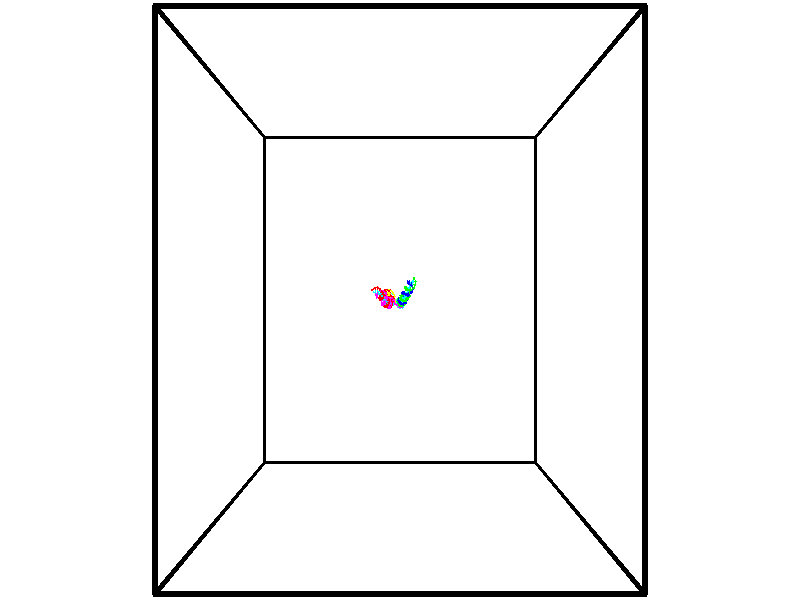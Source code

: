 // switches for output
#declare DRAW_BASES = 1; // possible values are 0, 1; only relevant for DNA ribbons
#declare DRAW_BASES_TYPE = 3; // possible values are 1, 2, 3; only relevant for DNA ribbons
#declare DRAW_FOG = 0; // set to 1 to enable fog

#include "colors.inc"

#include "transforms.inc"
background { rgb <1, 1, 1>}

#default {
   normal{
       ripples 0.25
       frequency 0.20
       turbulence 0.2
       lambda 5
   }
	finish {
		phong 0.1
		phong_size 40.
	}
}

// original window dimensions: 1024x640


// camera settings

camera {
	sky <-0, 1, 0>
	up <-0, 1, 0>
	right 1.6 * <1, 0, 0>
	location <44.88, 44.88, 200.277>
	look_at <44.88, 44.88, 44.88>
	direction <0, 0, -155.397>
	angle 67.0682
}


# declare cpy_camera_pos = <44.88, 44.88, 200.277>;
# if (DRAW_FOG = 1)
fog {
	fog_type 2
	up vnormalize(cpy_camera_pos)
	color rgbt<1,1,1,0.3>
	distance 1e-5
	fog_alt 3e-3
	fog_offset 71.808
}
# end


// LIGHTS

# declare lum = 6;
global_settings {
	ambient_light rgb lum * <0.05, 0.05, 0.05>
	max_trace_level 15
}# declare cpy_direct_light_amount = 0.25;
light_source
{	1000 * <-1, -1, 1>,
	rgb lum * cpy_direct_light_amount
	parallel
}

light_source
{	1000 * <1, 1, -1>,
	rgb lum * cpy_direct_light_amount
	parallel
}

// strand 0

// nucleotide -1

// particle -1
sphere {
	<38.171391, 46.885590, 55.442158> 0.250000
	pigment { color rgbt <1,0,0,0> }
	no_shadow
}
cylinder {
	<38.419098, 46.679939, 55.679535>,  <38.567722, 46.556549, 55.821960>, 0.100000
	pigment { color rgbt <1,0,0,0> }
	no_shadow
}
cylinder {
	<38.419098, 46.679939, 55.679535>,  <38.171391, 46.885590, 55.442158>, 0.100000
	pigment { color rgbt <1,0,0,0> }
	no_shadow
}

// particle -1
sphere {
	<38.419098, 46.679939, 55.679535> 0.100000
	pigment { color rgbt <1,0,0,0> }
	no_shadow
}
sphere {
	0, 1
	scale<0.080000,0.200000,0.300000>
	matrix <0.744038, 0.142817, -0.652695,
		0.250816, 0.845739, 0.470974,
		0.619273, -0.514129, 0.593441,
		38.604881, 46.525700, 55.857567>
	pigment { color rgbt <0,1,1,0> }
	no_shadow
}
cylinder {
	<38.829762, 47.224640, 55.281513>,  <38.171391, 46.885590, 55.442158>, 0.130000
	pigment { color rgbt <1,0,0,0> }
	no_shadow
}

// nucleotide -1

// particle -1
sphere {
	<38.829762, 47.224640, 55.281513> 0.250000
	pigment { color rgbt <1,0,0,0> }
	no_shadow
}
cylinder {
	<38.940407, 46.877060, 55.445663>,  <39.006794, 46.668510, 55.544155>, 0.100000
	pigment { color rgbt <1,0,0,0> }
	no_shadow
}
cylinder {
	<38.940407, 46.877060, 55.445663>,  <38.829762, 47.224640, 55.281513>, 0.100000
	pigment { color rgbt <1,0,0,0> }
	no_shadow
}

// particle -1
sphere {
	<38.940407, 46.877060, 55.445663> 0.100000
	pigment { color rgbt <1,0,0,0> }
	no_shadow
}
sphere {
	0, 1
	scale<0.080000,0.200000,0.300000>
	matrix <0.762525, -0.061429, -0.644036,
		0.584845, 0.491071, 0.645605,
		0.276609, -0.868951, 0.410380,
		39.023388, 46.616375, 55.568779>
	pigment { color rgbt <0,1,1,0> }
	no_shadow
}
cylinder {
	<39.469078, 47.368610, 55.412857>,  <38.829762, 47.224640, 55.281513>, 0.130000
	pigment { color rgbt <1,0,0,0> }
	no_shadow
}

// nucleotide -1

// particle -1
sphere {
	<39.469078, 47.368610, 55.412857> 0.250000
	pigment { color rgbt <1,0,0,0> }
	no_shadow
}
cylinder {
	<39.457909, 46.968987, 55.426102>,  <39.451206, 46.729210, 55.434048>, 0.100000
	pigment { color rgbt <1,0,0,0> }
	no_shadow
}
cylinder {
	<39.457909, 46.968987, 55.426102>,  <39.469078, 47.368610, 55.412857>, 0.100000
	pigment { color rgbt <1,0,0,0> }
	no_shadow
}

// particle -1
sphere {
	<39.457909, 46.968987, 55.426102> 0.100000
	pigment { color rgbt <1,0,0,0> }
	no_shadow
}
sphere {
	0, 1
	scale<0.080000,0.200000,0.300000>
	matrix <0.736441, -0.042959, -0.675137,
		0.675926, 0.005527, 0.736949,
		-0.027927, -0.999062, 0.033107,
		39.449532, 46.669270, 55.436035>
	pigment { color rgbt <0,1,1,0> }
	no_shadow
}
cylinder {
	<40.165859, 47.099045, 55.450352>,  <39.469078, 47.368610, 55.412857>, 0.130000
	pigment { color rgbt <1,0,0,0> }
	no_shadow
}

// nucleotide -1

// particle -1
sphere {
	<40.165859, 47.099045, 55.450352> 0.250000
	pigment { color rgbt <1,0,0,0> }
	no_shadow
}
cylinder {
	<39.971916, 46.772362, 55.325195>,  <39.855549, 46.576351, 55.250103>, 0.100000
	pigment { color rgbt <1,0,0,0> }
	no_shadow
}
cylinder {
	<39.971916, 46.772362, 55.325195>,  <40.165859, 47.099045, 55.450352>, 0.100000
	pigment { color rgbt <1,0,0,0> }
	no_shadow
}

// particle -1
sphere {
	<39.971916, 46.772362, 55.325195> 0.100000
	pigment { color rgbt <1,0,0,0> }
	no_shadow
}
sphere {
	0, 1
	scale<0.080000,0.200000,0.300000>
	matrix <0.732626, -0.183880, -0.655323,
		0.477674, -0.546968, 0.687498,
		-0.484857, -0.816710, -0.312888,
		39.826458, 46.527348, 55.231327>
	pigment { color rgbt <0,1,1,0> }
	no_shadow
}
cylinder {
	<40.616875, 46.454556, 55.534164>,  <40.165859, 47.099045, 55.450352>, 0.130000
	pigment { color rgbt <1,0,0,0> }
	no_shadow
}

// nucleotide -1

// particle -1
sphere {
	<40.616875, 46.454556, 55.534164> 0.250000
	pigment { color rgbt <1,0,0,0> }
	no_shadow
}
cylinder {
	<40.343163, 46.372673, 55.254204>,  <40.178936, 46.323544, 55.086227>, 0.100000
	pigment { color rgbt <1,0,0,0> }
	no_shadow
}
cylinder {
	<40.343163, 46.372673, 55.254204>,  <40.616875, 46.454556, 55.534164>, 0.100000
	pigment { color rgbt <1,0,0,0> }
	no_shadow
}

// particle -1
sphere {
	<40.343163, 46.372673, 55.254204> 0.100000
	pigment { color rgbt <1,0,0,0> }
	no_shadow
}
sphere {
	0, 1
	scale<0.080000,0.200000,0.300000>
	matrix <0.727637, -0.254934, -0.636830,
		-0.048062, -0.945041, 0.323401,
		-0.684276, -0.204711, -0.699900,
		40.137878, 46.311260, 55.044235>
	pigment { color rgbt <0,1,1,0> }
	no_shadow
}
cylinder {
	<40.946487, 45.881916, 55.158791>,  <40.616875, 46.454556, 55.534164>, 0.130000
	pigment { color rgbt <1,0,0,0> }
	no_shadow
}

// nucleotide -1

// particle -1
sphere {
	<40.946487, 45.881916, 55.158791> 0.250000
	pigment { color rgbt <1,0,0,0> }
	no_shadow
}
cylinder {
	<40.624512, 45.961720, 54.935265>,  <40.431328, 46.009602, 54.801151>, 0.100000
	pigment { color rgbt <1,0,0,0> }
	no_shadow
}
cylinder {
	<40.624512, 45.961720, 54.935265>,  <40.946487, 45.881916, 55.158791>, 0.100000
	pigment { color rgbt <1,0,0,0> }
	no_shadow
}

// particle -1
sphere {
	<40.624512, 45.961720, 54.935265> 0.100000
	pigment { color rgbt <1,0,0,0> }
	no_shadow
}
sphere {
	0, 1
	scale<0.080000,0.200000,0.300000>
	matrix <0.423533, -0.466399, -0.776589,
		-0.415564, -0.861783, 0.290925,
		-0.804939, 0.199506, -0.558813,
		40.383030, 46.021572, 54.767620>
	pigment { color rgbt <0,1,1,0> }
	no_shadow
}
cylinder {
	<40.732880, 45.213425, 54.885426>,  <40.946487, 45.881916, 55.158791>, 0.130000
	pigment { color rgbt <1,0,0,0> }
	no_shadow
}

// nucleotide -1

// particle -1
sphere {
	<40.732880, 45.213425, 54.885426> 0.250000
	pigment { color rgbt <1,0,0,0> }
	no_shadow
}
cylinder {
	<40.580696, 45.501442, 54.653290>,  <40.489388, 45.674252, 54.514008>, 0.100000
	pigment { color rgbt <1,0,0,0> }
	no_shadow
}
cylinder {
	<40.580696, 45.501442, 54.653290>,  <40.732880, 45.213425, 54.885426>, 0.100000
	pigment { color rgbt <1,0,0,0> }
	no_shadow
}

// particle -1
sphere {
	<40.580696, 45.501442, 54.653290> 0.100000
	pigment { color rgbt <1,0,0,0> }
	no_shadow
}
sphere {
	0, 1
	scale<0.080000,0.200000,0.300000>
	matrix <0.144619, -0.573485, -0.806350,
		-0.913422, -0.390708, 0.114053,
		-0.380455, 0.720044, -0.580337,
		40.466560, 45.717457, 54.479187>
	pigment { color rgbt <0,1,1,0> }
	no_shadow
}
cylinder {
	<40.169411, 44.928005, 54.362274>,  <40.732880, 45.213425, 54.885426>, 0.130000
	pigment { color rgbt <1,0,0,0> }
	no_shadow
}

// nucleotide -1

// particle -1
sphere {
	<40.169411, 44.928005, 54.362274> 0.250000
	pigment { color rgbt <1,0,0,0> }
	no_shadow
}
cylinder {
	<40.335014, 45.269726, 54.236568>,  <40.434376, 45.474758, 54.161144>, 0.100000
	pigment { color rgbt <1,0,0,0> }
	no_shadow
}
cylinder {
	<40.335014, 45.269726, 54.236568>,  <40.169411, 44.928005, 54.362274>, 0.100000
	pigment { color rgbt <1,0,0,0> }
	no_shadow
}

// particle -1
sphere {
	<40.335014, 45.269726, 54.236568> 0.100000
	pigment { color rgbt <1,0,0,0> }
	no_shadow
}
sphere {
	0, 1
	scale<0.080000,0.200000,0.300000>
	matrix <0.093139, -0.383189, -0.918962,
		-0.905497, 0.351185, -0.238211,
		0.414005, 0.854304, -0.314268,
		40.459217, 45.526016, 54.142288>
	pigment { color rgbt <0,1,1,0> }
	no_shadow
}
cylinder {
	<39.936077, 44.893303, 53.643833>,  <40.169411, 44.928005, 54.362274>, 0.130000
	pigment { color rgbt <1,0,0,0> }
	no_shadow
}

// nucleotide -1

// particle -1
sphere {
	<39.936077, 44.893303, 53.643833> 0.250000
	pigment { color rgbt <1,0,0,0> }
	no_shadow
}
cylinder {
	<40.190155, 45.201786, 53.627060>,  <40.342602, 45.386875, 53.616997>, 0.100000
	pigment { color rgbt <1,0,0,0> }
	no_shadow
}
cylinder {
	<40.190155, 45.201786, 53.627060>,  <39.936077, 44.893303, 53.643833>, 0.100000
	pigment { color rgbt <1,0,0,0> }
	no_shadow
}

// particle -1
sphere {
	<40.190155, 45.201786, 53.627060> 0.100000
	pigment { color rgbt <1,0,0,0> }
	no_shadow
}
sphere {
	0, 1
	scale<0.080000,0.200000,0.300000>
	matrix <0.068314, -0.110185, -0.991560,
		-0.769321, 0.626974, -0.122674,
		0.635199, 0.771209, -0.041937,
		40.380714, 45.433147, 53.614479>
	pigment { color rgbt <0,1,1,0> }
	no_shadow
}
cylinder {
	<39.734459, 45.355721, 53.065609>,  <39.936077, 44.893303, 53.643833>, 0.130000
	pigment { color rgbt <1,0,0,0> }
	no_shadow
}

// nucleotide -1

// particle -1
sphere {
	<39.734459, 45.355721, 53.065609> 0.250000
	pigment { color rgbt <1,0,0,0> }
	no_shadow
}
cylinder {
	<40.127808, 45.387123, 53.131104>,  <40.363819, 45.405964, 53.170399>, 0.100000
	pigment { color rgbt <1,0,0,0> }
	no_shadow
}
cylinder {
	<40.127808, 45.387123, 53.131104>,  <39.734459, 45.355721, 53.065609>, 0.100000
	pigment { color rgbt <1,0,0,0> }
	no_shadow
}

// particle -1
sphere {
	<40.127808, 45.387123, 53.131104> 0.100000
	pigment { color rgbt <1,0,0,0> }
	no_shadow
}
sphere {
	0, 1
	scale<0.080000,0.200000,0.300000>
	matrix <0.169031, -0.066343, -0.983375,
		-0.066343, 0.994703, -0.078511,
		0.983375, 0.078511, 0.163734,
		40.422821, 45.410675, 53.180225>
	pigment { color rgbt <0,1,1,0> }
	no_shadow
}
cylinder {
	<39.936470, 45.773758, 52.614639>,  <39.734459, 45.355721, 53.065609>, 0.130000
	pigment { color rgbt <1,0,0,0> }
	no_shadow
}

// nucleotide -1

// particle -1
sphere {
	<39.936470, 45.773758, 52.614639> 0.250000
	pigment { color rgbt <1,0,0,0> }
	no_shadow
}
cylinder {
	<40.274025, 45.579311, 52.705460>,  <40.476559, 45.462643, 52.759953>, 0.100000
	pigment { color rgbt <1,0,0,0> }
	no_shadow
}
cylinder {
	<40.274025, 45.579311, 52.705460>,  <39.936470, 45.773758, 52.614639>, 0.100000
	pigment { color rgbt <1,0,0,0> }
	no_shadow
}

// particle -1
sphere {
	<40.274025, 45.579311, 52.705460> 0.100000
	pigment { color rgbt <1,0,0,0> }
	no_shadow
}
sphere {
	0, 1
	scale<0.080000,0.200000,0.300000>
	matrix <0.092605, -0.284871, -0.954082,
		0.528472, 0.826162, -0.195382,
		0.843885, -0.486112, 0.227053,
		40.527191, 45.433479, 52.773575>
	pigment { color rgbt <0,1,1,0> }
	no_shadow
}
cylinder {
	<40.407513, 45.803101, 52.000385>,  <39.936470, 45.773758, 52.614639>, 0.130000
	pigment { color rgbt <1,0,0,0> }
	no_shadow
}

// nucleotide -1

// particle -1
sphere {
	<40.407513, 45.803101, 52.000385> 0.250000
	pigment { color rgbt <1,0,0,0> }
	no_shadow
}
cylinder {
	<40.606956, 45.533836, 52.218834>,  <40.726624, 45.372276, 52.349903>, 0.100000
	pigment { color rgbt <1,0,0,0> }
	no_shadow
}
cylinder {
	<40.606956, 45.533836, 52.218834>,  <40.407513, 45.803101, 52.000385>, 0.100000
	pigment { color rgbt <1,0,0,0> }
	no_shadow
}

// particle -1
sphere {
	<40.606956, 45.533836, 52.218834> 0.100000
	pigment { color rgbt <1,0,0,0> }
	no_shadow
}
sphere {
	0, 1
	scale<0.080000,0.200000,0.300000>
	matrix <0.368035, -0.406018, -0.836481,
		0.784819, 0.618067, 0.045303,
		0.498607, -0.673159, 0.546120,
		40.756538, 45.331890, 52.382671>
	pigment { color rgbt <0,1,1,0> }
	no_shadow
}
cylinder {
	<41.093777, 45.824699, 51.884415>,  <40.407513, 45.803101, 52.000385>, 0.130000
	pigment { color rgbt <1,0,0,0> }
	no_shadow
}

// nucleotide -1

// particle -1
sphere {
	<41.093777, 45.824699, 51.884415> 0.250000
	pigment { color rgbt <1,0,0,0> }
	no_shadow
}
cylinder {
	<41.046066, 45.445606, 52.002785>,  <41.017441, 45.218151, 52.073807>, 0.100000
	pigment { color rgbt <1,0,0,0> }
	no_shadow
}
cylinder {
	<41.046066, 45.445606, 52.002785>,  <41.093777, 45.824699, 51.884415>, 0.100000
	pigment { color rgbt <1,0,0,0> }
	no_shadow
}

// particle -1
sphere {
	<41.046066, 45.445606, 52.002785> 0.100000
	pigment { color rgbt <1,0,0,0> }
	no_shadow
}
sphere {
	0, 1
	scale<0.080000,0.200000,0.300000>
	matrix <0.390342, -0.318812, -0.863708,
		0.912912, 0.012495, 0.407966,
		-0.119273, -0.947736, 0.295925,
		41.010284, 45.161285, 52.091560>
	pigment { color rgbt <0,1,1,0> }
	no_shadow
}
cylinder {
	<41.725197, 45.500603, 51.623363>,  <41.093777, 45.824699, 51.884415>, 0.130000
	pigment { color rgbt <1,0,0,0> }
	no_shadow
}

// nucleotide -1

// particle -1
sphere {
	<41.725197, 45.500603, 51.623363> 0.250000
	pigment { color rgbt <1,0,0,0> }
	no_shadow
}
cylinder {
	<41.459564, 45.211426, 51.699623>,  <41.300182, 45.037922, 51.745380>, 0.100000
	pigment { color rgbt <1,0,0,0> }
	no_shadow
}
cylinder {
	<41.459564, 45.211426, 51.699623>,  <41.725197, 45.500603, 51.623363>, 0.100000
	pigment { color rgbt <1,0,0,0> }
	no_shadow
}

// particle -1
sphere {
	<41.459564, 45.211426, 51.699623> 0.100000
	pigment { color rgbt <1,0,0,0> }
	no_shadow
}
sphere {
	0, 1
	scale<0.080000,0.200000,0.300000>
	matrix <0.325117, -0.508859, -0.797096,
		0.673268, -0.467355, 0.572966,
		-0.664085, -0.722940, 0.190654,
		41.260338, 44.994545, 51.756821>
	pigment { color rgbt <0,1,1,0> }
	no_shadow
}
cylinder {
	<42.133492, 44.962231, 51.555431>,  <41.725197, 45.500603, 51.623363>, 0.130000
	pigment { color rgbt <1,0,0,0> }
	no_shadow
}

// nucleotide -1

// particle -1
sphere {
	<42.133492, 44.962231, 51.555431> 0.250000
	pigment { color rgbt <1,0,0,0> }
	no_shadow
}
cylinder {
	<41.750038, 44.852734, 51.524223>,  <41.519966, 44.787037, 51.505497>, 0.100000
	pigment { color rgbt <1,0,0,0> }
	no_shadow
}
cylinder {
	<41.750038, 44.852734, 51.524223>,  <42.133492, 44.962231, 51.555431>, 0.100000
	pigment { color rgbt <1,0,0,0> }
	no_shadow
}

// particle -1
sphere {
	<41.750038, 44.852734, 51.524223> 0.100000
	pigment { color rgbt <1,0,0,0> }
	no_shadow
}
sphere {
	0, 1
	scale<0.080000,0.200000,0.300000>
	matrix <0.155485, -0.273994, -0.949080,
		0.238425, -0.921951, 0.305222,
		-0.958633, -0.273742, -0.078022,
		41.462448, 44.770611, 51.500816>
	pigment { color rgbt <0,1,1,0> }
	no_shadow
}
cylinder {
	<42.212067, 44.270771, 51.222931>,  <42.133492, 44.962231, 51.555431>, 0.130000
	pigment { color rgbt <1,0,0,0> }
	no_shadow
}

// nucleotide -1

// particle -1
sphere {
	<42.212067, 44.270771, 51.222931> 0.250000
	pigment { color rgbt <1,0,0,0> }
	no_shadow
}
cylinder {
	<41.839531, 44.398865, 51.153580>,  <41.616009, 44.475719, 51.111969>, 0.100000
	pigment { color rgbt <1,0,0,0> }
	no_shadow
}
cylinder {
	<41.839531, 44.398865, 51.153580>,  <42.212067, 44.270771, 51.222931>, 0.100000
	pigment { color rgbt <1,0,0,0> }
	no_shadow
}

// particle -1
sphere {
	<41.839531, 44.398865, 51.153580> 0.100000
	pigment { color rgbt <1,0,0,0> }
	no_shadow
}
sphere {
	0, 1
	scale<0.080000,0.200000,0.300000>
	matrix <0.019649, -0.431225, -0.902031,
		-0.363619, -0.843505, 0.395325,
		-0.931341, 0.320228, -0.173375,
		41.560127, 44.494934, 51.101566>
	pigment { color rgbt <0,1,1,0> }
	no_shadow
}
cylinder {
	<42.000217, 43.814785, 50.845814>,  <42.212067, 44.270771, 51.222931>, 0.130000
	pigment { color rgbt <1,0,0,0> }
	no_shadow
}

// nucleotide -1

// particle -1
sphere {
	<42.000217, 43.814785, 50.845814> 0.250000
	pigment { color rgbt <1,0,0,0> }
	no_shadow
}
cylinder {
	<41.714447, 44.083397, 50.767178>,  <41.542984, 44.244564, 50.719997>, 0.100000
	pigment { color rgbt <1,0,0,0> }
	no_shadow
}
cylinder {
	<41.714447, 44.083397, 50.767178>,  <42.000217, 43.814785, 50.845814>, 0.100000
	pigment { color rgbt <1,0,0,0> }
	no_shadow
}

// particle -1
sphere {
	<41.714447, 44.083397, 50.767178> 0.100000
	pigment { color rgbt <1,0,0,0> }
	no_shadow
}
sphere {
	0, 1
	scale<0.080000,0.200000,0.300000>
	matrix <0.107864, -0.171902, -0.979191,
		-0.691351, -0.720761, 0.050376,
		-0.714423, 0.671531, -0.196589,
		41.500122, 44.284855, 50.708202>
	pigment { color rgbt <0,1,1,0> }
	no_shadow
}
cylinder {
	<41.676357, 43.413269, 50.406708>,  <42.000217, 43.814785, 50.845814>, 0.130000
	pigment { color rgbt <1,0,0,0> }
	no_shadow
}

// nucleotide -1

// particle -1
sphere {
	<41.676357, 43.413269, 50.406708> 0.250000
	pigment { color rgbt <1,0,0,0> }
	no_shadow
}
cylinder {
	<41.601723, 43.801094, 50.343292>,  <41.556942, 44.033791, 50.305244>, 0.100000
	pigment { color rgbt <1,0,0,0> }
	no_shadow
}
cylinder {
	<41.601723, 43.801094, 50.343292>,  <41.676357, 43.413269, 50.406708>, 0.100000
	pigment { color rgbt <1,0,0,0> }
	no_shadow
}

// particle -1
sphere {
	<41.601723, 43.801094, 50.343292> 0.100000
	pigment { color rgbt <1,0,0,0> }
	no_shadow
}
sphere {
	0, 1
	scale<0.080000,0.200000,0.300000>
	matrix <0.075545, -0.146733, -0.986287,
		-0.979530, -0.196003, -0.045867,
		-0.186585, 0.969563, -0.158536,
		41.545746, 44.091965, 50.295731>
	pigment { color rgbt <0,1,1,0> }
	no_shadow
}
cylinder {
	<41.051865, 43.451210, 49.996784>,  <41.676357, 43.413269, 50.406708>, 0.130000
	pigment { color rgbt <1,0,0,0> }
	no_shadow
}

// nucleotide -1

// particle -1
sphere {
	<41.051865, 43.451210, 49.996784> 0.250000
	pigment { color rgbt <1,0,0,0> }
	no_shadow
}
cylinder {
	<41.270401, 43.778351, 49.924538>,  <41.401524, 43.974636, 49.881187>, 0.100000
	pigment { color rgbt <1,0,0,0> }
	no_shadow
}
cylinder {
	<41.270401, 43.778351, 49.924538>,  <41.051865, 43.451210, 49.996784>, 0.100000
	pigment { color rgbt <1,0,0,0> }
	no_shadow
}

// particle -1
sphere {
	<41.270401, 43.778351, 49.924538> 0.100000
	pigment { color rgbt <1,0,0,0> }
	no_shadow
}
sphere {
	0, 1
	scale<0.080000,0.200000,0.300000>
	matrix <0.009505, -0.221690, -0.975071,
		-0.837506, 0.531008, -0.128893,
		0.546345, 0.817853, -0.180620,
		41.434303, 44.023708, 49.870350>
	pigment { color rgbt <0,1,1,0> }
	no_shadow
}
cylinder {
	<40.912529, 43.673981, 49.288708>,  <41.051865, 43.451210, 49.996784>, 0.130000
	pigment { color rgbt <1,0,0,0> }
	no_shadow
}

// nucleotide -1

// particle -1
sphere {
	<40.912529, 43.673981, 49.288708> 0.250000
	pigment { color rgbt <1,0,0,0> }
	no_shadow
}
cylinder {
	<41.229897, 43.913086, 49.334583>,  <41.420319, 44.056549, 49.362110>, 0.100000
	pigment { color rgbt <1,0,0,0> }
	no_shadow
}
cylinder {
	<41.229897, 43.913086, 49.334583>,  <40.912529, 43.673981, 49.288708>, 0.100000
	pigment { color rgbt <1,0,0,0> }
	no_shadow
}

// particle -1
sphere {
	<41.229897, 43.913086, 49.334583> 0.100000
	pigment { color rgbt <1,0,0,0> }
	no_shadow
}
sphere {
	0, 1
	scale<0.080000,0.200000,0.300000>
	matrix <0.099099, 0.059051, -0.993324,
		-0.600549, 0.799492, -0.012386,
		0.793423, 0.597767, 0.114692,
		41.467922, 44.092415, 49.368992>
	pigment { color rgbt <0,1,1,0> }
	no_shadow
}
cylinder {
	<40.783768, 44.169369, 48.847279>,  <40.912529, 43.673981, 49.288708>, 0.130000
	pigment { color rgbt <1,0,0,0> }
	no_shadow
}

// nucleotide -1

// particle -1
sphere {
	<40.783768, 44.169369, 48.847279> 0.250000
	pigment { color rgbt <1,0,0,0> }
	no_shadow
}
cylinder {
	<41.177101, 44.211731, 48.906380>,  <41.413101, 44.237148, 48.941841>, 0.100000
	pigment { color rgbt <1,0,0,0> }
	no_shadow
}
cylinder {
	<41.177101, 44.211731, 48.906380>,  <40.783768, 44.169369, 48.847279>, 0.100000
	pigment { color rgbt <1,0,0,0> }
	no_shadow
}

// particle -1
sphere {
	<41.177101, 44.211731, 48.906380> 0.100000
	pigment { color rgbt <1,0,0,0> }
	no_shadow
}
sphere {
	0, 1
	scale<0.080000,0.200000,0.300000>
	matrix <0.143850, 0.043659, -0.988636,
		-0.111157, 0.993417, 0.027696,
		0.983337, 0.105909, 0.147756,
		41.472103, 44.243504, 48.950706>
	pigment { color rgbt <0,1,1,0> }
	no_shadow
}
cylinder {
	<40.933952, 44.746464, 48.473789>,  <40.783768, 44.169369, 48.847279>, 0.130000
	pigment { color rgbt <1,0,0,0> }
	no_shadow
}

// nucleotide -1

// particle -1
sphere {
	<40.933952, 44.746464, 48.473789> 0.250000
	pigment { color rgbt <1,0,0,0> }
	no_shadow
}
cylinder {
	<41.231560, 44.484146, 48.524979>,  <41.410122, 44.326756, 48.555695>, 0.100000
	pigment { color rgbt <1,0,0,0> }
	no_shadow
}
cylinder {
	<41.231560, 44.484146, 48.524979>,  <40.933952, 44.746464, 48.473789>, 0.100000
	pigment { color rgbt <1,0,0,0> }
	no_shadow
}

// particle -1
sphere {
	<41.231560, 44.484146, 48.524979> 0.100000
	pigment { color rgbt <1,0,0,0> }
	no_shadow
}
sphere {
	0, 1
	scale<0.080000,0.200000,0.300000>
	matrix <0.261297, 0.109292, -0.959051,
		0.614951, 0.746989, 0.252672,
		0.744016, -0.655792, 0.127977,
		41.454765, 44.287407, 48.563370>
	pigment { color rgbt <0,1,1,0> }
	no_shadow
}
cylinder {
	<41.200638, 44.906296, 47.929806>,  <40.933952, 44.746464, 48.473789>, 0.130000
	pigment { color rgbt <1,0,0,0> }
	no_shadow
}

// nucleotide -1

// particle -1
sphere {
	<41.200638, 44.906296, 47.929806> 0.250000
	pigment { color rgbt <1,0,0,0> }
	no_shadow
}
cylinder {
	<41.457855, 44.622131, 48.044216>,  <41.612186, 44.451633, 48.112862>, 0.100000
	pigment { color rgbt <1,0,0,0> }
	no_shadow
}
cylinder {
	<41.457855, 44.622131, 48.044216>,  <41.200638, 44.906296, 47.929806>, 0.100000
	pigment { color rgbt <1,0,0,0> }
	no_shadow
}

// particle -1
sphere {
	<41.457855, 44.622131, 48.044216> 0.100000
	pigment { color rgbt <1,0,0,0> }
	no_shadow
}
sphere {
	0, 1
	scale<0.080000,0.200000,0.300000>
	matrix <0.434349, 0.030711, -0.900221,
		0.630741, 0.703118, 0.328314,
		0.643045, -0.710410, 0.286028,
		41.650768, 44.409008, 48.130024>
	pigment { color rgbt <0,1,1,0> }
	no_shadow
}
cylinder {
	<41.913109, 45.188061, 47.642395>,  <41.200638, 44.906296, 47.929806>, 0.130000
	pigment { color rgbt <1,0,0,0> }
	no_shadow
}

// nucleotide -1

// particle -1
sphere {
	<41.913109, 45.188061, 47.642395> 0.250000
	pigment { color rgbt <1,0,0,0> }
	no_shadow
}
cylinder {
	<41.937607, 44.791538, 47.688972>,  <41.952305, 44.553623, 47.716919>, 0.100000
	pigment { color rgbt <1,0,0,0> }
	no_shadow
}
cylinder {
	<41.937607, 44.791538, 47.688972>,  <41.913109, 45.188061, 47.642395>, 0.100000
	pigment { color rgbt <1,0,0,0> }
	no_shadow
}

// particle -1
sphere {
	<41.937607, 44.791538, 47.688972> 0.100000
	pigment { color rgbt <1,0,0,0> }
	no_shadow
}
sphere {
	0, 1
	scale<0.080000,0.200000,0.300000>
	matrix <0.308415, -0.092163, -0.946777,
		0.949278, 0.093897, 0.300090,
		0.061242, -0.991307, 0.116447,
		41.955978, 44.494144, 47.723907>
	pigment { color rgbt <0,1,1,0> }
	no_shadow
}
cylinder {
	<42.623142, 44.932167, 47.391224>,  <41.913109, 45.188061, 47.642395>, 0.130000
	pigment { color rgbt <1,0,0,0> }
	no_shadow
}

// nucleotide -1

// particle -1
sphere {
	<42.623142, 44.932167, 47.391224> 0.250000
	pigment { color rgbt <1,0,0,0> }
	no_shadow
}
cylinder {
	<42.348663, 44.641403, 47.380405>,  <42.183975, 44.466946, 47.373913>, 0.100000
	pigment { color rgbt <1,0,0,0> }
	no_shadow
}
cylinder {
	<42.348663, 44.641403, 47.380405>,  <42.623142, 44.932167, 47.391224>, 0.100000
	pigment { color rgbt <1,0,0,0> }
	no_shadow
}

// particle -1
sphere {
	<42.348663, 44.641403, 47.380405> 0.100000
	pigment { color rgbt <1,0,0,0> }
	no_shadow
}
sphere {
	0, 1
	scale<0.080000,0.200000,0.300000>
	matrix <0.300916, -0.249815, -0.920349,
		0.662257, -0.639679, 0.390162,
		-0.686197, -0.726913, -0.027048,
		42.142803, 44.423328, 47.372292>
	pigment { color rgbt <0,1,1,0> }
	no_shadow
}
cylinder {
	<42.946808, 44.379818, 47.062103>,  <42.623142, 44.932167, 47.391224>, 0.130000
	pigment { color rgbt <1,0,0,0> }
	no_shadow
}

// nucleotide -1

// particle -1
sphere {
	<42.946808, 44.379818, 47.062103> 0.250000
	pigment { color rgbt <1,0,0,0> }
	no_shadow
}
cylinder {
	<42.553505, 44.319290, 47.021481>,  <42.317524, 44.282974, 46.997105>, 0.100000
	pigment { color rgbt <1,0,0,0> }
	no_shadow
}
cylinder {
	<42.553505, 44.319290, 47.021481>,  <42.946808, 44.379818, 47.062103>, 0.100000
	pigment { color rgbt <1,0,0,0> }
	no_shadow
}

// particle -1
sphere {
	<42.553505, 44.319290, 47.021481> 0.100000
	pigment { color rgbt <1,0,0,0> }
	no_shadow
}
sphere {
	0, 1
	scale<0.080000,0.200000,0.300000>
	matrix <0.121431, -0.128459, -0.984252,
		0.135889, -0.980103, 0.144682,
		-0.983254, -0.151318, -0.101558,
		42.258530, 44.273895, 46.991013>
	pigment { color rgbt <0,1,1,0> }
	no_shadow
}
cylinder {
	<42.969223, 43.851276, 46.586414>,  <42.946808, 44.379818, 47.062103>, 0.130000
	pigment { color rgbt <1,0,0,0> }
	no_shadow
}

// nucleotide -1

// particle -1
sphere {
	<42.969223, 43.851276, 46.586414> 0.250000
	pigment { color rgbt <1,0,0,0> }
	no_shadow
}
cylinder {
	<42.586617, 43.963890, 46.555923>,  <42.357052, 44.031456, 46.537628>, 0.100000
	pigment { color rgbt <1,0,0,0> }
	no_shadow
}
cylinder {
	<42.586617, 43.963890, 46.555923>,  <42.969223, 43.851276, 46.586414>, 0.100000
	pigment { color rgbt <1,0,0,0> }
	no_shadow
}

// particle -1
sphere {
	<42.586617, 43.963890, 46.555923> 0.100000
	pigment { color rgbt <1,0,0,0> }
	no_shadow
}
sphere {
	0, 1
	scale<0.080000,0.200000,0.300000>
	matrix <0.021347, -0.193087, -0.980949,
		-0.290888, -0.939924, 0.178682,
		-0.956519, 0.281532, -0.076232,
		42.299660, 44.048347, 46.533054>
	pigment { color rgbt <0,1,1,0> }
	no_shadow
}
cylinder {
	<42.632660, 43.393101, 46.115238>,  <42.969223, 43.851276, 46.586414>, 0.130000
	pigment { color rgbt <1,0,0,0> }
	no_shadow
}

// nucleotide -1

// particle -1
sphere {
	<42.632660, 43.393101, 46.115238> 0.250000
	pigment { color rgbt <1,0,0,0> }
	no_shadow
}
cylinder {
	<42.419815, 43.731537, 46.127792>,  <42.292107, 43.934601, 46.135326>, 0.100000
	pigment { color rgbt <1,0,0,0> }
	no_shadow
}
cylinder {
	<42.419815, 43.731537, 46.127792>,  <42.632660, 43.393101, 46.115238>, 0.100000
	pigment { color rgbt <1,0,0,0> }
	no_shadow
}

// particle -1
sphere {
	<42.419815, 43.731537, 46.127792> 0.100000
	pigment { color rgbt <1,0,0,0> }
	no_shadow
}
sphere {
	0, 1
	scale<0.080000,0.200000,0.300000>
	matrix <0.007190, 0.041583, -0.999109,
		-0.846644, -0.531412, -0.028210,
		-0.532112, 0.846092, 0.031385,
		42.260181, 43.985363, 46.137207>
	pigment { color rgbt <0,1,1,0> }
	no_shadow
}
cylinder {
	<42.330898, 43.361561, 45.522469>,  <42.632660, 43.393101, 46.115238>, 0.130000
	pigment { color rgbt <1,0,0,0> }
	no_shadow
}

// nucleotide -1

// particle -1
sphere {
	<42.330898, 43.361561, 45.522469> 0.250000
	pigment { color rgbt <1,0,0,0> }
	no_shadow
}
cylinder {
	<42.280693, 43.741451, 45.637203>,  <42.250572, 43.969383, 45.706043>, 0.100000
	pigment { color rgbt <1,0,0,0> }
	no_shadow
}
cylinder {
	<42.280693, 43.741451, 45.637203>,  <42.330898, 43.361561, 45.522469>, 0.100000
	pigment { color rgbt <1,0,0,0> }
	no_shadow
}

// particle -1
sphere {
	<42.280693, 43.741451, 45.637203> 0.100000
	pigment { color rgbt <1,0,0,0> }
	no_shadow
}
sphere {
	0, 1
	scale<0.080000,0.200000,0.300000>
	matrix <-0.092206, 0.276702, -0.956522,
		-0.987798, -0.146502, 0.052841,
		-0.125511, 0.949723, 0.286834,
		42.243038, 44.026367, 45.723255>
	pigment { color rgbt <0,1,1,0> }
	no_shadow
}
cylinder {
	<41.791847, 43.663830, 45.089268>,  <42.330898, 43.361561, 45.522469>, 0.130000
	pigment { color rgbt <1,0,0,0> }
	no_shadow
}

// nucleotide -1

// particle -1
sphere {
	<41.791847, 43.663830, 45.089268> 0.250000
	pigment { color rgbt <1,0,0,0> }
	no_shadow
}
cylinder {
	<42.011215, 43.971905, 45.219524>,  <42.142838, 44.156750, 45.297680>, 0.100000
	pigment { color rgbt <1,0,0,0> }
	no_shadow
}
cylinder {
	<42.011215, 43.971905, 45.219524>,  <41.791847, 43.663830, 45.089268>, 0.100000
	pigment { color rgbt <1,0,0,0> }
	no_shadow
}

// particle -1
sphere {
	<42.011215, 43.971905, 45.219524> 0.100000
	pigment { color rgbt <1,0,0,0> }
	no_shadow
}
sphere {
	0, 1
	scale<0.080000,0.200000,0.300000>
	matrix <0.146279, 0.295060, -0.944215,
		-0.823307, 0.565463, 0.049156,
		0.548423, 0.770189, 0.325640,
		42.175743, 44.202961, 45.317215>
	pigment { color rgbt <0,1,1,0> }
	no_shadow
}
cylinder {
	<41.544170, 44.357677, 44.765671>,  <41.791847, 43.663830, 45.089268>, 0.130000
	pigment { color rgbt <1,0,0,0> }
	no_shadow
}

// nucleotide -1

// particle -1
sphere {
	<41.544170, 44.357677, 44.765671> 0.250000
	pigment { color rgbt <1,0,0,0> }
	no_shadow
}
cylinder {
	<41.927216, 44.401287, 44.872330>,  <42.157043, 44.427452, 44.936325>, 0.100000
	pigment { color rgbt <1,0,0,0> }
	no_shadow
}
cylinder {
	<41.927216, 44.401287, 44.872330>,  <41.544170, 44.357677, 44.765671>, 0.100000
	pigment { color rgbt <1,0,0,0> }
	no_shadow
}

// particle -1
sphere {
	<41.927216, 44.401287, 44.872330> 0.100000
	pigment { color rgbt <1,0,0,0> }
	no_shadow
}
sphere {
	0, 1
	scale<0.080000,0.200000,0.300000>
	matrix <0.202841, 0.402056, -0.892864,
		-0.204553, 0.909101, 0.362897,
		0.957608, 0.109028, 0.266644,
		42.214497, 44.433994, 44.952324>
	pigment { color rgbt <0,1,1,0> }
	no_shadow
}
cylinder {
	<41.681728, 45.042278, 44.583103>,  <41.544170, 44.357677, 44.765671>, 0.130000
	pigment { color rgbt <1,0,0,0> }
	no_shadow
}

// nucleotide -1

// particle -1
sphere {
	<41.681728, 45.042278, 44.583103> 0.250000
	pigment { color rgbt <1,0,0,0> }
	no_shadow
}
cylinder {
	<42.034111, 44.855930, 44.616280>,  <42.245541, 44.744122, 44.636185>, 0.100000
	pigment { color rgbt <1,0,0,0> }
	no_shadow
}
cylinder {
	<42.034111, 44.855930, 44.616280>,  <41.681728, 45.042278, 44.583103>, 0.100000
	pigment { color rgbt <1,0,0,0> }
	no_shadow
}

// particle -1
sphere {
	<42.034111, 44.855930, 44.616280> 0.100000
	pigment { color rgbt <1,0,0,0> }
	no_shadow
}
sphere {
	0, 1
	scale<0.080000,0.200000,0.300000>
	matrix <0.301370, 0.417246, -0.857369,
		0.364817, 0.780301, 0.507975,
		0.880957, -0.465871, 0.082941,
		42.298397, 44.716167, 44.641163>
	pigment { color rgbt <0,1,1,0> }
	no_shadow
}
cylinder {
	<42.075443, 45.528774, 44.374382>,  <41.681728, 45.042278, 44.583103>, 0.130000
	pigment { color rgbt <1,0,0,0> }
	no_shadow
}

// nucleotide -1

// particle -1
sphere {
	<42.075443, 45.528774, 44.374382> 0.250000
	pigment { color rgbt <1,0,0,0> }
	no_shadow
}
cylinder {
	<42.287163, 45.192944, 44.325462>,  <42.414196, 44.991447, 44.296112>, 0.100000
	pigment { color rgbt <1,0,0,0> }
	no_shadow
}
cylinder {
	<42.287163, 45.192944, 44.325462>,  <42.075443, 45.528774, 44.374382>, 0.100000
	pigment { color rgbt <1,0,0,0> }
	no_shadow
}

// particle -1
sphere {
	<42.287163, 45.192944, 44.325462> 0.100000
	pigment { color rgbt <1,0,0,0> }
	no_shadow
}
sphere {
	0, 1
	scale<0.080000,0.200000,0.300000>
	matrix <0.140544, 0.228914, -0.963248,
		0.836712, 0.492662, 0.239162,
		0.529303, -0.839573, -0.122295,
		42.445953, 44.941071, 44.288773>
	pigment { color rgbt <0,1,1,0> }
	no_shadow
}
cylinder {
	<42.568401, 45.721119, 43.823032>,  <42.075443, 45.528774, 44.374382>, 0.130000
	pigment { color rgbt <1,0,0,0> }
	no_shadow
}

// nucleotide -1

// particle -1
sphere {
	<42.568401, 45.721119, 43.823032> 0.250000
	pigment { color rgbt <1,0,0,0> }
	no_shadow
}
cylinder {
	<42.571396, 45.322929, 43.860916>,  <42.573193, 45.084015, 43.883648>, 0.100000
	pigment { color rgbt <1,0,0,0> }
	no_shadow
}
cylinder {
	<42.571396, 45.322929, 43.860916>,  <42.568401, 45.721119, 43.823032>, 0.100000
	pigment { color rgbt <1,0,0,0> }
	no_shadow
}

// particle -1
sphere {
	<42.571396, 45.322929, 43.860916> 0.100000
	pigment { color rgbt <1,0,0,0> }
	no_shadow
}
sphere {
	0, 1
	scale<0.080000,0.200000,0.300000>
	matrix <0.114141, -0.093244, -0.989079,
		0.993436, 0.018212, 0.112926,
		0.007484, -0.995477, 0.094711,
		42.573643, 45.024288, 43.889328>
	pigment { color rgbt <0,1,1,0> }
	no_shadow
}
cylinder {
	<43.122440, 45.510944, 43.391483>,  <42.568401, 45.721119, 43.823032>, 0.130000
	pigment { color rgbt <1,0,0,0> }
	no_shadow
}

// nucleotide -1

// particle -1
sphere {
	<43.122440, 45.510944, 43.391483> 0.250000
	pigment { color rgbt <1,0,0,0> }
	no_shadow
}
cylinder {
	<42.858223, 45.213367, 43.431953>,  <42.699692, 45.034821, 43.456234>, 0.100000
	pigment { color rgbt <1,0,0,0> }
	no_shadow
}
cylinder {
	<42.858223, 45.213367, 43.431953>,  <43.122440, 45.510944, 43.391483>, 0.100000
	pigment { color rgbt <1,0,0,0> }
	no_shadow
}

// particle -1
sphere {
	<42.858223, 45.213367, 43.431953> 0.100000
	pigment { color rgbt <1,0,0,0> }
	no_shadow
}
sphere {
	0, 1
	scale<0.080000,0.200000,0.300000>
	matrix <-0.037264, -0.102106, -0.994075,
		0.749861, -0.660402, 0.039724,
		-0.660545, -0.743938, 0.101175,
		42.660061, 44.990185, 43.462307>
	pigment { color rgbt <0,1,1,0> }
	no_shadow
}
cylinder {
	<43.325089, 45.013138, 42.851429>,  <43.122440, 45.510944, 43.391483>, 0.130000
	pigment { color rgbt <1,0,0,0> }
	no_shadow
}

// nucleotide -1

// particle -1
sphere {
	<43.325089, 45.013138, 42.851429> 0.250000
	pigment { color rgbt <1,0,0,0> }
	no_shadow
}
cylinder {
	<42.951714, 44.930107, 42.968464>,  <42.727688, 44.880287, 43.038685>, 0.100000
	pigment { color rgbt <1,0,0,0> }
	no_shadow
}
cylinder {
	<42.951714, 44.930107, 42.968464>,  <43.325089, 45.013138, 42.851429>, 0.100000
	pigment { color rgbt <1,0,0,0> }
	no_shadow
}

// particle -1
sphere {
	<42.951714, 44.930107, 42.968464> 0.100000
	pigment { color rgbt <1,0,0,0> }
	no_shadow
}
sphere {
	0, 1
	scale<0.080000,0.200000,0.300000>
	matrix <-0.270409, -0.128827, -0.954087,
		0.235742, -0.969698, 0.064121,
		-0.933437, -0.207579, 0.292586,
		42.671684, 44.867832, 43.056240>
	pigment { color rgbt <0,1,1,0> }
	no_shadow
}
cylinder {
	<43.120670, 44.555805, 42.383282>,  <43.325089, 45.013138, 42.851429>, 0.130000
	pigment { color rgbt <1,0,0,0> }
	no_shadow
}

// nucleotide -1

// particle -1
sphere {
	<43.120670, 44.555805, 42.383282> 0.250000
	pigment { color rgbt <1,0,0,0> }
	no_shadow
}
cylinder {
	<42.768967, 44.679478, 42.528233>,  <42.557945, 44.753681, 42.615204>, 0.100000
	pigment { color rgbt <1,0,0,0> }
	no_shadow
}
cylinder {
	<42.768967, 44.679478, 42.528233>,  <43.120670, 44.555805, 42.383282>, 0.100000
	pigment { color rgbt <1,0,0,0> }
	no_shadow
}

// particle -1
sphere {
	<42.768967, 44.679478, 42.528233> 0.100000
	pigment { color rgbt <1,0,0,0> }
	no_shadow
}
sphere {
	0, 1
	scale<0.080000,0.200000,0.300000>
	matrix <-0.426719, -0.173117, -0.887661,
		-0.211719, -0.935112, 0.284150,
		-0.879253, 0.309187, 0.362378,
		42.505192, 44.772232, 42.636948>
	pigment { color rgbt <0,1,1,0> }
	no_shadow
}
cylinder {
	<42.588364, 43.926075, 42.175552>,  <43.120670, 44.555805, 42.383282>, 0.130000
	pigment { color rgbt <1,0,0,0> }
	no_shadow
}

// nucleotide -1

// particle -1
sphere {
	<42.588364, 43.926075, 42.175552> 0.250000
	pigment { color rgbt <1,0,0,0> }
	no_shadow
}
cylinder {
	<42.395676, 44.272953, 42.226009>,  <42.280064, 44.481079, 42.256283>, 0.100000
	pigment { color rgbt <1,0,0,0> }
	no_shadow
}
cylinder {
	<42.395676, 44.272953, 42.226009>,  <42.588364, 43.926075, 42.175552>, 0.100000
	pigment { color rgbt <1,0,0,0> }
	no_shadow
}

// particle -1
sphere {
	<42.395676, 44.272953, 42.226009> 0.100000
	pigment { color rgbt <1,0,0,0> }
	no_shadow
}
sphere {
	0, 1
	scale<0.080000,0.200000,0.300000>
	matrix <-0.467226, -0.132377, -0.874172,
		-0.741382, -0.480043, 0.468947,
		-0.481718, 0.867199, 0.126146,
		42.251160, 44.533112, 42.263855>
	pigment { color rgbt <0,1,1,0> }
	no_shadow
}
cylinder {
	<41.875858, 43.847797, 41.835064>,  <42.588364, 43.926075, 42.175552>, 0.130000
	pigment { color rgbt <1,0,0,0> }
	no_shadow
}

// nucleotide -1

// particle -1
sphere {
	<41.875858, 43.847797, 41.835064> 0.250000
	pigment { color rgbt <1,0,0,0> }
	no_shadow
}
cylinder {
	<41.910881, 44.244339, 41.874172>,  <41.931896, 44.482262, 41.897636>, 0.100000
	pigment { color rgbt <1,0,0,0> }
	no_shadow
}
cylinder {
	<41.910881, 44.244339, 41.874172>,  <41.875858, 43.847797, 41.835064>, 0.100000
	pigment { color rgbt <1,0,0,0> }
	no_shadow
}

// particle -1
sphere {
	<41.910881, 44.244339, 41.874172> 0.100000
	pigment { color rgbt <1,0,0,0> }
	no_shadow
}
sphere {
	0, 1
	scale<0.080000,0.200000,0.300000>
	matrix <-0.429197, 0.126111, -0.894363,
		-0.898957, 0.036349, 0.436527,
		0.087560, 0.991350, 0.097767,
		41.937149, 44.541744, 41.903503>
	pigment { color rgbt <0,1,1,0> }
	no_shadow
}
cylinder {
	<41.274921, 44.015202, 41.537861>,  <41.875858, 43.847797, 41.835064>, 0.130000
	pigment { color rgbt <1,0,0,0> }
	no_shadow
}

// nucleotide -1

// particle -1
sphere {
	<41.274921, 44.015202, 41.537861> 0.250000
	pigment { color rgbt <1,0,0,0> }
	no_shadow
}
cylinder {
	<41.463234, 44.368031, 41.544872>,  <41.576221, 44.579727, 41.549080>, 0.100000
	pigment { color rgbt <1,0,0,0> }
	no_shadow
}
cylinder {
	<41.463234, 44.368031, 41.544872>,  <41.274921, 44.015202, 41.537861>, 0.100000
	pigment { color rgbt <1,0,0,0> }
	no_shadow
}

// particle -1
sphere {
	<41.463234, 44.368031, 41.544872> 0.100000
	pigment { color rgbt <1,0,0,0> }
	no_shadow
}
sphere {
	0, 1
	scale<0.080000,0.200000,0.300000>
	matrix <-0.263574, 0.159579, -0.951348,
		-0.841956, 0.443261, 0.307619,
		0.470785, 0.882074, 0.017527,
		41.604469, 44.632652, 41.550129>
	pigment { color rgbt <0,1,1,0> }
	no_shadow
}
cylinder {
	<40.844616, 44.520496, 41.392220>,  <41.274921, 44.015202, 41.537861>, 0.130000
	pigment { color rgbt <1,0,0,0> }
	no_shadow
}

// nucleotide -1

// particle -1
sphere {
	<40.844616, 44.520496, 41.392220> 0.250000
	pigment { color rgbt <1,0,0,0> }
	no_shadow
}
cylinder {
	<41.208092, 44.648125, 41.284538>,  <41.426178, 44.724701, 41.219929>, 0.100000
	pigment { color rgbt <1,0,0,0> }
	no_shadow
}
cylinder {
	<41.208092, 44.648125, 41.284538>,  <40.844616, 44.520496, 41.392220>, 0.100000
	pigment { color rgbt <1,0,0,0> }
	no_shadow
}

// particle -1
sphere {
	<41.208092, 44.648125, 41.284538> 0.100000
	pigment { color rgbt <1,0,0,0> }
	no_shadow
}
sphere {
	0, 1
	scale<0.080000,0.200000,0.300000>
	matrix <-0.292006, 0.024946, -0.956091,
		-0.298345, 0.947402, 0.115839,
		0.908693, 0.319071, -0.269205,
		41.480698, 44.743847, 41.203777>
	pigment { color rgbt <0,1,1,0> }
	no_shadow
}
cylinder {
	<40.743938, 45.172222, 41.087841>,  <40.844616, 44.520496, 41.392220>, 0.130000
	pigment { color rgbt <1,0,0,0> }
	no_shadow
}

// nucleotide -1

// particle -1
sphere {
	<40.743938, 45.172222, 41.087841> 0.250000
	pigment { color rgbt <1,0,0,0> }
	no_shadow
}
cylinder {
	<41.088615, 45.027012, 40.946022>,  <41.295422, 44.939888, 40.860931>, 0.100000
	pigment { color rgbt <1,0,0,0> }
	no_shadow
}
cylinder {
	<41.088615, 45.027012, 40.946022>,  <40.743938, 45.172222, 41.087841>, 0.100000
	pigment { color rgbt <1,0,0,0> }
	no_shadow
}

// particle -1
sphere {
	<41.088615, 45.027012, 40.946022> 0.100000
	pigment { color rgbt <1,0,0,0> }
	no_shadow
}
sphere {
	0, 1
	scale<0.080000,0.200000,0.300000>
	matrix <-0.333562, 0.121297, -0.934892,
		0.382392, 0.923852, -0.016570,
		0.861692, -0.363023, -0.354545,
		41.347122, 44.918106, 40.839657>
	pigment { color rgbt <0,1,1,0> }
	no_shadow
}
cylinder {
	<40.915623, 45.652645, 40.563881>,  <40.743938, 45.172222, 41.087841>, 0.130000
	pigment { color rgbt <1,0,0,0> }
	no_shadow
}

// nucleotide -1

// particle -1
sphere {
	<40.915623, 45.652645, 40.563881> 0.250000
	pigment { color rgbt <1,0,0,0> }
	no_shadow
}
cylinder {
	<41.167160, 45.353130, 40.480091>,  <41.318081, 45.173424, 40.429817>, 0.100000
	pigment { color rgbt <1,0,0,0> }
	no_shadow
}
cylinder {
	<41.167160, 45.353130, 40.480091>,  <40.915623, 45.652645, 40.563881>, 0.100000
	pigment { color rgbt <1,0,0,0> }
	no_shadow
}

// particle -1
sphere {
	<41.167160, 45.353130, 40.480091> 0.100000
	pigment { color rgbt <1,0,0,0> }
	no_shadow
}
sphere {
	0, 1
	scale<0.080000,0.200000,0.300000>
	matrix <-0.023750, 0.250781, -0.967753,
		0.777169, 0.613539, 0.139918,
		0.628843, -0.748785, -0.209470,
		41.355812, 45.128494, 40.417252>
	pigment { color rgbt <0,1,1,0> }
	no_shadow
}
cylinder {
	<41.502796, 45.875668, 40.135754>,  <40.915623, 45.652645, 40.563881>, 0.130000
	pigment { color rgbt <1,0,0,0> }
	no_shadow
}

// nucleotide -1

// particle -1
sphere {
	<41.502796, 45.875668, 40.135754> 0.250000
	pigment { color rgbt <1,0,0,0> }
	no_shadow
}
cylinder {
	<41.509399, 45.485909, 40.046066>,  <41.513363, 45.252052, 39.992252>, 0.100000
	pigment { color rgbt <1,0,0,0> }
	no_shadow
}
cylinder {
	<41.509399, 45.485909, 40.046066>,  <41.502796, 45.875668, 40.135754>, 0.100000
	pigment { color rgbt <1,0,0,0> }
	no_shadow
}

// particle -1
sphere {
	<41.509399, 45.485909, 40.046066> 0.100000
	pigment { color rgbt <1,0,0,0> }
	no_shadow
}
sphere {
	0, 1
	scale<0.080000,0.200000,0.300000>
	matrix <0.137344, 0.224332, -0.964786,
		0.990386, -0.014867, 0.137531,
		0.016509, -0.974399, -0.224218,
		41.514351, 45.193588, 39.978802>
	pigment { color rgbt <0,1,1,0> }
	no_shadow
}
cylinder {
	<42.110935, 45.779873, 39.659679>,  <41.502796, 45.875668, 40.135754>, 0.130000
	pigment { color rgbt <1,0,0,0> }
	no_shadow
}

// nucleotide -1

// particle -1
sphere {
	<42.110935, 45.779873, 39.659679> 0.250000
	pigment { color rgbt <1,0,0,0> }
	no_shadow
}
cylinder {
	<41.871521, 45.461571, 39.622730>,  <41.727871, 45.270592, 39.600559>, 0.100000
	pigment { color rgbt <1,0,0,0> }
	no_shadow
}
cylinder {
	<41.871521, 45.461571, 39.622730>,  <42.110935, 45.779873, 39.659679>, 0.100000
	pigment { color rgbt <1,0,0,0> }
	no_shadow
}

// particle -1
sphere {
	<41.871521, 45.461571, 39.622730> 0.100000
	pigment { color rgbt <1,0,0,0> }
	no_shadow
}
sphere {
	0, 1
	scale<0.080000,0.200000,0.300000>
	matrix <-0.044033, 0.147813, -0.988034,
		0.799884, -0.587308, -0.123511,
		-0.598537, -0.795752, -0.092373,
		41.691959, 45.222847, 39.595020>
	pigment { color rgbt <0,1,1,0> }
	no_shadow
}
cylinder {
	<42.443829, 45.336742, 39.143295>,  <42.110935, 45.779873, 39.659679>, 0.130000
	pigment { color rgbt <1,0,0,0> }
	no_shadow
}

// nucleotide -1

// particle -1
sphere {
	<42.443829, 45.336742, 39.143295> 0.250000
	pigment { color rgbt <1,0,0,0> }
	no_shadow
}
cylinder {
	<42.054764, 45.245239, 39.159313>,  <41.821327, 45.190338, 39.168922>, 0.100000
	pigment { color rgbt <1,0,0,0> }
	no_shadow
}
cylinder {
	<42.054764, 45.245239, 39.159313>,  <42.443829, 45.336742, 39.143295>, 0.100000
	pigment { color rgbt <1,0,0,0> }
	no_shadow
}

// particle -1
sphere {
	<42.054764, 45.245239, 39.159313> 0.100000
	pigment { color rgbt <1,0,0,0> }
	no_shadow
}
sphere {
	0, 1
	scale<0.080000,0.200000,0.300000>
	matrix <-0.078765, 0.162752, -0.983518,
		0.218477, -0.959781, -0.176321,
		-0.972658, -0.228763, 0.040040,
		41.762966, 45.176613, 39.171326>
	pigment { color rgbt <0,1,1,0> }
	no_shadow
}
cylinder {
	<42.340469, 44.903732, 38.649349>,  <42.443829, 45.336742, 39.143295>, 0.130000
	pigment { color rgbt <1,0,0,0> }
	no_shadow
}

// nucleotide -1

// particle -1
sphere {
	<42.340469, 44.903732, 38.649349> 0.250000
	pigment { color rgbt <1,0,0,0> }
	no_shadow
}
cylinder {
	<41.973907, 45.036636, 38.738609>,  <41.753971, 45.116379, 38.792168>, 0.100000
	pigment { color rgbt <1,0,0,0> }
	no_shadow
}
cylinder {
	<41.973907, 45.036636, 38.738609>,  <42.340469, 44.903732, 38.649349>, 0.100000
	pigment { color rgbt <1,0,0,0> }
	no_shadow
}

// particle -1
sphere {
	<41.973907, 45.036636, 38.738609> 0.100000
	pigment { color rgbt <1,0,0,0> }
	no_shadow
}
sphere {
	0, 1
	scale<0.080000,0.200000,0.300000>
	matrix <-0.063646, 0.429477, -0.900832,
		-0.395154, -0.839732, -0.372429,
		-0.916407, 0.332264, 0.223155,
		41.698986, 45.136314, 38.805557>
	pigment { color rgbt <0,1,1,0> }
	no_shadow
}
cylinder {
	<42.013039, 44.744133, 38.078972>,  <42.340469, 44.903732, 38.649349>, 0.130000
	pigment { color rgbt <1,0,0,0> }
	no_shadow
}

// nucleotide -1

// particle -1
sphere {
	<42.013039, 44.744133, 38.078972> 0.250000
	pigment { color rgbt <1,0,0,0> }
	no_shadow
}
cylinder {
	<41.764290, 45.014439, 38.237274>,  <41.615040, 45.176620, 38.332256>, 0.100000
	pigment { color rgbt <1,0,0,0> }
	no_shadow
}
cylinder {
	<41.764290, 45.014439, 38.237274>,  <42.013039, 44.744133, 38.078972>, 0.100000
	pigment { color rgbt <1,0,0,0> }
	no_shadow
}

// particle -1
sphere {
	<41.764290, 45.014439, 38.237274> 0.100000
	pigment { color rgbt <1,0,0,0> }
	no_shadow
}
sphere {
	0, 1
	scale<0.080000,0.200000,0.300000>
	matrix <-0.206704, 0.345800, -0.915257,
		-0.755349, -0.650975, -0.075360,
		-0.621869, 0.675761, 0.395759,
		41.577728, 45.217167, 38.356003>
	pigment { color rgbt <0,1,1,0> }
	no_shadow
}
cylinder {
	<41.447987, 44.587429, 37.722271>,  <42.013039, 44.744133, 38.078972>, 0.130000
	pigment { color rgbt <1,0,0,0> }
	no_shadow
}

// nucleotide -1

// particle -1
sphere {
	<41.447987, 44.587429, 37.722271> 0.250000
	pigment { color rgbt <1,0,0,0> }
	no_shadow
}
cylinder {
	<41.410889, 44.961334, 37.859447>,  <41.388630, 45.185677, 37.941753>, 0.100000
	pigment { color rgbt <1,0,0,0> }
	no_shadow
}
cylinder {
	<41.410889, 44.961334, 37.859447>,  <41.447987, 44.587429, 37.722271>, 0.100000
	pigment { color rgbt <1,0,0,0> }
	no_shadow
}

// particle -1
sphere {
	<41.410889, 44.961334, 37.859447> 0.100000
	pigment { color rgbt <1,0,0,0> }
	no_shadow
}
sphere {
	0, 1
	scale<0.080000,0.200000,0.300000>
	matrix <-0.262916, 0.309212, -0.913927,
		-0.960351, -0.174924, 0.217089,
		-0.092742, 0.934767, 0.342943,
		41.383064, 45.241764, 37.962330>
	pigment { color rgbt <0,1,1,0> }
	no_shadow
}
cylinder {
	<40.862576, 44.897583, 37.371960>,  <41.447987, 44.587429, 37.722271>, 0.130000
	pigment { color rgbt <1,0,0,0> }
	no_shadow
}

// nucleotide -1

// particle -1
sphere {
	<40.862576, 44.897583, 37.371960> 0.250000
	pigment { color rgbt <1,0,0,0> }
	no_shadow
}
cylinder {
	<41.051605, 45.216137, 37.522923>,  <41.165024, 45.407269, 37.613499>, 0.100000
	pigment { color rgbt <1,0,0,0> }
	no_shadow
}
cylinder {
	<41.051605, 45.216137, 37.522923>,  <40.862576, 44.897583, 37.371960>, 0.100000
	pigment { color rgbt <1,0,0,0> }
	no_shadow
}

// particle -1
sphere {
	<41.051605, 45.216137, 37.522923> 0.100000
	pigment { color rgbt <1,0,0,0> }
	no_shadow
}
sphere {
	0, 1
	scale<0.080000,0.200000,0.300000>
	matrix <-0.147078, 0.493509, -0.857214,
		-0.868930, 0.349591, 0.350352,
		0.472576, 0.796389, 0.377408,
		41.193378, 45.455055, 37.636147>
	pigment { color rgbt <0,1,1,0> }
	no_shadow
}
cylinder {
	<40.388618, 45.394272, 37.292664>,  <40.862576, 44.897583, 37.371960>, 0.130000
	pigment { color rgbt <1,0,0,0> }
	no_shadow
}

// nucleotide -1

// particle -1
sphere {
	<40.388618, 45.394272, 37.292664> 0.250000
	pigment { color rgbt <1,0,0,0> }
	no_shadow
}
cylinder {
	<40.739555, 45.579449, 37.343178>,  <40.950119, 45.690556, 37.373486>, 0.100000
	pigment { color rgbt <1,0,0,0> }
	no_shadow
}
cylinder {
	<40.739555, 45.579449, 37.343178>,  <40.388618, 45.394272, 37.292664>, 0.100000
	pigment { color rgbt <1,0,0,0> }
	no_shadow
}

// particle -1
sphere {
	<40.739555, 45.579449, 37.343178> 0.100000
	pigment { color rgbt <1,0,0,0> }
	no_shadow
}
sphere {
	0, 1
	scale<0.080000,0.200000,0.300000>
	matrix <-0.156604, 0.525000, -0.836571,
		-0.453585, 0.714185, 0.533105,
		0.877346, 0.462942, 0.126288,
		41.002758, 45.718330, 37.381065>
	pigment { color rgbt <0,1,1,0> }
	no_shadow
}
cylinder {
	<40.311207, 46.217255, 37.272793>,  <40.388618, 45.394272, 37.292664>, 0.130000
	pigment { color rgbt <1,0,0,0> }
	no_shadow
}

// nucleotide -1

// particle -1
sphere {
	<40.311207, 46.217255, 37.272793> 0.250000
	pigment { color rgbt <1,0,0,0> }
	no_shadow
}
cylinder {
	<40.686943, 46.147346, 37.154743>,  <40.912384, 46.105400, 37.083912>, 0.100000
	pigment { color rgbt <1,0,0,0> }
	no_shadow
}
cylinder {
	<40.686943, 46.147346, 37.154743>,  <40.311207, 46.217255, 37.272793>, 0.100000
	pigment { color rgbt <1,0,0,0> }
	no_shadow
}

// particle -1
sphere {
	<40.686943, 46.147346, 37.154743> 0.100000
	pigment { color rgbt <1,0,0,0> }
	no_shadow
}
sphere {
	0, 1
	scale<0.080000,0.200000,0.300000>
	matrix <-0.188000, 0.457319, -0.869204,
		0.286877, 0.871960, 0.396721,
		0.939339, -0.174771, -0.295123,
		40.968746, 46.094913, 37.066208>
	pigment { color rgbt <0,1,1,0> }
	no_shadow
}
cylinder {
	<40.395000, 46.767246, 36.885056>,  <40.311207, 46.217255, 37.272793>, 0.130000
	pigment { color rgbt <1,0,0,0> }
	no_shadow
}

// nucleotide -1

// particle -1
sphere {
	<40.395000, 46.767246, 36.885056> 0.250000
	pigment { color rgbt <1,0,0,0> }
	no_shadow
}
cylinder {
	<40.696098, 46.526482, 36.778416>,  <40.876759, 46.382023, 36.714432>, 0.100000
	pigment { color rgbt <1,0,0,0> }
	no_shadow
}
cylinder {
	<40.696098, 46.526482, 36.778416>,  <40.395000, 46.767246, 36.885056>, 0.100000
	pigment { color rgbt <1,0,0,0> }
	no_shadow
}

// particle -1
sphere {
	<40.696098, 46.526482, 36.778416> 0.100000
	pigment { color rgbt <1,0,0,0> }
	no_shadow
}
sphere {
	0, 1
	scale<0.080000,0.200000,0.300000>
	matrix <-0.086050, 0.311540, -0.946329,
		0.652665, 0.735284, 0.182715,
		0.752744, -0.601913, -0.266603,
		40.921921, 46.345909, 36.698433>
	pigment { color rgbt <0,1,1,0> }
	no_shadow
}
cylinder {
	<40.759151, 47.135300, 36.344795>,  <40.395000, 46.767246, 36.885056>, 0.130000
	pigment { color rgbt <1,0,0,0> }
	no_shadow
}

// nucleotide -1

// particle -1
sphere {
	<40.759151, 47.135300, 36.344795> 0.250000
	pigment { color rgbt <1,0,0,0> }
	no_shadow
}
cylinder {
	<40.911308, 46.771179, 36.279499>,  <41.002602, 46.552708, 36.240322>, 0.100000
	pigment { color rgbt <1,0,0,0> }
	no_shadow
}
cylinder {
	<40.911308, 46.771179, 36.279499>,  <40.759151, 47.135300, 36.344795>, 0.100000
	pigment { color rgbt <1,0,0,0> }
	no_shadow
}

// particle -1
sphere {
	<40.911308, 46.771179, 36.279499> 0.100000
	pigment { color rgbt <1,0,0,0> }
	no_shadow
}
sphere {
	0, 1
	scale<0.080000,0.200000,0.300000>
	matrix <0.045393, 0.194673, -0.979817,
		0.923709, 0.365308, 0.115374,
		0.380395, -0.910304, -0.163238,
		41.025425, 46.498089, 36.230526>
	pigment { color rgbt <0,1,1,0> }
	no_shadow
}
cylinder {
	<41.364006, 47.236771, 35.946423>,  <40.759151, 47.135300, 36.344795>, 0.130000
	pigment { color rgbt <1,0,0,0> }
	no_shadow
}

// nucleotide -1

// particle -1
sphere {
	<41.364006, 47.236771, 35.946423> 0.250000
	pigment { color rgbt <1,0,0,0> }
	no_shadow
}
cylinder {
	<41.270851, 46.852409, 35.886513>,  <41.214958, 46.621792, 35.850567>, 0.100000
	pigment { color rgbt <1,0,0,0> }
	no_shadow
}
cylinder {
	<41.270851, 46.852409, 35.886513>,  <41.364006, 47.236771, 35.946423>, 0.100000
	pigment { color rgbt <1,0,0,0> }
	no_shadow
}

// particle -1
sphere {
	<41.270851, 46.852409, 35.886513> 0.100000
	pigment { color rgbt <1,0,0,0> }
	no_shadow
}
sphere {
	0, 1
	scale<0.080000,0.200000,0.300000>
	matrix <0.112418, 0.126373, -0.985592,
		0.965985, -0.246365, 0.078593,
		-0.232883, -0.960903, -0.149770,
		41.200985, 46.564140, 35.841583>
	pigment { color rgbt <0,1,1,0> }
	no_shadow
}
cylinder {
	<41.901791, 46.939354, 35.511715>,  <41.364006, 47.236771, 35.946423>, 0.130000
	pigment { color rgbt <1,0,0,0> }
	no_shadow
}

// nucleotide -1

// particle -1
sphere {
	<41.901791, 46.939354, 35.511715> 0.250000
	pigment { color rgbt <1,0,0,0> }
	no_shadow
}
cylinder {
	<41.607658, 46.674026, 35.456154>,  <41.431179, 46.514832, 35.422817>, 0.100000
	pigment { color rgbt <1,0,0,0> }
	no_shadow
}
cylinder {
	<41.607658, 46.674026, 35.456154>,  <41.901791, 46.939354, 35.511715>, 0.100000
	pigment { color rgbt <1,0,0,0> }
	no_shadow
}

// particle -1
sphere {
	<41.607658, 46.674026, 35.456154> 0.100000
	pigment { color rgbt <1,0,0,0> }
	no_shadow
}
sphere {
	0, 1
	scale<0.080000,0.200000,0.300000>
	matrix <0.348700, -0.194572, -0.916815,
		0.581112, -0.722601, 0.374374,
		-0.735335, -0.663317, -0.138903,
		41.387058, 46.475033, 35.414482>
	pigment { color rgbt <0,1,1,0> }
	no_shadow
}
cylinder {
	<42.265541, 46.368919, 35.282631>,  <41.901791, 46.939354, 35.511715>, 0.130000
	pigment { color rgbt <1,0,0,0> }
	no_shadow
}

// nucleotide -1

// particle -1
sphere {
	<42.265541, 46.368919, 35.282631> 0.250000
	pigment { color rgbt <1,0,0,0> }
	no_shadow
}
cylinder {
	<41.892822, 46.289146, 35.161316>,  <41.669193, 46.241283, 35.088528>, 0.100000
	pigment { color rgbt <1,0,0,0> }
	no_shadow
}
cylinder {
	<41.892822, 46.289146, 35.161316>,  <42.265541, 46.368919, 35.282631>, 0.100000
	pigment { color rgbt <1,0,0,0> }
	no_shadow
}

// particle -1
sphere {
	<41.892822, 46.289146, 35.161316> 0.100000
	pigment { color rgbt <1,0,0,0> }
	no_shadow
}
sphere {
	0, 1
	scale<0.080000,0.200000,0.300000>
	matrix <0.355858, -0.337140, -0.871609,
		0.071576, -0.920089, 0.385115,
		-0.931795, -0.199433, -0.303290,
		41.613285, 46.229317, 35.070328>
	pigment { color rgbt <0,1,1,0> }
	no_shadow
}
cylinder {
	<42.229420, 45.668201, 35.031342>,  <42.265541, 46.368919, 35.282631>, 0.130000
	pigment { color rgbt <1,0,0,0> }
	no_shadow
}

// nucleotide -1

// particle -1
sphere {
	<42.229420, 45.668201, 35.031342> 0.250000
	pigment { color rgbt <1,0,0,0> }
	no_shadow
}
cylinder {
	<41.954811, 45.898949, 34.854294>,  <41.790047, 46.037395, 34.748066>, 0.100000
	pigment { color rgbt <1,0,0,0> }
	no_shadow
}
cylinder {
	<41.954811, 45.898949, 34.854294>,  <42.229420, 45.668201, 35.031342>, 0.100000
	pigment { color rgbt <1,0,0,0> }
	no_shadow
}

// particle -1
sphere {
	<41.954811, 45.898949, 34.854294> 0.100000
	pigment { color rgbt <1,0,0,0> }
	no_shadow
}
sphere {
	0, 1
	scale<0.080000,0.200000,0.300000>
	matrix <0.445285, -0.147676, -0.883127,
		-0.574809, -0.803380, -0.155486,
		-0.686525, 0.576865, -0.442619,
		41.748852, 46.072006, 34.721508>
	pigment { color rgbt <0,1,1,0> }
	no_shadow
}
cylinder {
	<42.108631, 45.297382, 34.401161>,  <42.229420, 45.668201, 35.031342>, 0.130000
	pigment { color rgbt <1,0,0,0> }
	no_shadow
}

// nucleotide -1

// particle -1
sphere {
	<42.108631, 45.297382, 34.401161> 0.250000
	pigment { color rgbt <1,0,0,0> }
	no_shadow
}
cylinder {
	<41.950737, 45.660049, 34.341644>,  <41.855999, 45.877647, 34.305935>, 0.100000
	pigment { color rgbt <1,0,0,0> }
	no_shadow
}
cylinder {
	<41.950737, 45.660049, 34.341644>,  <42.108631, 45.297382, 34.401161>, 0.100000
	pigment { color rgbt <1,0,0,0> }
	no_shadow
}

// particle -1
sphere {
	<41.950737, 45.660049, 34.341644> 0.100000
	pigment { color rgbt <1,0,0,0> }
	no_shadow
}
sphere {
	0, 1
	scale<0.080000,0.200000,0.300000>
	matrix <0.263057, -0.043638, -0.963793,
		-0.880331, -0.419586, -0.221280,
		-0.394738, 0.906666, -0.148791,
		41.832317, 45.932049, 34.297009>
	pigment { color rgbt <0,1,1,0> }
	no_shadow
}
cylinder {
	<41.772537, 45.273670, 33.767464>,  <42.108631, 45.297382, 34.401161>, 0.130000
	pigment { color rgbt <1,0,0,0> }
	no_shadow
}

// nucleotide -1

// particle -1
sphere {
	<41.772537, 45.273670, 33.767464> 0.250000
	pigment { color rgbt <1,0,0,0> }
	no_shadow
}
cylinder {
	<41.793434, 45.668056, 33.830879>,  <41.805973, 45.904690, 33.868931>, 0.100000
	pigment { color rgbt <1,0,0,0> }
	no_shadow
}
cylinder {
	<41.793434, 45.668056, 33.830879>,  <41.772537, 45.273670, 33.767464>, 0.100000
	pigment { color rgbt <1,0,0,0> }
	no_shadow
}

// particle -1
sphere {
	<41.793434, 45.668056, 33.830879> 0.100000
	pigment { color rgbt <1,0,0,0> }
	no_shadow
}
sphere {
	0, 1
	scale<0.080000,0.200000,0.300000>
	matrix <0.352032, 0.130384, -0.926862,
		-0.934529, 0.104236, -0.340281,
		0.052245, 0.985969, 0.158542,
		41.809109, 45.963848, 33.878441>
	pigment { color rgbt <0,1,1,0> }
	no_shadow
}
cylinder {
	<41.549049, 45.463245, 33.198425>,  <41.772537, 45.273670, 33.767464>, 0.130000
	pigment { color rgbt <1,0,0,0> }
	no_shadow
}

// nucleotide -1

// particle -1
sphere {
	<41.549049, 45.463245, 33.198425> 0.250000
	pigment { color rgbt <1,0,0,0> }
	no_shadow
}
cylinder {
	<41.750984, 45.777508, 33.341469>,  <41.872143, 45.966064, 33.427296>, 0.100000
	pigment { color rgbt <1,0,0,0> }
	no_shadow
}
cylinder {
	<41.750984, 45.777508, 33.341469>,  <41.549049, 45.463245, 33.198425>, 0.100000
	pigment { color rgbt <1,0,0,0> }
	no_shadow
}

// particle -1
sphere {
	<41.750984, 45.777508, 33.341469> 0.100000
	pigment { color rgbt <1,0,0,0> }
	no_shadow
}
sphere {
	0, 1
	scale<0.080000,0.200000,0.300000>
	matrix <0.469124, 0.098050, -0.877672,
		-0.724615, 0.610840, -0.319072,
		0.504833, 0.785659, 0.357608,
		41.902435, 46.013206, 33.448750>
	pigment { color rgbt <0,1,1,0> }
	no_shadow
}
cylinder {
	<41.679588, 45.944225, 32.639214>,  <41.549049, 45.463245, 33.198425>, 0.130000
	pigment { color rgbt <1,0,0,0> }
	no_shadow
}

// nucleotide -1

// particle -1
sphere {
	<41.679588, 45.944225, 32.639214> 0.250000
	pigment { color rgbt <1,0,0,0> }
	no_shadow
}
cylinder {
	<41.952568, 46.100090, 32.886578>,  <42.116356, 46.193607, 33.034996>, 0.100000
	pigment { color rgbt <1,0,0,0> }
	no_shadow
}
cylinder {
	<41.952568, 46.100090, 32.886578>,  <41.679588, 45.944225, 32.639214>, 0.100000
	pigment { color rgbt <1,0,0,0> }
	no_shadow
}

// particle -1
sphere {
	<41.952568, 46.100090, 32.886578> 0.100000
	pigment { color rgbt <1,0,0,0> }
	no_shadow
}
sphere {
	0, 1
	scale<0.080000,0.200000,0.300000>
	matrix <0.628410, 0.119329, -0.768676,
		-0.373317, 0.913195, -0.163431,
		0.682449, 0.389661, 0.618408,
		42.157303, 46.216988, 33.072102>
	pigment { color rgbt <0,1,1,0> }
	no_shadow
}
cylinder {
	<41.831337, 46.570766, 32.282314>,  <41.679588, 45.944225, 32.639214>, 0.130000
	pigment { color rgbt <1,0,0,0> }
	no_shadow
}

// nucleotide -1

// particle -1
sphere {
	<41.831337, 46.570766, 32.282314> 0.250000
	pigment { color rgbt <1,0,0,0> }
	no_shadow
}
cylinder {
	<42.154213, 46.456696, 32.489048>,  <42.347939, 46.388252, 32.613091>, 0.100000
	pigment { color rgbt <1,0,0,0> }
	no_shadow
}
cylinder {
	<42.154213, 46.456696, 32.489048>,  <41.831337, 46.570766, 32.282314>, 0.100000
	pigment { color rgbt <1,0,0,0> }
	no_shadow
}

// particle -1
sphere {
	<42.154213, 46.456696, 32.489048> 0.100000
	pigment { color rgbt <1,0,0,0> }
	no_shadow
}
sphere {
	0, 1
	scale<0.080000,0.200000,0.300000>
	matrix <0.589678, 0.429592, -0.683908,
		-0.026992, 0.856810, 0.514925,
		0.807187, -0.285180, 0.516838,
		42.396370, 46.371143, 32.644100>
	pigment { color rgbt <0,1,1,0> }
	no_shadow
}
cylinder {
	<42.213940, 47.152946, 32.325691>,  <41.831337, 46.570766, 32.282314>, 0.130000
	pigment { color rgbt <1,0,0,0> }
	no_shadow
}

// nucleotide -1

// particle -1
sphere {
	<42.213940, 47.152946, 32.325691> 0.250000
	pigment { color rgbt <1,0,0,0> }
	no_shadow
}
cylinder {
	<42.490837, 46.890663, 32.446259>,  <42.656975, 46.733295, 32.518600>, 0.100000
	pigment { color rgbt <1,0,0,0> }
	no_shadow
}
cylinder {
	<42.490837, 46.890663, 32.446259>,  <42.213940, 47.152946, 32.325691>, 0.100000
	pigment { color rgbt <1,0,0,0> }
	no_shadow
}

// particle -1
sphere {
	<42.490837, 46.890663, 32.446259> 0.100000
	pigment { color rgbt <1,0,0,0> }
	no_shadow
}
sphere {
	0, 1
	scale<0.080000,0.200000,0.300000>
	matrix <0.695986, 0.496158, -0.519067,
		0.190804, 0.569103, 0.799823,
		0.692241, -0.655705, 0.301419,
		42.698509, 46.693951, 32.536686>
	pigment { color rgbt <0,1,1,0> }
	no_shadow
}
// strand 1

// nucleotide -1

// particle -1
sphere {
	<45.220314, 44.774853, 31.497145> 0.250000
	pigment { color rgbt <0,1,0,0> }
	no_shadow
}
cylinder {
	<44.885773, 44.800457, 31.714920>,  <44.685047, 44.815819, 31.845585>, 0.100000
	pigment { color rgbt <0,1,0,0> }
	no_shadow
}
cylinder {
	<44.885773, 44.800457, 31.714920>,  <45.220314, 44.774853, 31.497145>, 0.100000
	pigment { color rgbt <0,1,0,0> }
	no_shadow
}

// particle -1
sphere {
	<44.885773, 44.800457, 31.714920> 0.100000
	pigment { color rgbt <0,1,0,0> }
	no_shadow
}
sphere {
	0, 1
	scale<0.080000,0.200000,0.300000>
	matrix <0.531614, -0.147677, 0.834013,
		0.133788, 0.986962, 0.089480,
		-0.836353, 0.064012, 0.544440,
		44.634865, 44.819660, 31.878252>
	pigment { color rgbt <0,1,1,0> }
	no_shadow
}
cylinder {
	<45.333950, 45.210632, 32.118706>,  <45.220314, 44.774853, 31.497145>, 0.130000
	pigment { color rgbt <0,1,0,0> }
	no_shadow
}

// nucleotide -1

// particle -1
sphere {
	<45.333950, 45.210632, 32.118706> 0.250000
	pigment { color rgbt <0,1,0,0> }
	no_shadow
}
cylinder {
	<45.005661, 45.003384, 32.215004>,  <44.808685, 44.879032, 32.272781>, 0.100000
	pigment { color rgbt <0,1,0,0> }
	no_shadow
}
cylinder {
	<45.005661, 45.003384, 32.215004>,  <45.333950, 45.210632, 32.118706>, 0.100000
	pigment { color rgbt <0,1,0,0> }
	no_shadow
}

// particle -1
sphere {
	<45.005661, 45.003384, 32.215004> 0.100000
	pigment { color rgbt <0,1,0,0> }
	no_shadow
}
sphere {
	0, 1
	scale<0.080000,0.200000,0.300000>
	matrix <0.359863, -0.141537, 0.922207,
		-0.443744, 0.843513, 0.302617,
		-0.820725, -0.518125, 0.240742,
		44.759445, 44.847946, 32.287228>
	pigment { color rgbt <0,1,1,0> }
	no_shadow
}
cylinder {
	<45.190098, 45.411682, 32.788177>,  <45.333950, 45.210632, 32.118706>, 0.130000
	pigment { color rgbt <0,1,0,0> }
	no_shadow
}

// nucleotide -1

// particle -1
sphere {
	<45.190098, 45.411682, 32.788177> 0.250000
	pigment { color rgbt <0,1,0,0> }
	no_shadow
}
cylinder {
	<44.959068, 45.086937, 32.754036>,  <44.820450, 44.892090, 32.733551>, 0.100000
	pigment { color rgbt <0,1,0,0> }
	no_shadow
}
cylinder {
	<44.959068, 45.086937, 32.754036>,  <45.190098, 45.411682, 32.788177>, 0.100000
	pigment { color rgbt <0,1,0,0> }
	no_shadow
}

// particle -1
sphere {
	<44.959068, 45.086937, 32.754036> 0.100000
	pigment { color rgbt <0,1,0,0> }
	no_shadow
}
sphere {
	0, 1
	scale<0.080000,0.200000,0.300000>
	matrix <0.184287, -0.231532, 0.955213,
		-0.795263, 0.535979, 0.283343,
		-0.577577, -0.811862, -0.085355,
		44.785797, 44.843380, 32.728428>
	pigment { color rgbt <0,1,1,0> }
	no_shadow
}
cylinder {
	<44.774757, 45.405106, 33.382439>,  <45.190098, 45.411682, 32.788177>, 0.130000
	pigment { color rgbt <0,1,0,0> }
	no_shadow
}

// nucleotide -1

// particle -1
sphere {
	<44.774757, 45.405106, 33.382439> 0.250000
	pigment { color rgbt <0,1,0,0> }
	no_shadow
}
cylinder {
	<44.788795, 45.033615, 33.234802>,  <44.797218, 44.810719, 33.146221>, 0.100000
	pigment { color rgbt <0,1,0,0> }
	no_shadow
}
cylinder {
	<44.788795, 45.033615, 33.234802>,  <44.774757, 45.405106, 33.382439>, 0.100000
	pigment { color rgbt <0,1,0,0> }
	no_shadow
}

// particle -1
sphere {
	<44.788795, 45.033615, 33.234802> 0.100000
	pigment { color rgbt <0,1,0,0> }
	no_shadow
}
sphere {
	0, 1
	scale<0.080000,0.200000,0.300000>
	matrix <0.092666, -0.364708, 0.926500,
		-0.995079, -0.066719, 0.073261,
		0.035096, -0.928729, -0.369095,
		44.799324, 44.754997, 33.124073>
	pigment { color rgbt <0,1,1,0> }
	no_shadow
}
cylinder {
	<44.315063, 44.999977, 33.765949>,  <44.774757, 45.405106, 33.382439>, 0.130000
	pigment { color rgbt <0,1,0,0> }
	no_shadow
}

// nucleotide -1

// particle -1
sphere {
	<44.315063, 44.999977, 33.765949> 0.250000
	pigment { color rgbt <0,1,0,0> }
	no_shadow
}
cylinder {
	<44.597328, 44.754486, 33.624310>,  <44.766685, 44.607193, 33.539326>, 0.100000
	pigment { color rgbt <0,1,0,0> }
	no_shadow
}
cylinder {
	<44.597328, 44.754486, 33.624310>,  <44.315063, 44.999977, 33.765949>, 0.100000
	pigment { color rgbt <0,1,0,0> }
	no_shadow
}

// particle -1
sphere {
	<44.597328, 44.754486, 33.624310> 0.100000
	pigment { color rgbt <0,1,0,0> }
	no_shadow
}
sphere {
	0, 1
	scale<0.080000,0.200000,0.300000>
	matrix <0.131489, -0.377642, 0.916568,
		-0.696245, -0.693344, -0.185788,
		0.705658, -0.613727, -0.354099,
		44.809025, 44.570370, 33.518082>
	pigment { color rgbt <0,1,1,0> }
	no_shadow
}
cylinder {
	<44.085438, 44.347794, 33.969055>,  <44.315063, 44.999977, 33.765949>, 0.130000
	pigment { color rgbt <0,1,0,0> }
	no_shadow
}

// nucleotide -1

// particle -1
sphere {
	<44.085438, 44.347794, 33.969055> 0.250000
	pigment { color rgbt <0,1,0,0> }
	no_shadow
}
cylinder {
	<44.476135, 44.281792, 33.914284>,  <44.710552, 44.242191, 33.881420>, 0.100000
	pigment { color rgbt <0,1,0,0> }
	no_shadow
}
cylinder {
	<44.476135, 44.281792, 33.914284>,  <44.085438, 44.347794, 33.969055>, 0.100000
	pigment { color rgbt <0,1,0,0> }
	no_shadow
}

// particle -1
sphere {
	<44.476135, 44.281792, 33.914284> 0.100000
	pigment { color rgbt <0,1,0,0> }
	no_shadow
}
sphere {
	0, 1
	scale<0.080000,0.200000,0.300000>
	matrix <0.090996, -0.259250, 0.961514,
		-0.194148, -0.951611, -0.238206,
		0.976743, -0.165000, -0.136926,
		44.769157, 44.232292, 33.873207>
	pigment { color rgbt <0,1,1,0> }
	no_shadow
}
cylinder {
	<44.231411, 43.659393, 34.123344>,  <44.085438, 44.347794, 33.969055>, 0.130000
	pigment { color rgbt <0,1,0,0> }
	no_shadow
}

// nucleotide -1

// particle -1
sphere {
	<44.231411, 43.659393, 34.123344> 0.250000
	pigment { color rgbt <0,1,0,0> }
	no_shadow
}
cylinder {
	<44.569824, 43.863766, 34.184231>,  <44.772873, 43.986389, 34.220760>, 0.100000
	pigment { color rgbt <0,1,0,0> }
	no_shadow
}
cylinder {
	<44.569824, 43.863766, 34.184231>,  <44.231411, 43.659393, 34.123344>, 0.100000
	pigment { color rgbt <0,1,0,0> }
	no_shadow
}

// particle -1
sphere {
	<44.569824, 43.863766, 34.184231> 0.100000
	pigment { color rgbt <0,1,0,0> }
	no_shadow
}
sphere {
	0, 1
	scale<0.080000,0.200000,0.300000>
	matrix <0.052107, -0.363392, 0.930178,
		0.530574, -0.779032, -0.334066,
		0.846035, 0.510936, 0.152214,
		44.823635, 44.017048, 34.229897>
	pigment { color rgbt <0,1,1,0> }
	no_shadow
}
cylinder {
	<44.503670, 43.353180, 34.676376>,  <44.231411, 43.659393, 34.123344>, 0.130000
	pigment { color rgbt <0,1,0,0> }
	no_shadow
}

// nucleotide -1

// particle -1
sphere {
	<44.503670, 43.353180, 34.676376> 0.250000
	pigment { color rgbt <0,1,0,0> }
	no_shadow
}
cylinder {
	<44.739876, 43.675533, 34.659233>,  <44.881599, 43.868946, 34.648945>, 0.100000
	pigment { color rgbt <0,1,0,0> }
	no_shadow
}
cylinder {
	<44.739876, 43.675533, 34.659233>,  <44.503670, 43.353180, 34.676376>, 0.100000
	pigment { color rgbt <0,1,0,0> }
	no_shadow
}

// particle -1
sphere {
	<44.739876, 43.675533, 34.659233> 0.100000
	pigment { color rgbt <0,1,0,0> }
	no_shadow
}
sphere {
	0, 1
	scale<0.080000,0.200000,0.300000>
	matrix <0.145759, -0.054268, 0.987831,
		0.793753, -0.589579, -0.149511,
		0.590518, 0.805886, -0.042861,
		44.917030, 43.917297, 34.646374>
	pigment { color rgbt <0,1,1,0> }
	no_shadow
}
cylinder {
	<45.070786, 43.109261, 35.039215>,  <44.503670, 43.353180, 34.676376>, 0.130000
	pigment { color rgbt <0,1,0,0> }
	no_shadow
}

// nucleotide -1

// particle -1
sphere {
	<45.070786, 43.109261, 35.039215> 0.250000
	pigment { color rgbt <0,1,0,0> }
	no_shadow
}
cylinder {
	<45.075760, 43.508270, 35.066887>,  <45.078747, 43.747677, 35.083488>, 0.100000
	pigment { color rgbt <0,1,0,0> }
	no_shadow
}
cylinder {
	<45.075760, 43.508270, 35.066887>,  <45.070786, 43.109261, 35.039215>, 0.100000
	pigment { color rgbt <0,1,0,0> }
	no_shadow
}

// particle -1
sphere {
	<45.075760, 43.508270, 35.066887> 0.100000
	pigment { color rgbt <0,1,0,0> }
	no_shadow
}
sphere {
	0, 1
	scale<0.080000,0.200000,0.300000>
	matrix <0.150174, -0.070260, 0.986160,
		0.988581, -0.001877, -0.150676,
		0.012438, 0.997527, 0.069175,
		45.079491, 43.807529, 35.087639>
	pigment { color rgbt <0,1,1,0> }
	no_shadow
}
cylinder {
	<45.593014, 43.159882, 35.440884>,  <45.070786, 43.109261, 35.039215>, 0.130000
	pigment { color rgbt <0,1,0,0> }
	no_shadow
}

// nucleotide -1

// particle -1
sphere {
	<45.593014, 43.159882, 35.440884> 0.250000
	pigment { color rgbt <0,1,0,0> }
	no_shadow
}
cylinder {
	<45.384468, 43.498779, 35.481586>,  <45.259338, 43.702118, 35.506008>, 0.100000
	pigment { color rgbt <0,1,0,0> }
	no_shadow
}
cylinder {
	<45.384468, 43.498779, 35.481586>,  <45.593014, 43.159882, 35.440884>, 0.100000
	pigment { color rgbt <0,1,0,0> }
	no_shadow
}

// particle -1
sphere {
	<45.384468, 43.498779, 35.481586> 0.100000
	pigment { color rgbt <0,1,0,0> }
	no_shadow
}
sphere {
	0, 1
	scale<0.080000,0.200000,0.300000>
	matrix <0.161156, -0.019337, 0.986740,
		0.837977, 0.530851, -0.126457,
		-0.521366, 0.847245, 0.101754,
		45.228058, 43.752953, 35.512112>
	pigment { color rgbt <0,1,1,0> }
	no_shadow
}
cylinder {
	<45.966457, 43.626186, 35.968544>,  <45.593014, 43.159882, 35.440884>, 0.130000
	pigment { color rgbt <0,1,0,0> }
	no_shadow
}

// nucleotide -1

// particle -1
sphere {
	<45.966457, 43.626186, 35.968544> 0.250000
	pigment { color rgbt <0,1,0,0> }
	no_shadow
}
cylinder {
	<45.596519, 43.773888, 35.932072>,  <45.374557, 43.862507, 35.910187>, 0.100000
	pigment { color rgbt <0,1,0,0> }
	no_shadow
}
cylinder {
	<45.596519, 43.773888, 35.932072>,  <45.966457, 43.626186, 35.968544>, 0.100000
	pigment { color rgbt <0,1,0,0> }
	no_shadow
}

// particle -1
sphere {
	<45.596519, 43.773888, 35.932072> 0.100000
	pigment { color rgbt <0,1,0,0> }
	no_shadow
}
sphere {
	0, 1
	scale<0.080000,0.200000,0.300000>
	matrix <-0.008655, 0.219238, 0.975633,
		0.380246, 0.903099, -0.199565,
		-0.924845, 0.369253, -0.091180,
		45.319065, 43.884663, 35.904716>
	pigment { color rgbt <0,1,1,0> }
	no_shadow
}
cylinder {
	<45.947559, 44.288471, 36.314098>,  <45.966457, 43.626186, 35.968544>, 0.130000
	pigment { color rgbt <0,1,0,0> }
	no_shadow
}

// nucleotide -1

// particle -1
sphere {
	<45.947559, 44.288471, 36.314098> 0.250000
	pigment { color rgbt <0,1,0,0> }
	no_shadow
}
cylinder {
	<45.560898, 44.186798, 36.301643>,  <45.328899, 44.125793, 36.294170>, 0.100000
	pigment { color rgbt <0,1,0,0> }
	no_shadow
}
cylinder {
	<45.560898, 44.186798, 36.301643>,  <45.947559, 44.288471, 36.314098>, 0.100000
	pigment { color rgbt <0,1,0,0> }
	no_shadow
}

// particle -1
sphere {
	<45.560898, 44.186798, 36.301643> 0.100000
	pigment { color rgbt <0,1,0,0> }
	no_shadow
}
sphere {
	0, 1
	scale<0.080000,0.200000,0.300000>
	matrix <-0.114181, 0.318953, 0.940868,
		-0.229223, 0.913049, -0.337340,
		-0.966654, -0.254186, -0.031141,
		45.270901, 44.110542, 36.292301>
	pigment { color rgbt <0,1,1,0> }
	no_shadow
}
cylinder {
	<45.535500, 44.850033, 36.591949>,  <45.947559, 44.288471, 36.314098>, 0.130000
	pigment { color rgbt <0,1,0,0> }
	no_shadow
}

// nucleotide -1

// particle -1
sphere {
	<45.535500, 44.850033, 36.591949> 0.250000
	pigment { color rgbt <0,1,0,0> }
	no_shadow
}
cylinder {
	<45.301590, 44.527924, 36.631081>,  <45.161243, 44.334656, 36.654560>, 0.100000
	pigment { color rgbt <0,1,0,0> }
	no_shadow
}
cylinder {
	<45.301590, 44.527924, 36.631081>,  <45.535500, 44.850033, 36.591949>, 0.100000
	pigment { color rgbt <0,1,0,0> }
	no_shadow
}

// particle -1
sphere {
	<45.301590, 44.527924, 36.631081> 0.100000
	pigment { color rgbt <0,1,0,0> }
	no_shadow
}
sphere {
	0, 1
	scale<0.080000,0.200000,0.300000>
	matrix <-0.169821, 0.239449, 0.955942,
		-0.793223, 0.542396, -0.276776,
		-0.584772, -0.805277, 0.097826,
		45.126160, 44.286339, 36.660427>
	pigment { color rgbt <0,1,1,0> }
	no_shadow
}
cylinder {
	<45.065014, 45.043488, 37.060345>,  <45.535500, 44.850033, 36.591949>, 0.130000
	pigment { color rgbt <0,1,0,0> }
	no_shadow
}

// nucleotide -1

// particle -1
sphere {
	<45.065014, 45.043488, 37.060345> 0.250000
	pigment { color rgbt <0,1,0,0> }
	no_shadow
}
cylinder {
	<45.049232, 44.644093, 37.075619>,  <45.039764, 44.404453, 37.084782>, 0.100000
	pigment { color rgbt <0,1,0,0> }
	no_shadow
}
cylinder {
	<45.049232, 44.644093, 37.075619>,  <45.065014, 45.043488, 37.060345>, 0.100000
	pigment { color rgbt <0,1,0,0> }
	no_shadow
}

// particle -1
sphere {
	<45.049232, 44.644093, 37.075619> 0.100000
	pigment { color rgbt <0,1,0,0> }
	no_shadow
}
sphere {
	0, 1
	scale<0.080000,0.200000,0.300000>
	matrix <0.022991, 0.037294, 0.999040,
		-0.998957, 0.040294, 0.021485,
		-0.039454, -0.998492, 0.038181,
		45.037395, 44.344543, 37.087074>
	pigment { color rgbt <0,1,1,0> }
	no_shadow
}
cylinder {
	<44.517994, 44.895329, 37.462875>,  <45.065014, 45.043488, 37.060345>, 0.130000
	pigment { color rgbt <0,1,0,0> }
	no_shadow
}

// nucleotide -1

// particle -1
sphere {
	<44.517994, 44.895329, 37.462875> 0.250000
	pigment { color rgbt <0,1,0,0> }
	no_shadow
}
cylinder {
	<44.747696, 44.567902, 37.457596>,  <44.885517, 44.371445, 37.454430>, 0.100000
	pigment { color rgbt <0,1,0,0> }
	no_shadow
}
cylinder {
	<44.747696, 44.567902, 37.457596>,  <44.517994, 44.895329, 37.462875>, 0.100000
	pigment { color rgbt <0,1,0,0> }
	no_shadow
}

// particle -1
sphere {
	<44.747696, 44.567902, 37.457596> 0.100000
	pigment { color rgbt <0,1,0,0> }
	no_shadow
}
sphere {
	0, 1
	scale<0.080000,0.200000,0.300000>
	matrix <0.032809, 0.006901, 0.999438,
		-0.818020, -0.574363, 0.030820,
		0.574253, -0.818571, -0.013199,
		44.919971, 44.322330, 37.453636>
	pigment { color rgbt <0,1,1,0> }
	no_shadow
}
cylinder {
	<44.223709, 44.474220, 37.905613>,  <44.517994, 44.895329, 37.462875>, 0.130000
	pigment { color rgbt <0,1,0,0> }
	no_shadow
}

// nucleotide -1

// particle -1
sphere {
	<44.223709, 44.474220, 37.905613> 0.250000
	pigment { color rgbt <0,1,0,0> }
	no_shadow
}
cylinder {
	<44.597725, 44.335125, 37.877953>,  <44.822132, 44.251667, 37.861355>, 0.100000
	pigment { color rgbt <0,1,0,0> }
	no_shadow
}
cylinder {
	<44.597725, 44.335125, 37.877953>,  <44.223709, 44.474220, 37.905613>, 0.100000
	pigment { color rgbt <0,1,0,0> }
	no_shadow
}

// particle -1
sphere {
	<44.597725, 44.335125, 37.877953> 0.100000
	pigment { color rgbt <0,1,0,0> }
	no_shadow
}
sphere {
	0, 1
	scale<0.080000,0.200000,0.300000>
	matrix <0.032540, -0.110060, 0.993392,
		-0.353055, -0.931108, -0.091595,
		0.935036, -0.347741, -0.069156,
		44.878235, 44.230801, 37.857204>
	pigment { color rgbt <0,1,1,0> }
	no_shadow
}
cylinder {
	<44.234734, 43.956635, 38.367676>,  <44.223709, 44.474220, 37.905613>, 0.130000
	pigment { color rgbt <0,1,0,0> }
	no_shadow
}

// nucleotide -1

// particle -1
sphere {
	<44.234734, 43.956635, 38.367676> 0.250000
	pigment { color rgbt <0,1,0,0> }
	no_shadow
}
cylinder {
	<44.616798, 44.055832, 38.302979>,  <44.846039, 44.115349, 38.264160>, 0.100000
	pigment { color rgbt <0,1,0,0> }
	no_shadow
}
cylinder {
	<44.616798, 44.055832, 38.302979>,  <44.234734, 43.956635, 38.367676>, 0.100000
	pigment { color rgbt <0,1,0,0> }
	no_shadow
}

// particle -1
sphere {
	<44.616798, 44.055832, 38.302979> 0.100000
	pigment { color rgbt <0,1,0,0> }
	no_shadow
}
sphere {
	0, 1
	scale<0.080000,0.200000,0.300000>
	matrix <0.204330, -0.156804, 0.966262,
		0.214266, -0.955987, -0.200446,
		0.955165, 0.247994, -0.161739,
		44.903347, 44.130230, 38.254456>
	pigment { color rgbt <0,1,1,0> }
	no_shadow
}
cylinder {
	<44.606506, 43.511932, 38.777351>,  <44.234734, 43.956635, 38.367676>, 0.130000
	pigment { color rgbt <0,1,0,0> }
	no_shadow
}

// nucleotide -1

// particle -1
sphere {
	<44.606506, 43.511932, 38.777351> 0.250000
	pigment { color rgbt <0,1,0,0> }
	no_shadow
}
cylinder {
	<44.861824, 43.807861, 38.692268>,  <45.015015, 43.985420, 38.641216>, 0.100000
	pigment { color rgbt <0,1,0,0> }
	no_shadow
}
cylinder {
	<44.861824, 43.807861, 38.692268>,  <44.606506, 43.511932, 38.777351>, 0.100000
	pigment { color rgbt <0,1,0,0> }
	no_shadow
}

// particle -1
sphere {
	<44.861824, 43.807861, 38.692268> 0.100000
	pigment { color rgbt <0,1,0,0> }
	no_shadow
}
sphere {
	0, 1
	scale<0.080000,0.200000,0.300000>
	matrix <0.168005, 0.135781, 0.976390,
		0.751239, -0.658957, -0.037626,
		0.638290, 0.739824, -0.212712,
		45.053310, 44.029808, 38.628456>
	pigment { color rgbt <0,1,1,0> }
	no_shadow
}
cylinder {
	<45.182137, 43.355865, 39.114609>,  <44.606506, 43.511932, 38.777351>, 0.130000
	pigment { color rgbt <0,1,0,0> }
	no_shadow
}

// nucleotide -1

// particle -1
sphere {
	<45.182137, 43.355865, 39.114609> 0.250000
	pigment { color rgbt <0,1,0,0> }
	no_shadow
}
cylinder {
	<45.179108, 43.754238, 39.078690>,  <45.177288, 43.993263, 39.057140>, 0.100000
	pigment { color rgbt <0,1,0,0> }
	no_shadow
}
cylinder {
	<45.179108, 43.754238, 39.078690>,  <45.182137, 43.355865, 39.114609>, 0.100000
	pigment { color rgbt <0,1,0,0> }
	no_shadow
}

// particle -1
sphere {
	<45.179108, 43.754238, 39.078690> 0.100000
	pigment { color rgbt <0,1,0,0> }
	no_shadow
}
sphere {
	0, 1
	scale<0.080000,0.200000,0.300000>
	matrix <0.191745, 0.089577, 0.977348,
		0.981415, -0.009814, -0.191644,
		-0.007575, 0.995931, -0.089795,
		45.176834, 44.053017, 39.051750>
	pigment { color rgbt <0,1,1,0> }
	no_shadow
}
cylinder {
	<45.665096, 43.573811, 39.511078>,  <45.182137, 43.355865, 39.114609>, 0.130000
	pigment { color rgbt <0,1,0,0> }
	no_shadow
}

// nucleotide -1

// particle -1
sphere {
	<45.665096, 43.573811, 39.511078> 0.250000
	pigment { color rgbt <0,1,0,0> }
	no_shadow
}
cylinder {
	<45.484032, 43.927113, 39.462143>,  <45.375393, 44.139091, 39.432781>, 0.100000
	pigment { color rgbt <0,1,0,0> }
	no_shadow
}
cylinder {
	<45.484032, 43.927113, 39.462143>,  <45.665096, 43.573811, 39.511078>, 0.100000
	pigment { color rgbt <0,1,0,0> }
	no_shadow
}

// particle -1
sphere {
	<45.484032, 43.927113, 39.462143> 0.100000
	pigment { color rgbt <0,1,0,0> }
	no_shadow
}
sphere {
	0, 1
	scale<0.080000,0.200000,0.300000>
	matrix <0.268316, 0.265764, 0.925946,
		0.850357, 0.386311, -0.357291,
		-0.452658, 0.883251, -0.122342,
		45.348236, 44.192089, 39.425442>
	pigment { color rgbt <0,1,1,0> }
	no_shadow
}
cylinder {
	<46.098660, 43.934418, 39.946312>,  <45.665096, 43.573811, 39.511078>, 0.130000
	pigment { color rgbt <0,1,0,0> }
	no_shadow
}

// nucleotide -1

// particle -1
sphere {
	<46.098660, 43.934418, 39.946312> 0.250000
	pigment { color rgbt <0,1,0,0> }
	no_shadow
}
cylinder {
	<45.779907, 44.174950, 39.923050>,  <45.588654, 44.319267, 39.909092>, 0.100000
	pigment { color rgbt <0,1,0,0> }
	no_shadow
}
cylinder {
	<45.779907, 44.174950, 39.923050>,  <46.098660, 43.934418, 39.946312>, 0.100000
	pigment { color rgbt <0,1,0,0> }
	no_shadow
}

// particle -1
sphere {
	<45.779907, 44.174950, 39.923050> 0.100000
	pigment { color rgbt <0,1,0,0> }
	no_shadow
}
sphere {
	0, 1
	scale<0.080000,0.200000,0.300000>
	matrix <0.097626, 0.223177, 0.969877,
		0.596193, 0.767201, -0.236551,
		-0.796883, 0.601327, -0.058158,
		45.540844, 44.355347, 39.905602>
	pigment { color rgbt <0,1,1,0> }
	no_shadow
}
cylinder {
	<46.336765, 44.539307, 40.279991>,  <46.098660, 43.934418, 39.946312>, 0.130000
	pigment { color rgbt <0,1,0,0> }
	no_shadow
}

// nucleotide -1

// particle -1
sphere {
	<46.336765, 44.539307, 40.279991> 0.250000
	pigment { color rgbt <0,1,0,0> }
	no_shadow
}
cylinder {
	<45.938812, 44.499165, 40.284775>,  <45.700043, 44.475079, 40.287647>, 0.100000
	pigment { color rgbt <0,1,0,0> }
	no_shadow
}
cylinder {
	<45.938812, 44.499165, 40.284775>,  <46.336765, 44.539307, 40.279991>, 0.100000
	pigment { color rgbt <0,1,0,0> }
	no_shadow
}

// particle -1
sphere {
	<45.938812, 44.499165, 40.284775> 0.100000
	pigment { color rgbt <0,1,0,0> }
	no_shadow
}
sphere {
	0, 1
	scale<0.080000,0.200000,0.300000>
	matrix <0.008823, 0.031672, 0.999459,
		-0.100678, 0.994448, -0.030624,
		-0.994880, -0.100354, 0.011963,
		45.640347, 44.469059, 40.288364>
	pigment { color rgbt <0,1,1,0> }
	no_shadow
}
cylinder {
	<46.019836, 45.231670, 40.681133>,  <46.336765, 44.539307, 40.279991>, 0.130000
	pigment { color rgbt <0,1,0,0> }
	no_shadow
}

// nucleotide -1

// particle -1
sphere {
	<46.019836, 45.231670, 40.681133> 0.250000
	pigment { color rgbt <0,1,0,0> }
	no_shadow
}
cylinder {
	<45.751350, 44.936249, 40.706440>,  <45.590260, 44.758995, 40.721622>, 0.100000
	pigment { color rgbt <0,1,0,0> }
	no_shadow
}
cylinder {
	<45.751350, 44.936249, 40.706440>,  <46.019836, 45.231670, 40.681133>, 0.100000
	pigment { color rgbt <0,1,0,0> }
	no_shadow
}

// particle -1
sphere {
	<45.751350, 44.936249, 40.706440> 0.100000
	pigment { color rgbt <0,1,0,0> }
	no_shadow
}
sphere {
	0, 1
	scale<0.080000,0.200000,0.300000>
	matrix <-0.140568, 0.210620, 0.967409,
		-0.727813, 0.640446, -0.245189,
		-0.671215, -0.738558, 0.063266,
		45.549988, 44.714680, 40.725418>
	pigment { color rgbt <0,1,1,0> }
	no_shadow
}
cylinder {
	<45.657001, 45.375290, 41.283005>,  <46.019836, 45.231670, 40.681133>, 0.130000
	pigment { color rgbt <0,1,0,0> }
	no_shadow
}

// nucleotide -1

// particle -1
sphere {
	<45.657001, 45.375290, 41.283005> 0.250000
	pigment { color rgbt <0,1,0,0> }
	no_shadow
}
cylinder {
	<45.498260, 45.015656, 41.209087>,  <45.403015, 44.799873, 41.164738>, 0.100000
	pigment { color rgbt <0,1,0,0> }
	no_shadow
}
cylinder {
	<45.498260, 45.015656, 41.209087>,  <45.657001, 45.375290, 41.283005>, 0.100000
	pigment { color rgbt <0,1,0,0> }
	no_shadow
}

// particle -1
sphere {
	<45.498260, 45.015656, 41.209087> 0.100000
	pigment { color rgbt <0,1,0,0> }
	no_shadow
}
sphere {
	0, 1
	scale<0.080000,0.200000,0.300000>
	matrix <-0.328365, -0.048936, 0.943283,
		-0.857136, 0.435027, -0.275808,
		-0.396856, -0.899087, -0.184792,
		45.379204, 44.745930, 41.153648>
	pigment { color rgbt <0,1,1,0> }
	no_shadow
}
cylinder {
	<45.043766, 45.384079, 41.563576>,  <45.657001, 45.375290, 41.283005>, 0.130000
	pigment { color rgbt <0,1,0,0> }
	no_shadow
}

// nucleotide -1

// particle -1
sphere {
	<45.043766, 45.384079, 41.563576> 0.250000
	pigment { color rgbt <0,1,0,0> }
	no_shadow
}
cylinder {
	<45.109131, 44.993446, 41.507595>,  <45.148350, 44.759068, 41.474007>, 0.100000
	pigment { color rgbt <0,1,0,0> }
	no_shadow
}
cylinder {
	<45.109131, 44.993446, 41.507595>,  <45.043766, 45.384079, 41.563576>, 0.100000
	pigment { color rgbt <0,1,0,0> }
	no_shadow
}

// particle -1
sphere {
	<45.109131, 44.993446, 41.507595> 0.100000
	pigment { color rgbt <0,1,0,0> }
	no_shadow
}
sphere {
	0, 1
	scale<0.080000,0.200000,0.300000>
	matrix <-0.310586, -0.185575, 0.932254,
		-0.936393, -0.108874, -0.333638,
		0.163413, -0.976580, -0.139956,
		45.158154, 44.700474, 41.465607>
	pigment { color rgbt <0,1,1,0> }
	no_shadow
}
cylinder {
	<44.357075, 45.057667, 41.665180>,  <45.043766, 45.384079, 41.563576>, 0.130000
	pigment { color rgbt <0,1,0,0> }
	no_shadow
}

// nucleotide -1

// particle -1
sphere {
	<44.357075, 45.057667, 41.665180> 0.250000
	pigment { color rgbt <0,1,0,0> }
	no_shadow
}
cylinder {
	<44.695259, 44.860378, 41.747082>,  <44.898170, 44.742004, 41.796223>, 0.100000
	pigment { color rgbt <0,1,0,0> }
	no_shadow
}
cylinder {
	<44.695259, 44.860378, 41.747082>,  <44.357075, 45.057667, 41.665180>, 0.100000
	pigment { color rgbt <0,1,0,0> }
	no_shadow
}

// particle -1
sphere {
	<44.695259, 44.860378, 41.747082> 0.100000
	pigment { color rgbt <0,1,0,0> }
	no_shadow
}
sphere {
	0, 1
	scale<0.080000,0.200000,0.300000>
	matrix <-0.281179, -0.085173, 0.955868,
		-0.454020, -0.865721, -0.210695,
		0.845461, -0.493227, 0.204752,
		44.948898, 44.712410, 41.808506>
	pigment { color rgbt <0,1,1,0> }
	no_shadow
}
cylinder {
	<44.138752, 44.407867, 41.910038>,  <44.357075, 45.057667, 41.665180>, 0.130000
	pigment { color rgbt <0,1,0,0> }
	no_shadow
}

// nucleotide -1

// particle -1
sphere {
	<44.138752, 44.407867, 41.910038> 0.250000
	pigment { color rgbt <0,1,0,0> }
	no_shadow
}
cylinder {
	<44.499512, 44.477039, 42.068367>,  <44.715965, 44.518543, 42.163364>, 0.100000
	pigment { color rgbt <0,1,0,0> }
	no_shadow
}
cylinder {
	<44.499512, 44.477039, 42.068367>,  <44.138752, 44.407867, 41.910038>, 0.100000
	pigment { color rgbt <0,1,0,0> }
	no_shadow
}

// particle -1
sphere {
	<44.499512, 44.477039, 42.068367> 0.100000
	pigment { color rgbt <0,1,0,0> }
	no_shadow
}
sphere {
	0, 1
	scale<0.080000,0.200000,0.300000>
	matrix <-0.387847, -0.079179, 0.918317,
		0.190148, -0.981746, -0.004339,
		0.901897, 0.172934, 0.395823,
		44.770081, 44.528919, 42.187115>
	pigment { color rgbt <0,1,1,0> }
	no_shadow
}
cylinder {
	<44.135471, 43.886082, 42.496258>,  <44.138752, 44.407867, 41.910038>, 0.130000
	pigment { color rgbt <0,1,0,0> }
	no_shadow
}

// nucleotide -1

// particle -1
sphere {
	<44.135471, 43.886082, 42.496258> 0.250000
	pigment { color rgbt <0,1,0,0> }
	no_shadow
}
cylinder {
	<44.456093, 44.116566, 42.560123>,  <44.648464, 44.254856, 42.598442>, 0.100000
	pigment { color rgbt <0,1,0,0> }
	no_shadow
}
cylinder {
	<44.456093, 44.116566, 42.560123>,  <44.135471, 43.886082, 42.496258>, 0.100000
	pigment { color rgbt <0,1,0,0> }
	no_shadow
}

// particle -1
sphere {
	<44.456093, 44.116566, 42.560123> 0.100000
	pigment { color rgbt <0,1,0,0> }
	no_shadow
}
sphere {
	0, 1
	scale<0.080000,0.200000,0.300000>
	matrix <-0.090389, -0.147191, 0.984969,
		0.591055, -0.803935, -0.065898,
		0.801551, 0.576214, 0.159665,
		44.696560, 44.289429, 42.608025>
	pigment { color rgbt <0,1,1,0> }
	no_shadow
}
cylinder {
	<44.539722, 43.469582, 42.966915>,  <44.135471, 43.886082, 42.496258>, 0.130000
	pigment { color rgbt <0,1,0,0> }
	no_shadow
}

// nucleotide -1

// particle -1
sphere {
	<44.539722, 43.469582, 42.966915> 0.250000
	pigment { color rgbt <0,1,0,0> }
	no_shadow
}
cylinder {
	<44.647850, 43.851944, 43.012833>,  <44.712727, 44.081360, 43.040382>, 0.100000
	pigment { color rgbt <0,1,0,0> }
	no_shadow
}
cylinder {
	<44.647850, 43.851944, 43.012833>,  <44.539722, 43.469582, 42.966915>, 0.100000
	pigment { color rgbt <0,1,0,0> }
	no_shadow
}

// particle -1
sphere {
	<44.647850, 43.851944, 43.012833> 0.100000
	pigment { color rgbt <0,1,0,0> }
	no_shadow
}
sphere {
	0, 1
	scale<0.080000,0.200000,0.300000>
	matrix <0.144188, -0.158083, 0.976842,
		0.951912, -0.247511, -0.180563,
		0.270323, 0.955902, 0.114793,
		44.728947, 44.138714, 43.047272>
	pigment { color rgbt <0,1,1,0> }
	no_shadow
}
cylinder {
	<45.138439, 43.415394, 43.401779>,  <44.539722, 43.469582, 42.966915>, 0.130000
	pigment { color rgbt <0,1,0,0> }
	no_shadow
}

// nucleotide -1

// particle -1
sphere {
	<45.138439, 43.415394, 43.401779> 0.250000
	pigment { color rgbt <0,1,0,0> }
	no_shadow
}
cylinder {
	<45.028664, 43.799274, 43.425995>,  <44.962799, 44.029602, 43.440525>, 0.100000
	pigment { color rgbt <0,1,0,0> }
	no_shadow
}
cylinder {
	<45.028664, 43.799274, 43.425995>,  <45.138439, 43.415394, 43.401779>, 0.100000
	pigment { color rgbt <0,1,0,0> }
	no_shadow
}

// particle -1
sphere {
	<45.028664, 43.799274, 43.425995> 0.100000
	pigment { color rgbt <0,1,0,0> }
	no_shadow
}
sphere {
	0, 1
	scale<0.080000,0.200000,0.300000>
	matrix <0.104998, -0.032675, 0.993935,
		0.955856, 0.279128, -0.091799,
		-0.274436, 0.959698, 0.060540,
		44.946335, 44.087185, 43.444157>
	pigment { color rgbt <0,1,1,0> }
	no_shadow
}
cylinder {
	<45.689888, 43.804501, 43.731319>,  <45.138439, 43.415394, 43.401779>, 0.130000
	pigment { color rgbt <0,1,0,0> }
	no_shadow
}

// nucleotide -1

// particle -1
sphere {
	<45.689888, 43.804501, 43.731319> 0.250000
	pigment { color rgbt <0,1,0,0> }
	no_shadow
}
cylinder {
	<45.358185, 44.019600, 43.792198>,  <45.159164, 44.148659, 43.828728>, 0.100000
	pigment { color rgbt <0,1,0,0> }
	no_shadow
}
cylinder {
	<45.358185, 44.019600, 43.792198>,  <45.689888, 43.804501, 43.731319>, 0.100000
	pigment { color rgbt <0,1,0,0> }
	no_shadow
}

// particle -1
sphere {
	<45.358185, 44.019600, 43.792198> 0.100000
	pigment { color rgbt <0,1,0,0> }
	no_shadow
}
sphere {
	0, 1
	scale<0.080000,0.200000,0.300000>
	matrix <0.166530, -0.022204, 0.985786,
		0.533486, 0.842812, -0.071138,
		-0.829253, 0.537749, 0.152199,
		45.109409, 44.180923, 43.837856>
	pigment { color rgbt <0,1,1,0> }
	no_shadow
}
cylinder {
	<45.940247, 44.263145, 44.259262>,  <45.689888, 43.804501, 43.731319>, 0.130000
	pigment { color rgbt <0,1,0,0> }
	no_shadow
}

// nucleotide -1

// particle -1
sphere {
	<45.940247, 44.263145, 44.259262> 0.250000
	pigment { color rgbt <0,1,0,0> }
	no_shadow
}
cylinder {
	<45.540726, 44.282299, 44.263321>,  <45.301014, 44.293793, 44.265759>, 0.100000
	pigment { color rgbt <0,1,0,0> }
	no_shadow
}
cylinder {
	<45.540726, 44.282299, 44.263321>,  <45.940247, 44.263145, 44.259262>, 0.100000
	pigment { color rgbt <0,1,0,0> }
	no_shadow
}

// particle -1
sphere {
	<45.540726, 44.282299, 44.263321> 0.100000
	pigment { color rgbt <0,1,0,0> }
	no_shadow
}
sphere {
	0, 1
	scale<0.080000,0.200000,0.300000>
	matrix <0.016114, 0.125831, 0.991921,
		0.046220, 0.990895, -0.126452,
		-0.998801, 0.047884, 0.010151,
		45.241085, 44.296665, 44.266365>
	pigment { color rgbt <0,1,1,0> }
	no_shadow
}
cylinder {
	<45.640495, 44.916405, 44.480381>,  <45.940247, 44.263145, 44.259262>, 0.130000
	pigment { color rgbt <0,1,0,0> }
	no_shadow
}

// nucleotide -1

// particle -1
sphere {
	<45.640495, 44.916405, 44.480381> 0.250000
	pigment { color rgbt <0,1,0,0> }
	no_shadow
}
cylinder {
	<45.382561, 44.626854, 44.578522>,  <45.227802, 44.453125, 44.637405>, 0.100000
	pigment { color rgbt <0,1,0,0> }
	no_shadow
}
cylinder {
	<45.382561, 44.626854, 44.578522>,  <45.640495, 44.916405, 44.480381>, 0.100000
	pigment { color rgbt <0,1,0,0> }
	no_shadow
}

// particle -1
sphere {
	<45.382561, 44.626854, 44.578522> 0.100000
	pigment { color rgbt <0,1,0,0> }
	no_shadow
}
sphere {
	0, 1
	scale<0.080000,0.200000,0.300000>
	matrix <0.131412, 0.211221, 0.968564,
		-0.752942, 0.656804, -0.041077,
		-0.644833, -0.723875, 0.245349,
		45.189110, 44.409691, 44.652126>
	pigment { color rgbt <0,1,1,0> }
	no_shadow
}
cylinder {
	<45.493279, 45.181427, 45.112598>,  <45.640495, 44.916405, 44.480381>, 0.130000
	pigment { color rgbt <0,1,0,0> }
	no_shadow
}

// nucleotide -1

// particle -1
sphere {
	<45.493279, 45.181427, 45.112598> 0.250000
	pigment { color rgbt <0,1,0,0> }
	no_shadow
}
cylinder {
	<45.285515, 44.839806, 45.101212>,  <45.160854, 44.634834, 45.094379>, 0.100000
	pigment { color rgbt <0,1,0,0> }
	no_shadow
}
cylinder {
	<45.285515, 44.839806, 45.101212>,  <45.493279, 45.181427, 45.112598>, 0.100000
	pigment { color rgbt <0,1,0,0> }
	no_shadow
}

// particle -1
sphere {
	<45.285515, 44.839806, 45.101212> 0.100000
	pigment { color rgbt <0,1,0,0> }
	no_shadow
}
sphere {
	0, 1
	scale<0.080000,0.200000,0.300000>
	matrix <-0.147139, 0.056571, 0.987497,
		-0.841760, 0.517108, -0.155048,
		-0.519414, -0.854049, -0.028468,
		45.129692, 44.583591, 45.092670>
	pigment { color rgbt <0,1,1,0> }
	no_shadow
}
cylinder {
	<44.935062, 45.374313, 45.501175>,  <45.493279, 45.181427, 45.112598>, 0.130000
	pigment { color rgbt <0,1,0,0> }
	no_shadow
}

// nucleotide -1

// particle -1
sphere {
	<44.935062, 45.374313, 45.501175> 0.250000
	pigment { color rgbt <0,1,0,0> }
	no_shadow
}
cylinder {
	<44.966522, 44.975643, 45.509659>,  <44.985397, 44.736443, 45.514748>, 0.100000
	pigment { color rgbt <0,1,0,0> }
	no_shadow
}
cylinder {
	<44.966522, 44.975643, 45.509659>,  <44.935062, 45.374313, 45.501175>, 0.100000
	pigment { color rgbt <0,1,0,0> }
	no_shadow
}

// particle -1
sphere {
	<44.966522, 44.975643, 45.509659> 0.100000
	pigment { color rgbt <0,1,0,0> }
	no_shadow
}
sphere {
	0, 1
	scale<0.080000,0.200000,0.300000>
	matrix <0.028850, 0.023543, 0.999306,
		-0.996485, -0.077984, 0.030605,
		0.078651, -0.996676, 0.021211,
		44.990116, 44.676640, 45.516022>
	pigment { color rgbt <0,1,1,0> }
	no_shadow
}
cylinder {
	<44.426624, 45.111469, 45.968060>,  <44.935062, 45.374313, 45.501175>, 0.130000
	pigment { color rgbt <0,1,0,0> }
	no_shadow
}

// nucleotide -1

// particle -1
sphere {
	<44.426624, 45.111469, 45.968060> 0.250000
	pigment { color rgbt <0,1,0,0> }
	no_shadow
}
cylinder {
	<44.723335, 44.844353, 45.943340>,  <44.901360, 44.684082, 45.928509>, 0.100000
	pigment { color rgbt <0,1,0,0> }
	no_shadow
}
cylinder {
	<44.723335, 44.844353, 45.943340>,  <44.426624, 45.111469, 45.968060>, 0.100000
	pigment { color rgbt <0,1,0,0> }
	no_shadow
}

// particle -1
sphere {
	<44.723335, 44.844353, 45.943340> 0.100000
	pigment { color rgbt <0,1,0,0> }
	no_shadow
}
sphere {
	0, 1
	scale<0.080000,0.200000,0.300000>
	matrix <-0.049554, -0.146470, 0.987973,
		-0.668816, -0.729791, -0.141740,
		0.741775, -0.667796, -0.061797,
		44.945869, 44.644012, 45.924801>
	pigment { color rgbt <0,1,1,0> }
	no_shadow
}
cylinder {
	<44.212902, 44.624935, 46.406712>,  <44.426624, 45.111469, 45.968060>, 0.130000
	pigment { color rgbt <0,1,0,0> }
	no_shadow
}

// nucleotide -1

// particle -1
sphere {
	<44.212902, 44.624935, 46.406712> 0.250000
	pigment { color rgbt <0,1,0,0> }
	no_shadow
}
cylinder {
	<44.607307, 44.571831, 46.366409>,  <44.843952, 44.539967, 46.342228>, 0.100000
	pigment { color rgbt <0,1,0,0> }
	no_shadow
}
cylinder {
	<44.607307, 44.571831, 46.366409>,  <44.212902, 44.624935, 46.406712>, 0.100000
	pigment { color rgbt <0,1,0,0> }
	no_shadow
}

// particle -1
sphere {
	<44.607307, 44.571831, 46.366409> 0.100000
	pigment { color rgbt <0,1,0,0> }
	no_shadow
}
sphere {
	0, 1
	scale<0.080000,0.200000,0.300000>
	matrix <0.090967, -0.077841, 0.992807,
		-0.139655, -0.988086, -0.064675,
		0.986013, -0.132767, -0.100754,
		44.903111, 44.532001, 46.336182>
	pigment { color rgbt <0,1,1,0> }
	no_shadow
}
cylinder {
	<44.381477, 44.155239, 46.852486>,  <44.212902, 44.624935, 46.406712>, 0.130000
	pigment { color rgbt <0,1,0,0> }
	no_shadow
}

// nucleotide -1

// particle -1
sphere {
	<44.381477, 44.155239, 46.852486> 0.250000
	pigment { color rgbt <0,1,0,0> }
	no_shadow
}
cylinder {
	<44.750526, 44.296207, 46.789791>,  <44.971958, 44.380787, 46.752174>, 0.100000
	pigment { color rgbt <0,1,0,0> }
	no_shadow
}
cylinder {
	<44.750526, 44.296207, 46.789791>,  <44.381477, 44.155239, 46.852486>, 0.100000
	pigment { color rgbt <0,1,0,0> }
	no_shadow
}

// particle -1
sphere {
	<44.750526, 44.296207, 46.789791> 0.100000
	pigment { color rgbt <0,1,0,0> }
	no_shadow
}
sphere {
	0, 1
	scale<0.080000,0.200000,0.300000>
	matrix <0.192243, -0.067888, 0.978996,
		0.334376, -0.933377, -0.130385,
		0.922624, 0.352418, -0.156735,
		45.027313, 44.401932, 46.742771>
	pigment { color rgbt <0,1,1,0> }
	no_shadow
}
cylinder {
	<44.888775, 43.669540, 47.158520>,  <44.381477, 44.155239, 46.852486>, 0.130000
	pigment { color rgbt <0,1,0,0> }
	no_shadow
}

// nucleotide -1

// particle -1
sphere {
	<44.888775, 43.669540, 47.158520> 0.250000
	pigment { color rgbt <0,1,0,0> }
	no_shadow
}
cylinder {
	<45.070557, 44.025562, 47.144234>,  <45.179626, 44.239174, 47.135662>, 0.100000
	pigment { color rgbt <0,1,0,0> }
	no_shadow
}
cylinder {
	<45.070557, 44.025562, 47.144234>,  <44.888775, 43.669540, 47.158520>, 0.100000
	pigment { color rgbt <0,1,0,0> }
	no_shadow
}

// particle -1
sphere {
	<45.070557, 44.025562, 47.144234> 0.100000
	pigment { color rgbt <0,1,0,0> }
	no_shadow
}
sphere {
	0, 1
	scale<0.080000,0.200000,0.300000>
	matrix <0.189762, -0.057560, 0.980141,
		0.870324, -0.452204, -0.195057,
		0.454451, 0.890055, -0.035715,
		45.206894, 44.292580, 47.133518>
	pigment { color rgbt <0,1,1,0> }
	no_shadow
}
cylinder {
	<45.411148, 43.622845, 47.667740>,  <44.888775, 43.669540, 47.158520>, 0.130000
	pigment { color rgbt <0,1,0,0> }
	no_shadow
}

// nucleotide -1

// particle -1
sphere {
	<45.411148, 43.622845, 47.667740> 0.250000
	pigment { color rgbt <0,1,0,0> }
	no_shadow
}
cylinder {
	<45.360771, 44.015854, 47.612919>,  <45.330547, 44.251659, 47.580029>, 0.100000
	pigment { color rgbt <0,1,0,0> }
	no_shadow
}
cylinder {
	<45.360771, 44.015854, 47.612919>,  <45.411148, 43.622845, 47.667740>, 0.100000
	pigment { color rgbt <0,1,0,0> }
	no_shadow
}

// particle -1
sphere {
	<45.360771, 44.015854, 47.612919> 0.100000
	pigment { color rgbt <0,1,0,0> }
	no_shadow
}
sphere {
	0, 1
	scale<0.080000,0.200000,0.300000>
	matrix <0.191027, 0.159581, 0.968526,
		0.973472, 0.095796, -0.207787,
		-0.125940, 0.982526, -0.137048,
		45.322990, 44.310612, 47.571804>
	pigment { color rgbt <0,1,1,0> }
	no_shadow
}
cylinder {
	<45.997864, 43.969952, 48.051407>,  <45.411148, 43.622845, 47.667740>, 0.130000
	pigment { color rgbt <0,1,0,0> }
	no_shadow
}

// nucleotide -1

// particle -1
sphere {
	<45.997864, 43.969952, 48.051407> 0.250000
	pigment { color rgbt <0,1,0,0> }
	no_shadow
}
cylinder {
	<45.743233, 44.275616, 48.009773>,  <45.590454, 44.459015, 47.984795>, 0.100000
	pigment { color rgbt <0,1,0,0> }
	no_shadow
}
cylinder {
	<45.743233, 44.275616, 48.009773>,  <45.997864, 43.969952, 48.051407>, 0.100000
	pigment { color rgbt <0,1,0,0> }
	no_shadow
}

// particle -1
sphere {
	<45.743233, 44.275616, 48.009773> 0.100000
	pigment { color rgbt <0,1,0,0> }
	no_shadow
}
sphere {
	0, 1
	scale<0.080000,0.200000,0.300000>
	matrix <0.207342, 0.299569, 0.931272,
		0.742816, 0.571248, -0.349141,
		-0.636579, 0.764156, -0.104081,
		45.552258, 44.504864, 47.978550>
	pigment { color rgbt <0,1,1,0> }
	no_shadow
}
cylinder {
	<46.377327, 44.584579, 48.252396>,  <45.997864, 43.969952, 48.051407>, 0.130000
	pigment { color rgbt <0,1,0,0> }
	no_shadow
}

// nucleotide -1

// particle -1
sphere {
	<46.377327, 44.584579, 48.252396> 0.250000
	pigment { color rgbt <0,1,0,0> }
	no_shadow
}
cylinder {
	<45.988693, 44.676594, 48.274681>,  <45.755512, 44.731804, 48.288052>, 0.100000
	pigment { color rgbt <0,1,0,0> }
	no_shadow
}
cylinder {
	<45.988693, 44.676594, 48.274681>,  <46.377327, 44.584579, 48.252396>, 0.100000
	pigment { color rgbt <0,1,0,0> }
	no_shadow
}

// particle -1
sphere {
	<45.988693, 44.676594, 48.274681> 0.100000
	pigment { color rgbt <0,1,0,0> }
	no_shadow
}
sphere {
	0, 1
	scale<0.080000,0.200000,0.300000>
	matrix <0.131431, 0.328611, 0.935275,
		0.196841, 0.916023, -0.349508,
		-0.971586, 0.230037, 0.055709,
		45.697216, 44.745605, 48.291393>
	pigment { color rgbt <0,1,1,0> }
	no_shadow
}
cylinder {
	<46.407154, 45.232460, 48.597885>,  <46.377327, 44.584579, 48.252396>, 0.130000
	pigment { color rgbt <0,1,0,0> }
	no_shadow
}

// nucleotide -1

// particle -1
sphere {
	<46.407154, 45.232460, 48.597885> 0.250000
	pigment { color rgbt <0,1,0,0> }
	no_shadow
}
cylinder {
	<46.049255, 45.055763, 48.624084>,  <45.834515, 44.949745, 48.639805>, 0.100000
	pigment { color rgbt <0,1,0,0> }
	no_shadow
}
cylinder {
	<46.049255, 45.055763, 48.624084>,  <46.407154, 45.232460, 48.597885>, 0.100000
	pigment { color rgbt <0,1,0,0> }
	no_shadow
}

// particle -1
sphere {
	<46.049255, 45.055763, 48.624084> 0.100000
	pigment { color rgbt <0,1,0,0> }
	no_shadow
}
sphere {
	0, 1
	scale<0.080000,0.200000,0.300000>
	matrix <-0.098750, 0.338758, 0.935677,
		-0.435520, 0.830726, -0.346725,
		-0.894747, -0.441745, 0.065502,
		45.780830, 44.923241, 48.643734>
	pigment { color rgbt <0,1,1,0> }
	no_shadow
}
cylinder {
	<46.031315, 45.721550, 48.924961>,  <46.407154, 45.232460, 48.597885>, 0.130000
	pigment { color rgbt <0,1,0,0> }
	no_shadow
}

// nucleotide -1

// particle -1
sphere {
	<46.031315, 45.721550, 48.924961> 0.250000
	pigment { color rgbt <0,1,0,0> }
	no_shadow
}
cylinder {
	<45.804482, 45.398979, 48.991997>,  <45.668381, 45.205437, 49.032219>, 0.100000
	pigment { color rgbt <0,1,0,0> }
	no_shadow
}
cylinder {
	<45.804482, 45.398979, 48.991997>,  <46.031315, 45.721550, 48.924961>, 0.100000
	pigment { color rgbt <0,1,0,0> }
	no_shadow
}

// particle -1
sphere {
	<45.804482, 45.398979, 48.991997> 0.100000
	pigment { color rgbt <0,1,0,0> }
	no_shadow
}
sphere {
	0, 1
	scale<0.080000,0.200000,0.300000>
	matrix <-0.078804, 0.255660, 0.963550,
		-0.819880, 0.533209, -0.208532,
		-0.567086, -0.806428, 0.167592,
		45.634357, 45.157051, 49.042274>
	pigment { color rgbt <0,1,1,0> }
	no_shadow
}
cylinder {
	<45.393581, 45.946529, 49.367008>,  <46.031315, 45.721550, 48.924961>, 0.130000
	pigment { color rgbt <0,1,0,0> }
	no_shadow
}

// nucleotide -1

// particle -1
sphere {
	<45.393581, 45.946529, 49.367008> 0.250000
	pigment { color rgbt <0,1,0,0> }
	no_shadow
}
cylinder {
	<45.507278, 45.567532, 49.425613>,  <45.575497, 45.340134, 49.460777>, 0.100000
	pigment { color rgbt <0,1,0,0> }
	no_shadow
}
cylinder {
	<45.507278, 45.567532, 49.425613>,  <45.393581, 45.946529, 49.367008>, 0.100000
	pigment { color rgbt <0,1,0,0> }
	no_shadow
}

// particle -1
sphere {
	<45.507278, 45.567532, 49.425613> 0.100000
	pigment { color rgbt <0,1,0,0> }
	no_shadow
}
sphere {
	0, 1
	scale<0.080000,0.200000,0.300000>
	matrix <0.020382, 0.158749, 0.987109,
		-0.958536, -0.277591, 0.064435,
		0.284242, -0.947492, 0.146508,
		45.592552, 45.283283, 49.469566>
	pigment { color rgbt <0,1,1,0> }
	no_shadow
}
cylinder {
	<44.979134, 45.771355, 49.865334>,  <45.393581, 45.946529, 49.367008>, 0.130000
	pigment { color rgbt <0,1,0,0> }
	no_shadow
}

// nucleotide -1

// particle -1
sphere {
	<44.979134, 45.771355, 49.865334> 0.250000
	pigment { color rgbt <0,1,0,0> }
	no_shadow
}
cylinder {
	<45.272110, 45.499073, 49.860008>,  <45.447895, 45.335705, 49.856815>, 0.100000
	pigment { color rgbt <0,1,0,0> }
	no_shadow
}
cylinder {
	<45.272110, 45.499073, 49.860008>,  <44.979134, 45.771355, 49.865334>, 0.100000
	pigment { color rgbt <0,1,0,0> }
	no_shadow
}

// particle -1
sphere {
	<45.272110, 45.499073, 49.860008> 0.100000
	pigment { color rgbt <0,1,0,0> }
	no_shadow
}
sphere {
	0, 1
	scale<0.080000,0.200000,0.300000>
	matrix <0.098327, 0.086415, 0.991395,
		-0.673693, -0.727447, 0.130225,
		0.732441, -0.680701, -0.013311,
		45.491840, 45.294865, 49.856014>
	pigment { color rgbt <0,1,1,0> }
	no_shadow
}
cylinder {
	<44.923866, 45.291004, 50.412537>,  <44.979134, 45.771355, 49.865334>, 0.130000
	pigment { color rgbt <0,1,0,0> }
	no_shadow
}

// nucleotide -1

// particle -1
sphere {
	<44.923866, 45.291004, 50.412537> 0.250000
	pigment { color rgbt <0,1,0,0> }
	no_shadow
}
cylinder {
	<45.310455, 45.223774, 50.334896>,  <45.542408, 45.183437, 50.288311>, 0.100000
	pigment { color rgbt <0,1,0,0> }
	no_shadow
}
cylinder {
	<45.310455, 45.223774, 50.334896>,  <44.923866, 45.291004, 50.412537>, 0.100000
	pigment { color rgbt <0,1,0,0> }
	no_shadow
}

// particle -1
sphere {
	<45.310455, 45.223774, 50.334896> 0.100000
	pigment { color rgbt <0,1,0,0> }
	no_shadow
}
sphere {
	0, 1
	scale<0.080000,0.200000,0.300000>
	matrix <0.197372, 0.002797, 0.980325,
		-0.164227, -0.985770, 0.035876,
		0.966475, -0.168077, -0.194104,
		45.600399, 45.173351, 50.276665>
	pigment { color rgbt <0,1,1,0> }
	no_shadow
}
cylinder {
	<45.138294, 44.882431, 50.875423>,  <44.923866, 45.291004, 50.412537>, 0.130000
	pigment { color rgbt <0,1,0,0> }
	no_shadow
}

// nucleotide -1

// particle -1
sphere {
	<45.138294, 44.882431, 50.875423> 0.250000
	pigment { color rgbt <0,1,0,0> }
	no_shadow
}
cylinder {
	<45.482079, 45.035343, 50.739666>,  <45.688351, 45.127090, 50.658211>, 0.100000
	pigment { color rgbt <0,1,0,0> }
	no_shadow
}
cylinder {
	<45.482079, 45.035343, 50.739666>,  <45.138294, 44.882431, 50.875423>, 0.100000
	pigment { color rgbt <0,1,0,0> }
	no_shadow
}

// particle -1
sphere {
	<45.482079, 45.035343, 50.739666> 0.100000
	pigment { color rgbt <0,1,0,0> }
	no_shadow
}
sphere {
	0, 1
	scale<0.080000,0.200000,0.300000>
	matrix <0.352777, 0.036947, 0.934978,
		0.369963, -0.923308, -0.103105,
		0.859462, 0.382280, -0.339391,
		45.739918, 45.150028, 50.637848>
	pigment { color rgbt <0,1,1,0> }
	no_shadow
}
cylinder {
	<45.613140, 44.627880, 51.350090>,  <45.138294, 44.882431, 50.875423>, 0.130000
	pigment { color rgbt <0,1,0,0> }
	no_shadow
}

// nucleotide -1

// particle -1
sphere {
	<45.613140, 44.627880, 51.350090> 0.250000
	pigment { color rgbt <0,1,0,0> }
	no_shadow
}
cylinder {
	<45.775475, 44.945663, 51.169361>,  <45.872875, 45.136333, 51.060925>, 0.100000
	pigment { color rgbt <0,1,0,0> }
	no_shadow
}
cylinder {
	<45.775475, 44.945663, 51.169361>,  <45.613140, 44.627880, 51.350090>, 0.100000
	pigment { color rgbt <0,1,0,0> }
	no_shadow
}

// particle -1
sphere {
	<45.775475, 44.945663, 51.169361> 0.100000
	pigment { color rgbt <0,1,0,0> }
	no_shadow
}
sphere {
	0, 1
	scale<0.080000,0.200000,0.300000>
	matrix <0.414412, 0.280664, 0.865732,
		0.814594, -0.538581, -0.215329,
		0.405831, 0.794455, -0.451822,
		45.897224, 45.183998, 51.033813>
	pigment { color rgbt <0,1,1,0> }
	no_shadow
}
cylinder {
	<46.346474, 44.760292, 51.740818>,  <45.613140, 44.627880, 51.350090>, 0.130000
	pigment { color rgbt <0,1,0,0> }
	no_shadow
}

// nucleotide -1

// particle -1
sphere {
	<46.346474, 44.760292, 51.740818> 0.250000
	pigment { color rgbt <0,1,0,0> }
	no_shadow
}
cylinder {
	<46.258392, 45.095306, 51.540802>,  <46.205544, 45.296314, 51.420792>, 0.100000
	pigment { color rgbt <0,1,0,0> }
	no_shadow
}
cylinder {
	<46.258392, 45.095306, 51.540802>,  <46.346474, 44.760292, 51.740818>, 0.100000
	pigment { color rgbt <0,1,0,0> }
	no_shadow
}

// particle -1
sphere {
	<46.258392, 45.095306, 51.540802> 0.100000
	pigment { color rgbt <0,1,0,0> }
	no_shadow
}
sphere {
	0, 1
	scale<0.080000,0.200000,0.300000>
	matrix <0.593738, 0.521806, 0.612531,
		0.773942, -0.162011, -0.612182,
		-0.220203, 0.837539, -0.500039,
		46.192333, 45.346569, 51.390789>
	pigment { color rgbt <0,1,1,0> }
	no_shadow
}
cylinder {
	<46.940861, 45.129196, 51.827049>,  <46.346474, 44.760292, 51.740818>, 0.130000
	pigment { color rgbt <0,1,0,0> }
	no_shadow
}

// nucleotide -1

// particle -1
sphere {
	<46.940861, 45.129196, 51.827049> 0.250000
	pigment { color rgbt <0,1,0,0> }
	no_shadow
}
cylinder {
	<46.672218, 45.400021, 51.706688>,  <46.511032, 45.562515, 51.634472>, 0.100000
	pigment { color rgbt <0,1,0,0> }
	no_shadow
}
cylinder {
	<46.672218, 45.400021, 51.706688>,  <46.940861, 45.129196, 51.827049>, 0.100000
	pigment { color rgbt <0,1,0,0> }
	no_shadow
}

// particle -1
sphere {
	<46.672218, 45.400021, 51.706688> 0.100000
	pigment { color rgbt <0,1,0,0> }
	no_shadow
}
sphere {
	0, 1
	scale<0.080000,0.200000,0.300000>
	matrix <0.469411, 0.703048, 0.534207,
		0.573239, 0.217527, -0.789987,
		-0.671603, 0.677056, -0.300905,
		46.470737, 45.603138, 51.616417>
	pigment { color rgbt <0,1,1,0> }
	no_shadow
}
cylinder {
	<47.290806, 45.742107, 51.590519>,  <46.940861, 45.129196, 51.827049>, 0.130000
	pigment { color rgbt <0,1,0,0> }
	no_shadow
}

// nucleotide -1

// particle -1
sphere {
	<47.290806, 45.742107, 51.590519> 0.250000
	pigment { color rgbt <0,1,0,0> }
	no_shadow
}
cylinder {
	<46.921478, 45.871780, 51.672874>,  <46.699883, 45.949585, 51.722286>, 0.100000
	pigment { color rgbt <0,1,0,0> }
	no_shadow
}
cylinder {
	<46.921478, 45.871780, 51.672874>,  <47.290806, 45.742107, 51.590519>, 0.100000
	pigment { color rgbt <0,1,0,0> }
	no_shadow
}

// particle -1
sphere {
	<46.921478, 45.871780, 51.672874> 0.100000
	pigment { color rgbt <0,1,0,0> }
	no_shadow
}
sphere {
	0, 1
	scale<0.080000,0.200000,0.300000>
	matrix <0.384024, 0.782834, 0.489589,
		-0.002458, 0.531111, -0.847298,
		-0.923320, 0.324179, 0.205884,
		46.644482, 45.969032, 51.734638>
	pigment { color rgbt <0,1,1,0> }
	no_shadow
}
cylinder {
	<47.210690, 46.533142, 51.433197>,  <47.290806, 45.742107, 51.590519>, 0.130000
	pigment { color rgbt <0,1,0,0> }
	no_shadow
}

// nucleotide -1

// particle -1
sphere {
	<47.210690, 46.533142, 51.433197> 0.250000
	pigment { color rgbt <0,1,0,0> }
	no_shadow
}
cylinder {
	<46.920670, 46.443886, 51.693817>,  <46.746658, 46.390331, 51.850189>, 0.100000
	pigment { color rgbt <0,1,0,0> }
	no_shadow
}
cylinder {
	<46.920670, 46.443886, 51.693817>,  <47.210690, 46.533142, 51.433197>, 0.100000
	pigment { color rgbt <0,1,0,0> }
	no_shadow
}

// particle -1
sphere {
	<46.920670, 46.443886, 51.693817> 0.100000
	pigment { color rgbt <0,1,0,0> }
	no_shadow
}
sphere {
	0, 1
	scale<0.080000,0.200000,0.300000>
	matrix <0.351110, 0.694113, 0.628433,
		-0.592476, 0.684409, -0.424918,
		-0.725047, -0.223139, 0.651549,
		46.703156, 46.376945, 51.889282>
	pigment { color rgbt <0,1,1,0> }
	no_shadow
}
cylinder {
	<46.907341, 47.169003, 51.676888>,  <47.210690, 46.533142, 51.433197>, 0.130000
	pigment { color rgbt <0,1,0,0> }
	no_shadow
}

// nucleotide -1

// particle -1
sphere {
	<46.907341, 47.169003, 51.676888> 0.250000
	pigment { color rgbt <0,1,0,0> }
	no_shadow
}
cylinder {
	<46.777412, 46.903244, 51.946129>,  <46.699455, 46.743790, 52.107674>, 0.100000
	pigment { color rgbt <0,1,0,0> }
	no_shadow
}
cylinder {
	<46.777412, 46.903244, 51.946129>,  <46.907341, 47.169003, 51.676888>, 0.100000
	pigment { color rgbt <0,1,0,0> }
	no_shadow
}

// particle -1
sphere {
	<46.777412, 46.903244, 51.946129> 0.100000
	pigment { color rgbt <0,1,0,0> }
	no_shadow
}
sphere {
	0, 1
	scale<0.080000,0.200000,0.300000>
	matrix <0.128044, 0.674254, 0.727315,
		-0.937068, 0.322434, -0.133939,
		-0.324820, -0.664393, 0.673107,
		46.679966, 46.703926, 52.148060>
	pigment { color rgbt <0,1,1,0> }
	no_shadow
}
cylinder {
	<46.373711, 47.486115, 52.177361>,  <46.907341, 47.169003, 51.676888>, 0.130000
	pigment { color rgbt <0,1,0,0> }
	no_shadow
}

// nucleotide -1

// particle -1
sphere {
	<46.373711, 47.486115, 52.177361> 0.250000
	pigment { color rgbt <0,1,0,0> }
	no_shadow
}
cylinder {
	<46.550743, 47.189163, 52.378555>,  <46.656963, 47.010990, 52.499271>, 0.100000
	pigment { color rgbt <0,1,0,0> }
	no_shadow
}
cylinder {
	<46.550743, 47.189163, 52.378555>,  <46.373711, 47.486115, 52.177361>, 0.100000
	pigment { color rgbt <0,1,0,0> }
	no_shadow
}

// particle -1
sphere {
	<46.550743, 47.189163, 52.378555> 0.100000
	pigment { color rgbt <0,1,0,0> }
	no_shadow
}
sphere {
	0, 1
	scale<0.080000,0.200000,0.300000>
	matrix <0.046532, 0.579166, 0.813881,
		-0.895522, -0.336801, 0.290871,
		0.442579, -0.742382, 0.502984,
		46.683517, 46.966450, 52.529449>
	pigment { color rgbt <0,1,1,0> }
	no_shadow
}
cylinder {
	<46.079994, 47.481339, 52.874420>,  <46.373711, 47.486115, 52.177361>, 0.130000
	pigment { color rgbt <0,1,0,0> }
	no_shadow
}

// nucleotide -1

// particle -1
sphere {
	<46.079994, 47.481339, 52.874420> 0.250000
	pigment { color rgbt <0,1,0,0> }
	no_shadow
}
cylinder {
	<46.419563, 47.275986, 52.924660>,  <46.623302, 47.152775, 52.954803>, 0.100000
	pigment { color rgbt <0,1,0,0> }
	no_shadow
}
cylinder {
	<46.419563, 47.275986, 52.924660>,  <46.079994, 47.481339, 52.874420>, 0.100000
	pigment { color rgbt <0,1,0,0> }
	no_shadow
}

// particle -1
sphere {
	<46.419563, 47.275986, 52.924660> 0.100000
	pigment { color rgbt <0,1,0,0> }
	no_shadow
}
sphere {
	0, 1
	scale<0.080000,0.200000,0.300000>
	matrix <0.092543, 0.378358, 0.921022,
		-0.520357, -0.770250, 0.368705,
		0.848920, -0.513381, 0.125600,
		46.674240, 47.121971, 52.962341>
	pigment { color rgbt <0,1,1,0> }
	no_shadow
}
cylinder {
	<46.045364, 47.289783, 53.586452>,  <46.079994, 47.481339, 52.874420>, 0.130000
	pigment { color rgbt <0,1,0,0> }
	no_shadow
}

// nucleotide -1

// particle -1
sphere {
	<46.045364, 47.289783, 53.586452> 0.250000
	pigment { color rgbt <0,1,0,0> }
	no_shadow
}
cylinder {
	<46.422371, 47.270470, 53.454185>,  <46.648575, 47.258881, 53.374825>, 0.100000
	pigment { color rgbt <0,1,0,0> }
	no_shadow
}
cylinder {
	<46.422371, 47.270470, 53.454185>,  <46.045364, 47.289783, 53.586452>, 0.100000
	pigment { color rgbt <0,1,0,0> }
	no_shadow
}

// particle -1
sphere {
	<46.422371, 47.270470, 53.454185> 0.100000
	pigment { color rgbt <0,1,0,0> }
	no_shadow
}
sphere {
	0, 1
	scale<0.080000,0.200000,0.300000>
	matrix <0.326666, 0.341657, 0.881226,
		0.070428, -0.938584, 0.337787,
		0.942512, -0.048281, -0.330666,
		46.705124, 47.255985, 53.354984>
	pigment { color rgbt <0,1,1,0> }
	no_shadow
}
cylinder {
	<46.355934, 46.878712, 54.105309>,  <46.045364, 47.289783, 53.586452>, 0.130000
	pigment { color rgbt <0,1,0,0> }
	no_shadow
}

// nucleotide -1

// particle -1
sphere {
	<46.355934, 46.878712, 54.105309> 0.250000
	pigment { color rgbt <0,1,0,0> }
	no_shadow
}
cylinder {
	<46.660439, 47.078331, 53.939690>,  <46.843140, 47.198105, 53.840317>, 0.100000
	pigment { color rgbt <0,1,0,0> }
	no_shadow
}
cylinder {
	<46.660439, 47.078331, 53.939690>,  <46.355934, 46.878712, 54.105309>, 0.100000
	pigment { color rgbt <0,1,0,0> }
	no_shadow
}

// particle -1
sphere {
	<46.660439, 47.078331, 53.939690> 0.100000
	pigment { color rgbt <0,1,0,0> }
	no_shadow
}
sphere {
	0, 1
	scale<0.080000,0.200000,0.300000>
	matrix <0.357389, 0.209887, 0.910066,
		0.541073, -0.840771, -0.018578,
		0.761258, 0.499052, -0.414046,
		46.888817, 47.228046, 53.815475>
	pigment { color rgbt <0,1,1,0> }
	no_shadow
}
cylinder {
	<46.882778, 46.889595, 54.599609>,  <46.355934, 46.878712, 54.105309>, 0.130000
	pigment { color rgbt <0,1,0,0> }
	no_shadow
}

// nucleotide -1

// particle -1
sphere {
	<46.882778, 46.889595, 54.599609> 0.250000
	pigment { color rgbt <0,1,0,0> }
	no_shadow
}
cylinder {
	<47.038666, 47.146881, 54.335976>,  <47.132198, 47.301254, 54.177795>, 0.100000
	pigment { color rgbt <0,1,0,0> }
	no_shadow
}
cylinder {
	<47.038666, 47.146881, 54.335976>,  <46.882778, 46.889595, 54.599609>, 0.100000
	pigment { color rgbt <0,1,0,0> }
	no_shadow
}

// particle -1
sphere {
	<47.038666, 47.146881, 54.335976> 0.100000
	pigment { color rgbt <0,1,0,0> }
	no_shadow
}
sphere {
	0, 1
	scale<0.080000,0.200000,0.300000>
	matrix <0.489282, 0.461692, 0.739894,
		0.780205, -0.610831, -0.134782,
		0.389723, 0.643215, -0.659083,
		47.155582, 47.339848, 54.138252>
	pigment { color rgbt <0,1,1,0> }
	no_shadow
}
cylinder {
	<47.573879, 46.847782, 54.741188>,  <46.882778, 46.889595, 54.599609>, 0.130000
	pigment { color rgbt <0,1,0,0> }
	no_shadow
}

// nucleotide -1

// particle -1
sphere {
	<47.573879, 46.847782, 54.741188> 0.250000
	pigment { color rgbt <0,1,0,0> }
	no_shadow
}
cylinder {
	<47.472687, 47.199181, 54.579079>,  <47.411972, 47.410019, 54.481815>, 0.100000
	pigment { color rgbt <0,1,0,0> }
	no_shadow
}
cylinder {
	<47.472687, 47.199181, 54.579079>,  <47.573879, 46.847782, 54.741188>, 0.100000
	pigment { color rgbt <0,1,0,0> }
	no_shadow
}

// particle -1
sphere {
	<47.472687, 47.199181, 54.579079> 0.100000
	pigment { color rgbt <0,1,0,0> }
	no_shadow
}
sphere {
	0, 1
	scale<0.080000,0.200000,0.300000>
	matrix <0.487822, 0.477575, 0.730721,
		0.835482, -0.012840, -0.549367,
		-0.252981, 0.878497, -0.405269,
		47.396793, 47.462730, 54.457497>
	pigment { color rgbt <0,1,1,0> }
	no_shadow
}
cylinder {
	<48.175781, 47.292229, 54.778137>,  <47.573879, 46.847782, 54.741188>, 0.130000
	pigment { color rgbt <0,1,0,0> }
	no_shadow
}

// nucleotide -1

// particle -1
sphere {
	<48.175781, 47.292229, 54.778137> 0.250000
	pigment { color rgbt <0,1,0,0> }
	no_shadow
}
cylinder {
	<47.895439, 47.568390, 54.706413>,  <47.727234, 47.734085, 54.663380>, 0.100000
	pigment { color rgbt <0,1,0,0> }
	no_shadow
}
cylinder {
	<47.895439, 47.568390, 54.706413>,  <48.175781, 47.292229, 54.778137>, 0.100000
	pigment { color rgbt <0,1,0,0> }
	no_shadow
}

// particle -1
sphere {
	<47.895439, 47.568390, 54.706413> 0.100000
	pigment { color rgbt <0,1,0,0> }
	no_shadow
}
sphere {
	0, 1
	scale<0.080000,0.200000,0.300000>
	matrix <0.412022, 0.597026, 0.688329,
		0.582276, 0.408537, -0.702888,
		-0.700851, 0.690403, -0.179308,
		47.685184, 47.775513, 54.652622>
	pigment { color rgbt <0,1,1,0> }
	no_shadow
}
cylinder {
	<48.524082, 47.840195, 54.737770>,  <48.175781, 47.292229, 54.778137>, 0.130000
	pigment { color rgbt <0,1,0,0> }
	no_shadow
}

// nucleotide -1

// particle -1
sphere {
	<48.524082, 47.840195, 54.737770> 0.250000
	pigment { color rgbt <0,1,0,0> }
	no_shadow
}
cylinder {
	<48.157501, 47.983330, 54.809395>,  <47.937553, 48.069210, 54.852371>, 0.100000
	pigment { color rgbt <0,1,0,0> }
	no_shadow
}
cylinder {
	<48.157501, 47.983330, 54.809395>,  <48.524082, 47.840195, 54.737770>, 0.100000
	pigment { color rgbt <0,1,0,0> }
	no_shadow
}

// particle -1
sphere {
	<48.157501, 47.983330, 54.809395> 0.100000
	pigment { color rgbt <0,1,0,0> }
	no_shadow
}
sphere {
	0, 1
	scale<0.080000,0.200000,0.300000>
	matrix <0.380530, 0.641039, 0.666533,
		0.123722, 0.678987, -0.723650,
		-0.916455, 0.357836, 0.179064,
		47.882565, 48.090679, 54.863113>
	pigment { color rgbt <0,1,1,0> }
	no_shadow
}
cylinder {
	<48.644428, 48.631725, 54.762516>,  <48.524082, 47.840195, 54.737770>, 0.130000
	pigment { color rgbt <0,1,0,0> }
	no_shadow
}

// nucleotide -1

// particle -1
sphere {
	<48.644428, 48.631725, 54.762516> 0.250000
	pigment { color rgbt <0,1,0,0> }
	no_shadow
}
cylinder {
	<48.306465, 48.524582, 54.947723>,  <48.103687, 48.460297, 55.058849>, 0.100000
	pigment { color rgbt <0,1,0,0> }
	no_shadow
}
cylinder {
	<48.306465, 48.524582, 54.947723>,  <48.644428, 48.631725, 54.762516>, 0.100000
	pigment { color rgbt <0,1,0,0> }
	no_shadow
}

// particle -1
sphere {
	<48.306465, 48.524582, 54.947723> 0.100000
	pigment { color rgbt <0,1,0,0> }
	no_shadow
}
sphere {
	0, 1
	scale<0.080000,0.200000,0.300000>
	matrix <0.174067, 0.680813, 0.711474,
		-0.505803, 0.681724, -0.528597,
		-0.844905, -0.267855, 0.463023,
		48.052994, 48.444225, 55.086632>
	pigment { color rgbt <0,1,1,0> }
	no_shadow
}
cylinder {
	<48.292614, 49.274254, 54.979271>,  <48.644428, 48.631725, 54.762516>, 0.130000
	pigment { color rgbt <0,1,0,0> }
	no_shadow
}

// nucleotide -1

// particle -1
sphere {
	<48.292614, 49.274254, 54.979271> 0.250000
	pigment { color rgbt <0,1,0,0> }
	no_shadow
}
cylinder {
	<48.119240, 49.005821, 55.219864>,  <48.015217, 48.844761, 55.364220>, 0.100000
	pigment { color rgbt <0,1,0,0> }
	no_shadow
}
cylinder {
	<48.119240, 49.005821, 55.219864>,  <48.292614, 49.274254, 54.979271>, 0.100000
	pigment { color rgbt <0,1,0,0> }
	no_shadow
}

// particle -1
sphere {
	<48.119240, 49.005821, 55.219864> 0.100000
	pigment { color rgbt <0,1,0,0> }
	no_shadow
}
sphere {
	0, 1
	scale<0.080000,0.200000,0.300000>
	matrix <-0.050049, 0.684333, 0.727450,
		-0.899793, 0.285200, -0.330202,
		-0.433437, -0.671081, 0.601484,
		47.989208, 48.804497, 55.400311>
	pigment { color rgbt <0,1,1,0> }
	no_shadow
}
// strand 2

// nucleotide -1

// particle -1
sphere {
	<47.444080, 47.851723, 55.914364> 0.250000
	pigment { color rgbt <0,0,1,0> }
	no_shadow
}
cylinder {
	<47.583450, 48.201103, 55.778316>,  <47.667072, 48.410732, 55.696690>, 0.100000
	pigment { color rgbt <0,0,1,0> }
	no_shadow
}
cylinder {
	<47.583450, 48.201103, 55.778316>,  <47.444080, 47.851723, 55.914364>, 0.100000
	pigment { color rgbt <0,0,1,0> }
	no_shadow
}

// particle -1
sphere {
	<47.583450, 48.201103, 55.778316> 0.100000
	pigment { color rgbt <0,0,1,0> }
	no_shadow
}
sphere {
	0, 1
	scale<0.080000,0.200000,0.300000>
	matrix <-0.243214, -0.266178, -0.932736,
		-0.905232, 0.407711, 0.119692,
		0.348427, 0.873454, -0.340114,
		47.687977, 48.463139, 55.676281>
	pigment { color rgbt <0,1,1,0> }
	no_shadow
}
cylinder {
	<46.889324, 48.130547, 55.687424>,  <47.444080, 47.851723, 55.914364>, 0.130000
	pigment { color rgbt <0,0,1,0> }
	no_shadow
}

// nucleotide -1

// particle -1
sphere {
	<46.889324, 48.130547, 55.687424> 0.250000
	pigment { color rgbt <0,0,1,0> }
	no_shadow
}
cylinder {
	<47.227654, 48.227554, 55.497368>,  <47.430653, 48.285759, 55.383335>, 0.100000
	pigment { color rgbt <0,0,1,0> }
	no_shadow
}
cylinder {
	<47.227654, 48.227554, 55.497368>,  <46.889324, 48.130547, 55.687424>, 0.100000
	pigment { color rgbt <0,0,1,0> }
	no_shadow
}

// particle -1
sphere {
	<47.227654, 48.227554, 55.497368> 0.100000
	pigment { color rgbt <0,0,1,0> }
	no_shadow
}
sphere {
	0, 1
	scale<0.080000,0.200000,0.300000>
	matrix <-0.402677, -0.293941, -0.866862,
		-0.349895, 0.924545, -0.150966,
		0.845828, 0.242520, -0.475141,
		47.481403, 48.300312, 55.354824>
	pigment { color rgbt <0,1,1,0> }
	no_shadow
}
cylinder {
	<46.680500, 48.505333, 55.119076>,  <46.889324, 48.130547, 55.687424>, 0.130000
	pigment { color rgbt <0,0,1,0> }
	no_shadow
}

// nucleotide -1

// particle -1
sphere {
	<46.680500, 48.505333, 55.119076> 0.250000
	pigment { color rgbt <0,0,1,0> }
	no_shadow
}
cylinder {
	<47.058701, 48.415314, 55.024948>,  <47.285622, 48.361301, 54.968472>, 0.100000
	pigment { color rgbt <0,0,1,0> }
	no_shadow
}
cylinder {
	<47.058701, 48.415314, 55.024948>,  <46.680500, 48.505333, 55.119076>, 0.100000
	pigment { color rgbt <0,0,1,0> }
	no_shadow
}

// particle -1
sphere {
	<47.058701, 48.415314, 55.024948> 0.100000
	pigment { color rgbt <0,0,1,0> }
	no_shadow
}
sphere {
	0, 1
	scale<0.080000,0.200000,0.300000>
	matrix <-0.285955, -0.228233, -0.930666,
		0.155737, 0.947239, -0.280149,
		0.945503, -0.225049, -0.235324,
		47.342350, 48.347797, 54.954350>
	pigment { color rgbt <0,1,1,0> }
	no_shadow
}
cylinder {
	<46.719158, 48.634235, 54.455326>,  <46.680500, 48.505333, 55.119076>, 0.130000
	pigment { color rgbt <0,0,1,0> }
	no_shadow
}

// nucleotide -1

// particle -1
sphere {
	<46.719158, 48.634235, 54.455326> 0.250000
	pigment { color rgbt <0,0,1,0> }
	no_shadow
}
cylinder {
	<47.025497, 48.384438, 54.516632>,  <47.209301, 48.234558, 54.553413>, 0.100000
	pigment { color rgbt <0,0,1,0> }
	no_shadow
}
cylinder {
	<47.025497, 48.384438, 54.516632>,  <46.719158, 48.634235, 54.455326>, 0.100000
	pigment { color rgbt <0,0,1,0> }
	no_shadow
}

// particle -1
sphere {
	<47.025497, 48.384438, 54.516632> 0.100000
	pigment { color rgbt <0,0,1,0> }
	no_shadow
}
sphere {
	0, 1
	scale<0.080000,0.200000,0.300000>
	matrix <-0.226397, -0.484952, -0.844728,
		0.601851, 0.612234, -0.512782,
		0.765846, -0.624492, 0.153261,
		47.255253, 48.197090, 54.562611>
	pigment { color rgbt <0,1,1,0> }
	no_shadow
}
cylinder {
	<47.138958, 48.599766, 53.857563>,  <46.719158, 48.634235, 54.455326>, 0.130000
	pigment { color rgbt <0,0,1,0> }
	no_shadow
}

// nucleotide -1

// particle -1
sphere {
	<47.138958, 48.599766, 53.857563> 0.250000
	pigment { color rgbt <0,0,1,0> }
	no_shadow
}
cylinder {
	<47.214912, 48.250130, 54.036407>,  <47.260487, 48.040348, 54.143715>, 0.100000
	pigment { color rgbt <0,0,1,0> }
	no_shadow
}
cylinder {
	<47.214912, 48.250130, 54.036407>,  <47.138958, 48.599766, 53.857563>, 0.100000
	pigment { color rgbt <0,0,1,0> }
	no_shadow
}

// particle -1
sphere {
	<47.214912, 48.250130, 54.036407> 0.100000
	pigment { color rgbt <0,0,1,0> }
	no_shadow
}
sphere {
	0, 1
	scale<0.080000,0.200000,0.300000>
	matrix <-0.258536, -0.483839, -0.836098,
		0.947155, 0.043169, -0.317859,
		0.189886, -0.874092, 0.447109,
		47.271877, 47.987904, 54.170540>
	pigment { color rgbt <0,1,1,0> }
	no_shadow
}
cylinder {
	<47.594727, 48.240231, 53.375835>,  <47.138958, 48.599766, 53.857563>, 0.130000
	pigment { color rgbt <0,0,1,0> }
	no_shadow
}

// nucleotide -1

// particle -1
sphere {
	<47.594727, 48.240231, 53.375835> 0.250000
	pigment { color rgbt <0,0,1,0> }
	no_shadow
}
cylinder {
	<47.432564, 47.962349, 53.613503>,  <47.335266, 47.795620, 53.756104>, 0.100000
	pigment { color rgbt <0,0,1,0> }
	no_shadow
}
cylinder {
	<47.432564, 47.962349, 53.613503>,  <47.594727, 48.240231, 53.375835>, 0.100000
	pigment { color rgbt <0,0,1,0> }
	no_shadow
}

// particle -1
sphere {
	<47.432564, 47.962349, 53.613503> 0.100000
	pigment { color rgbt <0,0,1,0> }
	no_shadow
}
sphere {
	0, 1
	scale<0.080000,0.200000,0.300000>
	matrix <-0.154188, -0.588698, -0.793512,
		0.901038, -0.413311, 0.131549,
		-0.405410, -0.694701, 0.594166,
		47.310940, 47.753941, 53.791752>
	pigment { color rgbt <0,1,1,0> }
	no_shadow
}
cylinder {
	<47.912502, 47.693829, 53.157051>,  <47.594727, 48.240231, 53.375835>, 0.130000
	pigment { color rgbt <0,0,1,0> }
	no_shadow
}

// nucleotide -1

// particle -1
sphere {
	<47.912502, 47.693829, 53.157051> 0.250000
	pigment { color rgbt <0,0,1,0> }
	no_shadow
}
cylinder {
	<47.605858, 47.543602, 53.365383>,  <47.421871, 47.453465, 53.490383>, 0.100000
	pigment { color rgbt <0,0,1,0> }
	no_shadow
}
cylinder {
	<47.605858, 47.543602, 53.365383>,  <47.912502, 47.693829, 53.157051>, 0.100000
	pigment { color rgbt <0,0,1,0> }
	no_shadow
}

// particle -1
sphere {
	<47.605858, 47.543602, 53.365383> 0.100000
	pigment { color rgbt <0,0,1,0> }
	no_shadow
}
sphere {
	0, 1
	scale<0.080000,0.200000,0.300000>
	matrix <-0.149049, -0.684882, -0.713247,
		0.624577, -0.624410, 0.469058,
		-0.766608, -0.375565, 0.520829,
		47.375877, 47.430931, 53.521633>
	pigment { color rgbt <0,1,1,0> }
	no_shadow
}
cylinder {
	<47.963696, 47.003155, 53.032791>,  <47.912502, 47.693829, 53.157051>, 0.130000
	pigment { color rgbt <0,0,1,0> }
	no_shadow
}

// nucleotide -1

// particle -1
sphere {
	<47.963696, 47.003155, 53.032791> 0.250000
	pigment { color rgbt <0,0,1,0> }
	no_shadow
}
cylinder {
	<47.583412, 47.078094, 53.131630>,  <47.355244, 47.123058, 53.190933>, 0.100000
	pigment { color rgbt <0,0,1,0> }
	no_shadow
}
cylinder {
	<47.583412, 47.078094, 53.131630>,  <47.963696, 47.003155, 53.032791>, 0.100000
	pigment { color rgbt <0,0,1,0> }
	no_shadow
}

// particle -1
sphere {
	<47.583412, 47.078094, 53.131630> 0.100000
	pigment { color rgbt <0,0,1,0> }
	no_shadow
}
sphere {
	0, 1
	scale<0.080000,0.200000,0.300000>
	matrix <-0.309681, -0.532423, -0.787796,
		-0.016032, -0.825485, 0.564197,
		-0.950705, 0.187351, 0.247101,
		47.298199, 47.134300, 53.205761>
	pigment { color rgbt <0,1,1,0> }
	no_shadow
}
cylinder {
	<47.687572, 46.368099, 53.068340>,  <47.963696, 47.003155, 53.032791>, 0.130000
	pigment { color rgbt <0,0,1,0> }
	no_shadow
}

// nucleotide -1

// particle -1
sphere {
	<47.687572, 46.368099, 53.068340> 0.250000
	pigment { color rgbt <0,0,1,0> }
	no_shadow
}
cylinder {
	<47.378387, 46.620506, 53.041969>,  <47.192879, 46.771950, 53.026146>, 0.100000
	pigment { color rgbt <0,0,1,0> }
	no_shadow
}
cylinder {
	<47.378387, 46.620506, 53.041969>,  <47.687572, 46.368099, 53.068340>, 0.100000
	pigment { color rgbt <0,0,1,0> }
	no_shadow
}

// particle -1
sphere {
	<47.378387, 46.620506, 53.041969> 0.100000
	pigment { color rgbt <0,0,1,0> }
	no_shadow
}
sphere {
	0, 1
	scale<0.080000,0.200000,0.300000>
	matrix <-0.415004, -0.581461, -0.699768,
		-0.479903, -0.513532, 0.711322,
		-0.772959, 0.631022, -0.065927,
		47.146500, 46.809814, 53.022190>
	pigment { color rgbt <0,1,1,0> }
	no_shadow
}
cylinder {
	<47.059639, 45.916866, 53.065975>,  <47.687572, 46.368099, 53.068340>, 0.130000
	pigment { color rgbt <0,0,1,0> }
	no_shadow
}

// nucleotide -1

// particle -1
sphere {
	<47.059639, 45.916866, 53.065975> 0.250000
	pigment { color rgbt <0,0,1,0> }
	no_shadow
}
cylinder {
	<46.970940, 46.264458, 52.889019>,  <46.917721, 46.473011, 52.782845>, 0.100000
	pigment { color rgbt <0,0,1,0> }
	no_shadow
}
cylinder {
	<46.970940, 46.264458, 52.889019>,  <47.059639, 45.916866, 53.065975>, 0.100000
	pigment { color rgbt <0,0,1,0> }
	no_shadow
}

// particle -1
sphere {
	<46.970940, 46.264458, 52.889019> 0.100000
	pigment { color rgbt <0,0,1,0> }
	no_shadow
}
sphere {
	0, 1
	scale<0.080000,0.200000,0.300000>
	matrix <-0.480537, -0.492155, -0.725856,
		-0.848476, 0.051627, 0.526710,
		-0.221749, 0.868976, -0.442390,
		46.904415, 46.525150, 52.756302>
	pigment { color rgbt <0,1,1,0> }
	no_shadow
}
cylinder {
	<46.287861, 45.955303, 53.119202>,  <47.059639, 45.916866, 53.065975>, 0.130000
	pigment { color rgbt <0,0,1,0> }
	no_shadow
}

// nucleotide -1

// particle -1
sphere {
	<46.287861, 45.955303, 53.119202> 0.250000
	pigment { color rgbt <0,0,1,0> }
	no_shadow
}
cylinder {
	<46.416870, 46.184402, 52.817757>,  <46.494278, 46.321861, 52.636890>, 0.100000
	pigment { color rgbt <0,0,1,0> }
	no_shadow
}
cylinder {
	<46.416870, 46.184402, 52.817757>,  <46.287861, 45.955303, 53.119202>, 0.100000
	pigment { color rgbt <0,0,1,0> }
	no_shadow
}

// particle -1
sphere {
	<46.416870, 46.184402, 52.817757> 0.100000
	pigment { color rgbt <0,0,1,0> }
	no_shadow
}
sphere {
	0, 1
	scale<0.080000,0.200000,0.300000>
	matrix <-0.525458, -0.553888, -0.645834,
		-0.787319, 0.604292, 0.122311,
		0.322526, 0.572746, -0.753617,
		46.513626, 46.356228, 52.591671>
	pigment { color rgbt <0,1,1,0> }
	no_shadow
}
cylinder {
	<45.681728, 46.073704, 52.638573>,  <46.287861, 45.955303, 53.119202>, 0.130000
	pigment { color rgbt <0,0,1,0> }
	no_shadow
}

// nucleotide -1

// particle -1
sphere {
	<45.681728, 46.073704, 52.638573> 0.250000
	pigment { color rgbt <0,0,1,0> }
	no_shadow
}
cylinder {
	<46.007706, 46.170113, 52.427753>,  <46.203293, 46.227959, 52.301262>, 0.100000
	pigment { color rgbt <0,0,1,0> }
	no_shadow
}
cylinder {
	<46.007706, 46.170113, 52.427753>,  <45.681728, 46.073704, 52.638573>, 0.100000
	pigment { color rgbt <0,0,1,0> }
	no_shadow
}

// particle -1
sphere {
	<46.007706, 46.170113, 52.427753> 0.100000
	pigment { color rgbt <0,0,1,0> }
	no_shadow
}
sphere {
	0, 1
	scale<0.080000,0.200000,0.300000>
	matrix <-0.389395, -0.445841, -0.805976,
		-0.429235, 0.862054, -0.269483,
		0.814941, 0.241018, -0.527049,
		46.252190, 46.242416, 52.269638>
	pigment { color rgbt <0,1,1,0> }
	no_shadow
}
cylinder {
	<45.488750, 46.458996, 52.011051>,  <45.681728, 46.073704, 52.638573>, 0.130000
	pigment { color rgbt <0,0,1,0> }
	no_shadow
}

// nucleotide -1

// particle -1
sphere {
	<45.488750, 46.458996, 52.011051> 0.250000
	pigment { color rgbt <0,0,1,0> }
	no_shadow
}
cylinder {
	<45.838524, 46.279846, 51.936455>,  <46.048386, 46.172356, 51.891697>, 0.100000
	pigment { color rgbt <0,0,1,0> }
	no_shadow
}
cylinder {
	<45.838524, 46.279846, 51.936455>,  <45.488750, 46.458996, 52.011051>, 0.100000
	pigment { color rgbt <0,0,1,0> }
	no_shadow
}

// particle -1
sphere {
	<45.838524, 46.279846, 51.936455> 0.100000
	pigment { color rgbt <0,0,1,0> }
	no_shadow
}
sphere {
	0, 1
	scale<0.080000,0.200000,0.300000>
	matrix <-0.428657, -0.533216, -0.729338,
		0.227214, 0.717695, -0.658246,
		0.874430, -0.447878, -0.186491,
		46.100853, 46.145481, 51.880508>
	pigment { color rgbt <0,1,1,0> }
	no_shadow
}
cylinder {
	<45.382172, 46.256199, 51.373161>,  <45.488750, 46.458996, 52.011051>, 0.130000
	pigment { color rgbt <0,0,1,0> }
	no_shadow
}

// nucleotide -1

// particle -1
sphere {
	<45.382172, 46.256199, 51.373161> 0.250000
	pigment { color rgbt <0,0,1,0> }
	no_shadow
}
cylinder {
	<45.731834, 46.076324, 51.446510>,  <45.941631, 45.968399, 51.490520>, 0.100000
	pigment { color rgbt <0,0,1,0> }
	no_shadow
}
cylinder {
	<45.731834, 46.076324, 51.446510>,  <45.382172, 46.256199, 51.373161>, 0.100000
	pigment { color rgbt <0,0,1,0> }
	no_shadow
}

// particle -1
sphere {
	<45.731834, 46.076324, 51.446510> 0.100000
	pigment { color rgbt <0,0,1,0> }
	no_shadow
}
sphere {
	0, 1
	scale<0.080000,0.200000,0.300000>
	matrix <-0.109513, -0.550402, -0.827687,
		0.473127, 0.703450, -0.530386,
		0.874161, -0.449685, 0.183373,
		45.994083, 45.941418, 51.501522>
	pigment { color rgbt <0,1,1,0> }
	no_shadow
}
cylinder {
	<45.919662, 46.517887, 50.886906>,  <45.382172, 46.256199, 51.373161>, 0.130000
	pigment { color rgbt <0,0,1,0> }
	no_shadow
}

// nucleotide -1

// particle -1
sphere {
	<45.919662, 46.517887, 50.886906> 0.250000
	pigment { color rgbt <0,0,1,0> }
	no_shadow
}
cylinder {
	<45.994774, 46.151169, 51.027885>,  <46.039841, 45.931137, 51.112473>, 0.100000
	pigment { color rgbt <0,0,1,0> }
	no_shadow
}
cylinder {
	<45.994774, 46.151169, 51.027885>,  <45.919662, 46.517887, 50.886906>, 0.100000
	pigment { color rgbt <0,0,1,0> }
	no_shadow
}

// particle -1
sphere {
	<45.994774, 46.151169, 51.027885> 0.100000
	pigment { color rgbt <0,0,1,0> }
	no_shadow
}
sphere {
	0, 1
	scale<0.080000,0.200000,0.300000>
	matrix <-0.040573, -0.365771, -0.929820,
		0.981373, 0.160300, -0.105881,
		0.187779, -0.916796, 0.352454,
		46.051109, 45.876129, 51.133621>
	pigment { color rgbt <0,1,1,0> }
	no_shadow
}
cylinder {
	<46.553421, 46.186794, 50.566998>,  <45.919662, 46.517887, 50.886906>, 0.130000
	pigment { color rgbt <0,0,1,0> }
	no_shadow
}

// nucleotide -1

// particle -1
sphere {
	<46.553421, 46.186794, 50.566998> 0.250000
	pigment { color rgbt <0,0,1,0> }
	no_shadow
}
cylinder {
	<46.336479, 45.882301, 50.709198>,  <46.206314, 45.699604, 50.794518>, 0.100000
	pigment { color rgbt <0,0,1,0> }
	no_shadow
}
cylinder {
	<46.336479, 45.882301, 50.709198>,  <46.553421, 46.186794, 50.566998>, 0.100000
	pigment { color rgbt <0,0,1,0> }
	no_shadow
}

// particle -1
sphere {
	<46.336479, 45.882301, 50.709198> 0.100000
	pigment { color rgbt <0,0,1,0> }
	no_shadow
}
sphere {
	0, 1
	scale<0.080000,0.200000,0.300000>
	matrix <-0.099863, -0.361724, -0.926921,
		0.834195, -0.538219, 0.120162,
		-0.542352, -0.761233, 0.355497,
		46.173775, 45.653931, 50.815845>
	pigment { color rgbt <0,1,1,0> }
	no_shadow
}
cylinder {
	<46.767689, 45.695469, 50.099327>,  <46.553421, 46.186794, 50.566998>, 0.130000
	pigment { color rgbt <0,0,1,0> }
	no_shadow
}

// nucleotide -1

// particle -1
sphere {
	<46.767689, 45.695469, 50.099327> 0.250000
	pigment { color rgbt <0,0,1,0> }
	no_shadow
}
cylinder {
	<46.453445, 45.526947, 50.280579>,  <46.264900, 45.425835, 50.389328>, 0.100000
	pigment { color rgbt <0,0,1,0> }
	no_shadow
}
cylinder {
	<46.453445, 45.526947, 50.280579>,  <46.767689, 45.695469, 50.099327>, 0.100000
	pigment { color rgbt <0,0,1,0> }
	no_shadow
}

// particle -1
sphere {
	<46.453445, 45.526947, 50.280579> 0.100000
	pigment { color rgbt <0,0,1,0> }
	no_shadow
}
sphere {
	0, 1
	scale<0.080000,0.200000,0.300000>
	matrix <-0.230782, -0.479977, -0.846381,
		0.574074, -0.769497, 0.279844,
		-0.785607, -0.421303, 0.453129,
		46.217762, 45.400555, 50.416515>
	pigment { color rgbt <0,1,1,0> }
	no_shadow
}
cylinder {
	<46.815025, 44.996067, 49.905746>,  <46.767689, 45.695469, 50.099327>, 0.130000
	pigment { color rgbt <0,0,1,0> }
	no_shadow
}

// nucleotide -1

// particle -1
sphere {
	<46.815025, 44.996067, 49.905746> 0.250000
	pigment { color rgbt <0,0,1,0> }
	no_shadow
}
cylinder {
	<46.439590, 45.060139, 50.027992>,  <46.214329, 45.098583, 50.101337>, 0.100000
	pigment { color rgbt <0,0,1,0> }
	no_shadow
}
cylinder {
	<46.439590, 45.060139, 50.027992>,  <46.815025, 44.996067, 49.905746>, 0.100000
	pigment { color rgbt <0,0,1,0> }
	no_shadow
}

// particle -1
sphere {
	<46.439590, 45.060139, 50.027992> 0.100000
	pigment { color rgbt <0,0,1,0> }
	no_shadow
}
sphere {
	0, 1
	scale<0.080000,0.200000,0.300000>
	matrix <-0.344935, -0.413282, -0.842745,
		-0.008687, -0.896404, 0.443152,
		-0.938587, 0.160179, 0.305611,
		46.158016, 45.108192, 50.119675>
	pigment { color rgbt <0,1,1,0> }
	no_shadow
}
cylinder {
	<46.413387, 44.369690, 49.650841>,  <46.815025, 44.996067, 49.905746>, 0.130000
	pigment { color rgbt <0,0,1,0> }
	no_shadow
}

// nucleotide -1

// particle -1
sphere {
	<46.413387, 44.369690, 49.650841> 0.250000
	pigment { color rgbt <0,0,1,0> }
	no_shadow
}
cylinder {
	<46.126717, 44.637077, 49.730358>,  <45.954712, 44.797508, 49.778069>, 0.100000
	pigment { color rgbt <0,0,1,0> }
	no_shadow
}
cylinder {
	<46.126717, 44.637077, 49.730358>,  <46.413387, 44.369690, 49.650841>, 0.100000
	pigment { color rgbt <0,0,1,0> }
	no_shadow
}

// particle -1
sphere {
	<46.126717, 44.637077, 49.730358> 0.100000
	pigment { color rgbt <0,0,1,0> }
	no_shadow
}
sphere {
	0, 1
	scale<0.080000,0.200000,0.300000>
	matrix <-0.454149, -0.231021, -0.860452,
		-0.529261, -0.706950, 0.469153,
		-0.716681, 0.668469, 0.198790,
		45.911713, 44.837620, 49.789993>
	pigment { color rgbt <0,1,1,0> }
	no_shadow
}
cylinder {
	<45.733276, 43.975998, 49.633728>,  <46.413387, 44.369690, 49.650841>, 0.130000
	pigment { color rgbt <0,0,1,0> }
	no_shadow
}

// nucleotide -1

// particle -1
sphere {
	<45.733276, 43.975998, 49.633728> 0.250000
	pigment { color rgbt <0,0,1,0> }
	no_shadow
}
cylinder {
	<45.689476, 44.369320, 49.575592>,  <45.663197, 44.605312, 49.540710>, 0.100000
	pigment { color rgbt <0,0,1,0> }
	no_shadow
}
cylinder {
	<45.689476, 44.369320, 49.575592>,  <45.733276, 43.975998, 49.633728>, 0.100000
	pigment { color rgbt <0,0,1,0> }
	no_shadow
}

// particle -1
sphere {
	<45.689476, 44.369320, 49.575592> 0.100000
	pigment { color rgbt <0,0,1,0> }
	no_shadow
}
sphere {
	0, 1
	scale<0.080000,0.200000,0.300000>
	matrix <-0.414634, -0.178072, -0.892395,
		-0.903376, -0.037453, 0.427210,
		-0.109497, 0.983305, -0.145337,
		45.656628, 44.664310, 49.531990>
	pigment { color rgbt <0,1,1,0> }
	no_shadow
}
cylinder {
	<45.042088, 44.116627, 49.456764>,  <45.733276, 43.975998, 49.633728>, 0.130000
	pigment { color rgbt <0,0,1,0> }
	no_shadow
}

// nucleotide -1

// particle -1
sphere {
	<45.042088, 44.116627, 49.456764> 0.250000
	pigment { color rgbt <0,0,1,0> }
	no_shadow
}
cylinder {
	<45.267365, 44.415558, 49.315735>,  <45.402531, 44.594917, 49.231117>, 0.100000
	pigment { color rgbt <0,0,1,0> }
	no_shadow
}
cylinder {
	<45.267365, 44.415558, 49.315735>,  <45.042088, 44.116627, 49.456764>, 0.100000
	pigment { color rgbt <0,0,1,0> }
	no_shadow
}

// particle -1
sphere {
	<45.267365, 44.415558, 49.315735> 0.100000
	pigment { color rgbt <0,0,1,0> }
	no_shadow
}
sphere {
	0, 1
	scale<0.080000,0.200000,0.300000>
	matrix <-0.314987, -0.200299, -0.927719,
		-0.763933, 0.633543, 0.122592,
		0.563196, 0.747330, -0.352573,
		45.436325, 44.639755, 49.209965>
	pigment { color rgbt <0,1,1,0> }
	no_shadow
}
cylinder {
	<44.643036, 44.362270, 48.944546>,  <45.042088, 44.116627, 49.456764>, 0.130000
	pigment { color rgbt <0,0,1,0> }
	no_shadow
}

// nucleotide -1

// particle -1
sphere {
	<44.643036, 44.362270, 48.944546> 0.250000
	pigment { color rgbt <0,0,1,0> }
	no_shadow
}
cylinder {
	<45.002647, 44.512329, 48.854202>,  <45.218414, 44.602364, 48.799995>, 0.100000
	pigment { color rgbt <0,0,1,0> }
	no_shadow
}
cylinder {
	<45.002647, 44.512329, 48.854202>,  <44.643036, 44.362270, 48.944546>, 0.100000
	pigment { color rgbt <0,0,1,0> }
	no_shadow
}

// particle -1
sphere {
	<45.002647, 44.512329, 48.854202> 0.100000
	pigment { color rgbt <0,0,1,0> }
	no_shadow
}
sphere {
	0, 1
	scale<0.080000,0.200000,0.300000>
	matrix <-0.187643, -0.135992, -0.972778,
		-0.395649, 0.916936, -0.051867,
		0.899028, 0.375146, -0.225862,
		45.272354, 44.624874, 48.786446>
	pigment { color rgbt <0,1,1,0> }
	no_shadow
}
cylinder {
	<44.417419, 44.769367, 48.378021>,  <44.643036, 44.362270, 48.944546>, 0.130000
	pigment { color rgbt <0,0,1,0> }
	no_shadow
}

// nucleotide -1

// particle -1
sphere {
	<44.417419, 44.769367, 48.378021> 0.250000
	pigment { color rgbt <0,0,1,0> }
	no_shadow
}
cylinder {
	<44.816391, 44.761185, 48.350525>,  <45.055775, 44.756275, 48.334026>, 0.100000
	pigment { color rgbt <0,0,1,0> }
	no_shadow
}
cylinder {
	<44.816391, 44.761185, 48.350525>,  <44.417419, 44.769367, 48.378021>, 0.100000
	pigment { color rgbt <0,0,1,0> }
	no_shadow
}

// particle -1
sphere {
	<44.816391, 44.761185, 48.350525> 0.100000
	pigment { color rgbt <0,0,1,0> }
	no_shadow
}
sphere {
	0, 1
	scale<0.080000,0.200000,0.300000>
	matrix <-0.068295, 0.021909, -0.997425,
		0.021909, 0.999551, 0.020456,
		0.997425, -0.020456, -0.068744,
		45.115620, 44.755047, 48.329903>
	pigment { color rgbt <0,1,1,0> }
	no_shadow
}
cylinder {
	<44.592232, 45.312061, 47.888363>,  <44.417419, 44.769367, 48.378021>, 0.130000
	pigment { color rgbt <0,0,1,0> }
	no_shadow
}

// nucleotide -1

// particle -1
sphere {
	<44.592232, 45.312061, 47.888363> 0.250000
	pigment { color rgbt <0,0,1,0> }
	no_shadow
}
cylinder {
	<44.891563, 45.048260, 47.916801>,  <45.071163, 44.889977, 47.933865>, 0.100000
	pigment { color rgbt <0,0,1,0> }
	no_shadow
}
cylinder {
	<44.891563, 45.048260, 47.916801>,  <44.592232, 45.312061, 47.888363>, 0.100000
	pigment { color rgbt <0,0,1,0> }
	no_shadow
}

// particle -1
sphere {
	<44.891563, 45.048260, 47.916801> 0.100000
	pigment { color rgbt <0,0,1,0> }
	no_shadow
}
sphere {
	0, 1
	scale<0.080000,0.200000,0.300000>
	matrix <0.006087, -0.100345, -0.994934,
		0.663301, 0.744970, -0.071077,
		0.748328, -0.659508, 0.071093,
		45.116062, 44.850407, 47.938129>
	pigment { color rgbt <0,1,1,0> }
	no_shadow
}
cylinder {
	<45.101696, 45.574558, 47.456844>,  <44.592232, 45.312061, 47.888363>, 0.130000
	pigment { color rgbt <0,0,1,0> }
	no_shadow
}

// nucleotide -1

// particle -1
sphere {
	<45.101696, 45.574558, 47.456844> 0.250000
	pigment { color rgbt <0,0,1,0> }
	no_shadow
}
cylinder {
	<45.182068, 45.186836, 47.513508>,  <45.230289, 44.954201, 47.547508>, 0.100000
	pigment { color rgbt <0,0,1,0> }
	no_shadow
}
cylinder {
	<45.182068, 45.186836, 47.513508>,  <45.101696, 45.574558, 47.456844>, 0.100000
	pigment { color rgbt <0,0,1,0> }
	no_shadow
}

// particle -1
sphere {
	<45.182068, 45.186836, 47.513508> 0.100000
	pigment { color rgbt <0,0,1,0> }
	no_shadow
}
sphere {
	0, 1
	scale<0.080000,0.200000,0.300000>
	matrix <-0.012349, -0.147107, -0.989043,
		0.979528, 0.196979, -0.041529,
		0.200930, -0.969308, 0.141663,
		45.242348, 44.896042, 47.556007>
	pigment { color rgbt <0,1,1,0> }
	no_shadow
}
cylinder {
	<45.756557, 45.456421, 46.950748>,  <45.101696, 45.574558, 47.456844>, 0.130000
	pigment { color rgbt <0,0,1,0> }
	no_shadow
}

// nucleotide -1

// particle -1
sphere {
	<45.756557, 45.456421, 46.950748> 0.250000
	pigment { color rgbt <0,0,1,0> }
	no_shadow
}
cylinder {
	<45.566177, 45.112740, 47.025829>,  <45.451950, 44.906528, 47.070877>, 0.100000
	pigment { color rgbt <0,0,1,0> }
	no_shadow
}
cylinder {
	<45.566177, 45.112740, 47.025829>,  <45.756557, 45.456421, 46.950748>, 0.100000
	pigment { color rgbt <0,0,1,0> }
	no_shadow
}

// particle -1
sphere {
	<45.566177, 45.112740, 47.025829> 0.100000
	pigment { color rgbt <0,0,1,0> }
	no_shadow
}
sphere {
	0, 1
	scale<0.080000,0.200000,0.300000>
	matrix <0.022092, -0.225043, -0.974099,
		0.879193, -0.459479, 0.126091,
		-0.475954, -0.859206, 0.187705,
		45.423389, 44.854977, 47.082142>
	pigment { color rgbt <0,1,1,0> }
	no_shadow
}
cylinder {
	<46.095703, 45.078114, 46.513302>,  <45.756557, 45.456421, 46.950748>, 0.130000
	pigment { color rgbt <0,0,1,0> }
	no_shadow
}

// nucleotide -1

// particle -1
sphere {
	<46.095703, 45.078114, 46.513302> 0.250000
	pigment { color rgbt <0,0,1,0> }
	no_shadow
}
cylinder {
	<45.767982, 44.866058, 46.600666>,  <45.571350, 44.738823, 46.653084>, 0.100000
	pigment { color rgbt <0,0,1,0> }
	no_shadow
}
cylinder {
	<45.767982, 44.866058, 46.600666>,  <46.095703, 45.078114, 46.513302>, 0.100000
	pigment { color rgbt <0,0,1,0> }
	no_shadow
}

// particle -1
sphere {
	<45.767982, 44.866058, 46.600666> 0.100000
	pigment { color rgbt <0,0,1,0> }
	no_shadow
}
sphere {
	0, 1
	scale<0.080000,0.200000,0.300000>
	matrix <-0.090973, -0.255905, -0.962412,
		0.566105, -0.808371, 0.161434,
		-0.819298, -0.530141, 0.218409,
		45.522194, 44.707016, 46.666187>
	pigment { color rgbt <0,1,1,0> }
	no_shadow
}
cylinder {
	<46.164806, 44.375351, 46.206760>,  <46.095703, 45.078114, 46.513302>, 0.130000
	pigment { color rgbt <0,0,1,0> }
	no_shadow
}

// nucleotide -1

// particle -1
sphere {
	<46.164806, 44.375351, 46.206760> 0.250000
	pigment { color rgbt <0,0,1,0> }
	no_shadow
}
cylinder {
	<45.770515, 44.424511, 46.252769>,  <45.533939, 44.454006, 46.280373>, 0.100000
	pigment { color rgbt <0,0,1,0> }
	no_shadow
}
cylinder {
	<45.770515, 44.424511, 46.252769>,  <46.164806, 44.375351, 46.206760>, 0.100000
	pigment { color rgbt <0,0,1,0> }
	no_shadow
}

// particle -1
sphere {
	<45.770515, 44.424511, 46.252769> 0.100000
	pigment { color rgbt <0,0,1,0> }
	no_shadow
}
sphere {
	0, 1
	scale<0.080000,0.200000,0.300000>
	matrix <-0.141554, -0.235480, -0.961515,
		-0.091085, -0.964077, 0.249517,
		-0.985731, 0.122900, 0.115020,
		45.474796, 44.461380, 46.287277>
	pigment { color rgbt <0,1,1,0> }
	no_shadow
}
cylinder {
	<45.876690, 43.758160, 45.768917>,  <46.164806, 44.375351, 46.206760>, 0.130000
	pigment { color rgbt <0,0,1,0> }
	no_shadow
}

// nucleotide -1

// particle -1
sphere {
	<45.876690, 43.758160, 45.768917> 0.250000
	pigment { color rgbt <0,0,1,0> }
	no_shadow
}
cylinder {
	<45.573303, 44.011536, 45.830215>,  <45.391273, 44.163563, 45.866993>, 0.100000
	pigment { color rgbt <0,0,1,0> }
	no_shadow
}
cylinder {
	<45.573303, 44.011536, 45.830215>,  <45.876690, 43.758160, 45.768917>, 0.100000
	pigment { color rgbt <0,0,1,0> }
	no_shadow
}

// particle -1
sphere {
	<45.573303, 44.011536, 45.830215> 0.100000
	pigment { color rgbt <0,0,1,0> }
	no_shadow
}
sphere {
	0, 1
	scale<0.080000,0.200000,0.300000>
	matrix <-0.206709, -0.010823, -0.978343,
		-0.618067, -0.773713, 0.139148,
		-0.758463, 0.633444, 0.153244,
		45.345764, 44.201569, 45.876190>
	pigment { color rgbt <0,1,1,0> }
	no_shadow
}
// strand 3

// nucleotide -1

// particle -1
sphere {
	<44.102757, 43.750851, 32.699501> 0.250000
	pigment { color rgbt <1,1,0,0> }
	no_shadow
}
cylinder {
	<44.318207, 44.087231, 32.720215>,  <44.447479, 44.289059, 32.732643>, 0.100000
	pigment { color rgbt <1,1,0,0> }
	no_shadow
}
cylinder {
	<44.318207, 44.087231, 32.720215>,  <44.102757, 43.750851, 32.699501>, 0.100000
	pigment { color rgbt <1,1,0,0> }
	no_shadow
}

// particle -1
sphere {
	<44.318207, 44.087231, 32.720215> 0.100000
	pigment { color rgbt <1,1,0,0> }
	no_shadow
}
sphere {
	0, 1
	scale<0.080000,0.200000,0.300000>
	matrix <-0.563510, 0.405255, -0.719878,
		-0.626367, 0.358567, 0.692166,
		0.538628, 0.840951, 0.051782,
		44.479794, 44.339516, 32.735748>
	pigment { color rgbt <0,1,1,0> }
	no_shadow
}
cylinder {
	<43.655640, 44.282673, 32.630764>,  <44.102757, 43.750851, 32.699501>, 0.130000
	pigment { color rgbt <1,1,0,0> }
	no_shadow
}

// nucleotide -1

// particle -1
sphere {
	<43.655640, 44.282673, 32.630764> 0.250000
	pigment { color rgbt <1,1,0,0> }
	no_shadow
}
cylinder {
	<43.993004, 44.468803, 32.523342>,  <44.195423, 44.580482, 32.458889>, 0.100000
	pigment { color rgbt <1,1,0,0> }
	no_shadow
}
cylinder {
	<43.993004, 44.468803, 32.523342>,  <43.655640, 44.282673, 32.630764>, 0.100000
	pigment { color rgbt <1,1,0,0> }
	no_shadow
}

// particle -1
sphere {
	<43.993004, 44.468803, 32.523342> 0.100000
	pigment { color rgbt <1,1,0,0> }
	no_shadow
}
sphere {
	0, 1
	scale<0.080000,0.200000,0.300000>
	matrix <-0.468234, 0.391518, -0.792131,
		-0.263458, 0.793840, 0.548095,
		0.843414, 0.465329, -0.268554,
		44.246029, 44.608402, 32.442776>
	pigment { color rgbt <0,1,1,0> }
	no_shadow
}
cylinder {
	<43.525822, 44.952541, 32.566422>,  <43.655640, 44.282673, 32.630764>, 0.130000
	pigment { color rgbt <1,1,0,0> }
	no_shadow
}

// nucleotide -1

// particle -1
sphere {
	<43.525822, 44.952541, 32.566422> 0.250000
	pigment { color rgbt <1,1,0,0> }
	no_shadow
}
cylinder {
	<43.856644, 44.885952, 32.351658>,  <44.055138, 44.845997, 32.222801>, 0.100000
	pigment { color rgbt <1,1,0,0> }
	no_shadow
}
cylinder {
	<43.856644, 44.885952, 32.351658>,  <43.525822, 44.952541, 32.566422>, 0.100000
	pigment { color rgbt <1,1,0,0> }
	no_shadow
}

// particle -1
sphere {
	<43.856644, 44.885952, 32.351658> 0.100000
	pigment { color rgbt <1,1,0,0> }
	no_shadow
}
sphere {
	0, 1
	scale<0.080000,0.200000,0.300000>
	matrix <-0.532107, 0.076073, -0.843252,
		0.181226, 0.983107, -0.025668,
		0.827054, -0.166477, -0.536905,
		44.104759, 44.836010, 32.190586>
	pigment { color rgbt <0,1,1,0> }
	no_shadow
}
cylinder {
	<43.439991, 45.673710, 32.784184>,  <43.525822, 44.952541, 32.566422>, 0.130000
	pigment { color rgbt <1,1,0,0> }
	no_shadow
}

// nucleotide -1

// particle -1
sphere {
	<43.439991, 45.673710, 32.784184> 0.250000
	pigment { color rgbt <1,1,0,0> }
	no_shadow
}
cylinder {
	<43.239006, 46.017483, 32.746452>,  <43.118416, 46.223747, 32.723812>, 0.100000
	pigment { color rgbt <1,1,0,0> }
	no_shadow
}
cylinder {
	<43.239006, 46.017483, 32.746452>,  <43.439991, 45.673710, 32.784184>, 0.100000
	pigment { color rgbt <1,1,0,0> }
	no_shadow
}

// particle -1
sphere {
	<43.239006, 46.017483, 32.746452> 0.100000
	pigment { color rgbt <1,1,0,0> }
	no_shadow
}
sphere {
	0, 1
	scale<0.080000,0.200000,0.300000>
	matrix <-0.474037, -0.182602, 0.861363,
		0.723062, 0.477520, 0.499155,
		-0.502465, 0.859437, -0.094329,
		43.088268, 46.275314, 32.718155>
	pigment { color rgbt <0,1,1,0> }
	no_shadow
}
cylinder {
	<43.382275, 45.923717, 33.367237>,  <43.439991, 45.673710, 32.784184>, 0.130000
	pigment { color rgbt <1,1,0,0> }
	no_shadow
}

// nucleotide -1

// particle -1
sphere {
	<43.382275, 45.923717, 33.367237> 0.250000
	pigment { color rgbt <1,1,0,0> }
	no_shadow
}
cylinder {
	<43.083435, 46.099907, 33.168106>,  <42.904133, 46.205620, 33.048630>, 0.100000
	pigment { color rgbt <1,1,0,0> }
	no_shadow
}
cylinder {
	<43.083435, 46.099907, 33.168106>,  <43.382275, 45.923717, 33.367237>, 0.100000
	pigment { color rgbt <1,1,0,0> }
	no_shadow
}

// particle -1
sphere {
	<43.083435, 46.099907, 33.168106> 0.100000
	pigment { color rgbt <1,1,0,0> }
	no_shadow
}
sphere {
	0, 1
	scale<0.080000,0.200000,0.300000>
	matrix <-0.552389, 0.005184, 0.833571,
		0.369743, 0.897753, 0.239438,
		-0.747099, 0.440470, -0.497825,
		42.859306, 46.232048, 33.018757>
	pigment { color rgbt <0,1,1,0> }
	no_shadow
}
cylinder {
	<43.128704, 46.505947, 33.820488>,  <43.382275, 45.923717, 33.367237>, 0.130000
	pigment { color rgbt <1,1,0,0> }
	no_shadow
}

// nucleotide -1

// particle -1
sphere {
	<43.128704, 46.505947, 33.820488> 0.250000
	pigment { color rgbt <1,1,0,0> }
	no_shadow
}
cylinder {
	<42.821495, 46.427788, 33.576534>,  <42.637169, 46.380890, 33.430161>, 0.100000
	pigment { color rgbt <1,1,0,0> }
	no_shadow
}
cylinder {
	<42.821495, 46.427788, 33.576534>,  <43.128704, 46.505947, 33.820488>, 0.100000
	pigment { color rgbt <1,1,0,0> }
	no_shadow
}

// particle -1
sphere {
	<42.821495, 46.427788, 33.576534> 0.100000
	pigment { color rgbt <1,1,0,0> }
	no_shadow
}
sphere {
	0, 1
	scale<0.080000,0.200000,0.300000>
	matrix <-0.634120, 0.098730, 0.766906,
		-0.089640, 0.975741, -0.199735,
		-0.768021, -0.195401, -0.609887,
		42.591087, 46.369167, 33.393570>
	pigment { color rgbt <0,1,1,0> }
	no_shadow
}
cylinder {
	<42.576244, 46.960335, 34.030384>,  <43.128704, 46.505947, 33.820488>, 0.130000
	pigment { color rgbt <1,1,0,0> }
	no_shadow
}

// nucleotide -1

// particle -1
sphere {
	<42.576244, 46.960335, 34.030384> 0.250000
	pigment { color rgbt <1,1,0,0> }
	no_shadow
}
cylinder {
	<42.373894, 46.684113, 33.823608>,  <42.252483, 46.518379, 33.699543>, 0.100000
	pigment { color rgbt <1,1,0,0> }
	no_shadow
}
cylinder {
	<42.373894, 46.684113, 33.823608>,  <42.576244, 46.960335, 34.030384>, 0.100000
	pigment { color rgbt <1,1,0,0> }
	no_shadow
}

// particle -1
sphere {
	<42.373894, 46.684113, 33.823608> 0.100000
	pigment { color rgbt <1,1,0,0> }
	no_shadow
}
sphere {
	0, 1
	scale<0.080000,0.200000,0.300000>
	matrix <-0.728148, 0.020549, 0.685112,
		-0.462484, 0.722989, -0.513221,
		-0.505875, -0.690554, -0.516939,
		42.222130, 46.476948, 33.668526>
	pigment { color rgbt <0,1,1,0> }
	no_shadow
}
cylinder {
	<41.921051, 47.242764, 33.925827>,  <42.576244, 46.960335, 34.030384>, 0.130000
	pigment { color rgbt <1,1,0,0> }
	no_shadow
}

// nucleotide -1

// particle -1
sphere {
	<41.921051, 47.242764, 33.925827> 0.250000
	pigment { color rgbt <1,1,0,0> }
	no_shadow
}
cylinder {
	<41.873924, 46.845581, 33.920868>,  <41.845650, 46.607269, 33.917892>, 0.100000
	pigment { color rgbt <1,1,0,0> }
	no_shadow
}
cylinder {
	<41.873924, 46.845581, 33.920868>,  <41.921051, 47.242764, 33.925827>, 0.100000
	pigment { color rgbt <1,1,0,0> }
	no_shadow
}

// particle -1
sphere {
	<41.873924, 46.845581, 33.920868> 0.100000
	pigment { color rgbt <1,1,0,0> }
	no_shadow
}
sphere {
	0, 1
	scale<0.080000,0.200000,0.300000>
	matrix <-0.667005, 0.069882, 0.741769,
		-0.735679, 0.095660, -0.670542,
		-0.117817, -0.992958, -0.012395,
		41.838581, 46.547695, 33.917149>
	pigment { color rgbt <0,1,1,0> }
	no_shadow
}
cylinder {
	<41.135826, 47.080048, 34.045139>,  <41.921051, 47.242764, 33.925827>, 0.130000
	pigment { color rgbt <1,1,0,0> }
	no_shadow
}

// nucleotide -1

// particle -1
sphere {
	<41.135826, 47.080048, 34.045139> 0.250000
	pigment { color rgbt <1,1,0,0> }
	no_shadow
}
cylinder {
	<41.334465, 46.741501, 34.122139>,  <41.453648, 46.538372, 34.168339>, 0.100000
	pigment { color rgbt <1,1,0,0> }
	no_shadow
}
cylinder {
	<41.334465, 46.741501, 34.122139>,  <41.135826, 47.080048, 34.045139>, 0.100000
	pigment { color rgbt <1,1,0,0> }
	no_shadow
}

// particle -1
sphere {
	<41.334465, 46.741501, 34.122139> 0.100000
	pigment { color rgbt <1,1,0,0> }
	no_shadow
}
sphere {
	0, 1
	scale<0.080000,0.200000,0.300000>
	matrix <-0.659222, -0.223498, 0.717966,
		-0.564641, -0.483436, -0.668932,
		0.496596, -0.846367, 0.192495,
		41.483444, 46.487591, 34.179886>
	pigment { color rgbt <0,1,1,0> }
	no_shadow
}
cylinder {
	<40.700409, 46.553402, 34.160473>,  <41.135826, 47.080048, 34.045139>, 0.130000
	pigment { color rgbt <1,1,0,0> }
	no_shadow
}

// nucleotide -1

// particle -1
sphere {
	<40.700409, 46.553402, 34.160473> 0.250000
	pigment { color rgbt <1,1,0,0> }
	no_shadow
}
cylinder {
	<41.020531, 46.432877, 34.367828>,  <41.212605, 46.360561, 34.492241>, 0.100000
	pigment { color rgbt <1,1,0,0> }
	no_shadow
}
cylinder {
	<41.020531, 46.432877, 34.367828>,  <40.700409, 46.553402, 34.160473>, 0.100000
	pigment { color rgbt <1,1,0,0> }
	no_shadow
}

// particle -1
sphere {
	<41.020531, 46.432877, 34.367828> 0.100000
	pigment { color rgbt <1,1,0,0> }
	no_shadow
}
sphere {
	0, 1
	scale<0.080000,0.200000,0.300000>
	matrix <-0.579384, -0.166038, 0.797964,
		-0.154327, -0.938972, -0.307432,
		0.800311, -0.301269, 0.518401,
		41.260620, 46.342484, 34.523346>
	pigment { color rgbt <0,1,1,0> }
	no_shadow
}
cylinder {
	<40.423615, 46.124687, 34.626949>,  <40.700409, 46.553402, 34.160473>, 0.130000
	pigment { color rgbt <1,1,0,0> }
	no_shadow
}

// nucleotide -1

// particle -1
sphere {
	<40.423615, 46.124687, 34.626949> 0.250000
	pigment { color rgbt <1,1,0,0> }
	no_shadow
}
cylinder {
	<40.795479, 46.139381, 34.773582>,  <41.018597, 46.148197, 34.861561>, 0.100000
	pigment { color rgbt <1,1,0,0> }
	no_shadow
}
cylinder {
	<40.795479, 46.139381, 34.773582>,  <40.423615, 46.124687, 34.626949>, 0.100000
	pigment { color rgbt <1,1,0,0> }
	no_shadow
}

// particle -1
sphere {
	<40.795479, 46.139381, 34.773582> 0.100000
	pigment { color rgbt <1,1,0,0> }
	no_shadow
}
sphere {
	0, 1
	scale<0.080000,0.200000,0.300000>
	matrix <-0.355811, -0.168513, 0.919240,
		0.095547, -0.985015, -0.143587,
		0.929661, 0.036740, 0.366580,
		41.074379, 46.150402, 34.883556>
	pigment { color rgbt <0,1,1,0> }
	no_shadow
}
cylinder {
	<40.468357, 45.592976, 35.211933>,  <40.423615, 46.124687, 34.626949>, 0.130000
	pigment { color rgbt <1,1,0,0> }
	no_shadow
}

// nucleotide -1

// particle -1
sphere {
	<40.468357, 45.592976, 35.211933> 0.250000
	pigment { color rgbt <1,1,0,0> }
	no_shadow
}
cylinder {
	<40.774246, 45.844879, 35.266476>,  <40.957779, 45.996021, 35.299202>, 0.100000
	pigment { color rgbt <1,1,0,0> }
	no_shadow
}
cylinder {
	<40.774246, 45.844879, 35.266476>,  <40.468357, 45.592976, 35.211933>, 0.100000
	pigment { color rgbt <1,1,0,0> }
	no_shadow
}

// particle -1
sphere {
	<40.774246, 45.844879, 35.266476> 0.100000
	pigment { color rgbt <1,1,0,0> }
	no_shadow
}
sphere {
	0, 1
	scale<0.080000,0.200000,0.300000>
	matrix <-0.028223, -0.178676, 0.983503,
		0.643736, -0.755960, -0.118864,
		0.764727, 0.629762, 0.136355,
		41.003666, 46.033806, 35.307381>
	pigment { color rgbt <0,1,1,0> }
	no_shadow
}
cylinder {
	<40.939266, 45.318565, 35.778774>,  <40.468357, 45.592976, 35.211933>, 0.130000
	pigment { color rgbt <1,1,0,0> }
	no_shadow
}

// nucleotide -1

// particle -1
sphere {
	<40.939266, 45.318565, 35.778774> 0.250000
	pigment { color rgbt <1,1,0,0> }
	no_shadow
}
cylinder {
	<41.070549, 45.696239, 35.767548>,  <41.149319, 45.922844, 35.760811>, 0.100000
	pigment { color rgbt <1,1,0,0> }
	no_shadow
}
cylinder {
	<41.070549, 45.696239, 35.767548>,  <40.939266, 45.318565, 35.778774>, 0.100000
	pigment { color rgbt <1,1,0,0> }
	no_shadow
}

// particle -1
sphere {
	<41.070549, 45.696239, 35.767548> 0.100000
	pigment { color rgbt <1,1,0,0> }
	no_shadow
}
sphere {
	0, 1
	scale<0.080000,0.200000,0.300000>
	matrix <0.014134, 0.024802, 0.999592,
		0.944499, -0.328474, -0.005205,
		0.328211, 0.944187, -0.028068,
		41.169014, 45.979496, 35.759129>
	pigment { color rgbt <0,1,1,0> }
	no_shadow
}
cylinder {
	<41.468529, 45.270466, 36.053009>,  <40.939266, 45.318565, 35.778774>, 0.130000
	pigment { color rgbt <1,1,0,0> }
	no_shadow
}

// nucleotide -1

// particle -1
sphere {
	<41.468529, 45.270466, 36.053009> 0.250000
	pigment { color rgbt <1,1,0,0> }
	no_shadow
}
cylinder {
	<41.355553, 45.649841, 36.110554>,  <41.287766, 45.877464, 36.145081>, 0.100000
	pigment { color rgbt <1,1,0,0> }
	no_shadow
}
cylinder {
	<41.355553, 45.649841, 36.110554>,  <41.468529, 45.270466, 36.053009>, 0.100000
	pigment { color rgbt <1,1,0,0> }
	no_shadow
}

// particle -1
sphere {
	<41.355553, 45.649841, 36.110554> 0.100000
	pigment { color rgbt <1,1,0,0> }
	no_shadow
}
sphere {
	0, 1
	scale<0.080000,0.200000,0.300000>
	matrix <0.112373, -0.116227, 0.986845,
		0.952680, 0.294891, -0.073751,
		-0.282440, 0.948436, 0.143865,
		41.270821, 45.934372, 36.153713>
	pigment { color rgbt <0,1,1,0> }
	no_shadow
}
cylinder {
	<41.896034, 45.544594, 36.409889>,  <41.468529, 45.270466, 36.053009>, 0.130000
	pigment { color rgbt <1,1,0,0> }
	no_shadow
}

// nucleotide -1

// particle -1
sphere {
	<41.896034, 45.544594, 36.409889> 0.250000
	pigment { color rgbt <1,1,0,0> }
	no_shadow
}
cylinder {
	<41.606125, 45.802479, 36.507084>,  <41.432178, 45.957211, 36.565403>, 0.100000
	pigment { color rgbt <1,1,0,0> }
	no_shadow
}
cylinder {
	<41.606125, 45.802479, 36.507084>,  <41.896034, 45.544594, 36.409889>, 0.100000
	pigment { color rgbt <1,1,0,0> }
	no_shadow
}

// particle -1
sphere {
	<41.606125, 45.802479, 36.507084> 0.100000
	pigment { color rgbt <1,1,0,0> }
	no_shadow
}
sphere {
	0, 1
	scale<0.080000,0.200000,0.300000>
	matrix <0.300725, -0.021289, 0.953473,
		0.619892, 0.764126, -0.178452,
		-0.724775, 0.644715, 0.242989,
		41.388691, 45.995892, 36.579979>
	pigment { color rgbt <0,1,1,0> }
	no_shadow
}
cylinder {
	<42.215942, 45.887897, 36.865620>,  <41.896034, 45.544594, 36.409889>, 0.130000
	pigment { color rgbt <1,1,0,0> }
	no_shadow
}

// nucleotide -1

// particle -1
sphere {
	<42.215942, 45.887897, 36.865620> 0.250000
	pigment { color rgbt <1,1,0,0> }
	no_shadow
}
cylinder {
	<41.827621, 45.959980, 36.928963>,  <41.594631, 46.003227, 36.966969>, 0.100000
	pigment { color rgbt <1,1,0,0> }
	no_shadow
}
cylinder {
	<41.827621, 45.959980, 36.928963>,  <42.215942, 45.887897, 36.865620>, 0.100000
	pigment { color rgbt <1,1,0,0> }
	no_shadow
}

// particle -1
sphere {
	<41.827621, 45.959980, 36.928963> 0.100000
	pigment { color rgbt <1,1,0,0> }
	no_shadow
}
sphere {
	0, 1
	scale<0.080000,0.200000,0.300000>
	matrix <0.131291, -0.153380, 0.979407,
		0.200781, 0.971597, 0.125242,
		-0.970799, 0.180203, 0.158358,
		41.536381, 46.014042, 36.976471>
	pigment { color rgbt <0,1,1,0> }
	no_shadow
}
cylinder {
	<42.122986, 46.390156, 37.433800>,  <42.215942, 45.887897, 36.865620>, 0.130000
	pigment { color rgbt <1,1,0,0> }
	no_shadow
}

// nucleotide -1

// particle -1
sphere {
	<42.122986, 46.390156, 37.433800> 0.250000
	pigment { color rgbt <1,1,0,0> }
	no_shadow
}
cylinder {
	<41.792580, 46.165688, 37.412720>,  <41.594334, 46.031006, 37.400070>, 0.100000
	pigment { color rgbt <1,1,0,0> }
	no_shadow
}
cylinder {
	<41.792580, 46.165688, 37.412720>,  <42.122986, 46.390156, 37.433800>, 0.100000
	pigment { color rgbt <1,1,0,0> }
	no_shadow
}

// particle -1
sphere {
	<41.792580, 46.165688, 37.412720> 0.100000
	pigment { color rgbt <1,1,0,0> }
	no_shadow
}
sphere {
	0, 1
	scale<0.080000,0.200000,0.300000>
	matrix <0.115966, -0.260707, 0.958428,
		-0.551583, 0.785568, 0.280426,
		-0.826019, -0.561173, -0.052703,
		41.544773, 45.997337, 37.396908>
	pigment { color rgbt <0,1,1,0> }
	no_shadow
}
cylinder {
	<41.881001, 46.472042, 37.986294>,  <42.122986, 46.390156, 37.433800>, 0.130000
	pigment { color rgbt <1,1,0,0> }
	no_shadow
}

// nucleotide -1

// particle -1
sphere {
	<41.881001, 46.472042, 37.986294> 0.250000
	pigment { color rgbt <1,1,0,0> }
	no_shadow
}
cylinder {
	<41.653885, 46.157280, 37.889637>,  <41.517616, 45.968422, 37.831642>, 0.100000
	pigment { color rgbt <1,1,0,0> }
	no_shadow
}
cylinder {
	<41.653885, 46.157280, 37.889637>,  <41.881001, 46.472042, 37.986294>, 0.100000
	pigment { color rgbt <1,1,0,0> }
	no_shadow
}

// particle -1
sphere {
	<41.653885, 46.157280, 37.889637> 0.100000
	pigment { color rgbt <1,1,0,0> }
	no_shadow
}
sphere {
	0, 1
	scale<0.080000,0.200000,0.300000>
	matrix <-0.031050, -0.272864, 0.961552,
		-0.822589, 0.553461, 0.130495,
		-0.567789, -0.786909, -0.241639,
		41.483547, 45.921207, 37.817146>
	pigment { color rgbt <0,1,1,0> }
	no_shadow
}
cylinder {
	<41.416988, 46.421001, 38.517849>,  <41.881001, 46.472042, 37.986294>, 0.130000
	pigment { color rgbt <1,1,0,0> }
	no_shadow
}

// nucleotide -1

// particle -1
sphere {
	<41.416988, 46.421001, 38.517849> 0.250000
	pigment { color rgbt <1,1,0,0> }
	no_shadow
}
cylinder {
	<41.412575, 46.064812, 38.335888>,  <41.409927, 45.851097, 38.226711>, 0.100000
	pigment { color rgbt <1,1,0,0> }
	no_shadow
}
cylinder {
	<41.412575, 46.064812, 38.335888>,  <41.416988, 46.421001, 38.517849>, 0.100000
	pigment { color rgbt <1,1,0,0> }
	no_shadow
}

// particle -1
sphere {
	<41.412575, 46.064812, 38.335888> 0.100000
	pigment { color rgbt <1,1,0,0> }
	no_shadow
}
sphere {
	0, 1
	scale<0.080000,0.200000,0.300000>
	matrix <-0.016892, -0.454697, 0.890486,
		-0.999796, 0.017508, -0.010026,
		-0.011032, -0.890474, -0.454900,
		41.409264, 45.797668, 38.199417>
	pigment { color rgbt <0,1,1,0> }
	no_shadow
}
cylinder {
	<40.844669, 46.100681, 38.888248>,  <41.416988, 46.421001, 38.517849>, 0.130000
	pigment { color rgbt <1,1,0,0> }
	no_shadow
}

// nucleotide -1

// particle -1
sphere {
	<40.844669, 46.100681, 38.888248> 0.250000
	pigment { color rgbt <1,1,0,0> }
	no_shadow
}
cylinder {
	<41.067307, 45.818607, 38.712559>,  <41.200890, 45.649364, 38.607143>, 0.100000
	pigment { color rgbt <1,1,0,0> }
	no_shadow
}
cylinder {
	<41.067307, 45.818607, 38.712559>,  <40.844669, 46.100681, 38.888248>, 0.100000
	pigment { color rgbt <1,1,0,0> }
	no_shadow
}

// particle -1
sphere {
	<41.067307, 45.818607, 38.712559> 0.100000
	pigment { color rgbt <1,1,0,0> }
	no_shadow
}
sphere {
	0, 1
	scale<0.080000,0.200000,0.300000>
	matrix <0.038056, -0.506492, 0.861404,
		-0.829915, -0.496165, -0.255072,
		0.556591, -0.705185, -0.439227,
		41.234283, 45.607052, 38.580791>
	pigment { color rgbt <0,1,1,0> }
	no_shadow
}
cylinder {
	<40.503445, 45.513504, 39.143452>,  <40.844669, 46.100681, 38.888248>, 0.130000
	pigment { color rgbt <1,1,0,0> }
	no_shadow
}

// nucleotide -1

// particle -1
sphere {
	<40.503445, 45.513504, 39.143452> 0.250000
	pigment { color rgbt <1,1,0,0> }
	no_shadow
}
cylinder {
	<40.861412, 45.391087, 39.013557>,  <41.076191, 45.317635, 38.935619>, 0.100000
	pigment { color rgbt <1,1,0,0> }
	no_shadow
}
cylinder {
	<40.861412, 45.391087, 39.013557>,  <40.503445, 45.513504, 39.143452>, 0.100000
	pigment { color rgbt <1,1,0,0> }
	no_shadow
}

// particle -1
sphere {
	<40.861412, 45.391087, 39.013557> 0.100000
	pigment { color rgbt <1,1,0,0> }
	no_shadow
}
sphere {
	0, 1
	scale<0.080000,0.200000,0.300000>
	matrix <0.123620, -0.529221, 0.839430,
		-0.428762, -0.791367, -0.435777,
		0.894919, -0.306045, -0.324738,
		41.129887, 45.299274, 38.916134>
	pigment { color rgbt <0,1,1,0> }
	no_shadow
}
cylinder {
	<40.499481, 44.771507, 39.183575>,  <40.503445, 45.513504, 39.143452>, 0.130000
	pigment { color rgbt <1,1,0,0> }
	no_shadow
}

// nucleotide -1

// particle -1
sphere {
	<40.499481, 44.771507, 39.183575> 0.250000
	pigment { color rgbt <1,1,0,0> }
	no_shadow
}
cylinder {
	<40.870346, 44.921192, 39.190857>,  <41.092865, 45.011002, 39.195229>, 0.100000
	pigment { color rgbt <1,1,0,0> }
	no_shadow
}
cylinder {
	<40.870346, 44.921192, 39.190857>,  <40.499481, 44.771507, 39.183575>, 0.100000
	pigment { color rgbt <1,1,0,0> }
	no_shadow
}

// particle -1
sphere {
	<40.870346, 44.921192, 39.190857> 0.100000
	pigment { color rgbt <1,1,0,0> }
	no_shadow
}
sphere {
	0, 1
	scale<0.080000,0.200000,0.300000>
	matrix <0.181021, -0.490004, 0.852717,
		0.328019, -0.787313, -0.522055,
		0.927165, 0.374210, 0.018210,
		41.148495, 45.033455, 39.196320>
	pigment { color rgbt <0,1,1,0> }
	no_shadow
}
cylinder {
	<40.813980, 44.192993, 39.446075>,  <40.499481, 44.771507, 39.183575>, 0.130000
	pigment { color rgbt <1,1,0,0> }
	no_shadow
}

// nucleotide -1

// particle -1
sphere {
	<40.813980, 44.192993, 39.446075> 0.250000
	pigment { color rgbt <1,1,0,0> }
	no_shadow
}
cylinder {
	<41.071274, 44.496872, 39.484280>,  <41.225651, 44.679199, 39.507202>, 0.100000
	pigment { color rgbt <1,1,0,0> }
	no_shadow
}
cylinder {
	<41.071274, 44.496872, 39.484280>,  <40.813980, 44.192993, 39.446075>, 0.100000
	pigment { color rgbt <1,1,0,0> }
	no_shadow
}

// particle -1
sphere {
	<41.071274, 44.496872, 39.484280> 0.100000
	pigment { color rgbt <1,1,0,0> }
	no_shadow
}
sphere {
	0, 1
	scale<0.080000,0.200000,0.300000>
	matrix <0.314815, -0.376117, 0.871451,
		0.697960, -0.530474, -0.481092,
		0.643229, 0.759693, 0.095513,
		41.264244, 44.724781, 39.512932>
	pigment { color rgbt <0,1,1,0> }
	no_shadow
}
cylinder {
	<41.418999, 43.924046, 39.801884>,  <40.813980, 44.192993, 39.446075>, 0.130000
	pigment { color rgbt <1,1,0,0> }
	no_shadow
}

// nucleotide -1

// particle -1
sphere {
	<41.418999, 43.924046, 39.801884> 0.250000
	pigment { color rgbt <1,1,0,0> }
	no_shadow
}
cylinder {
	<41.468056, 44.316799, 39.859661>,  <41.497490, 44.552452, 39.894329>, 0.100000
	pigment { color rgbt <1,1,0,0> }
	no_shadow
}
cylinder {
	<41.468056, 44.316799, 39.859661>,  <41.418999, 43.924046, 39.801884>, 0.100000
	pigment { color rgbt <1,1,0,0> }
	no_shadow
}

// particle -1
sphere {
	<41.468056, 44.316799, 39.859661> 0.100000
	pigment { color rgbt <1,1,0,0> }
	no_shadow
}
sphere {
	0, 1
	scale<0.080000,0.200000,0.300000>
	matrix <0.427189, -0.183600, 0.885325,
		0.895805, -0.046877, -0.441967,
		0.122647, 0.981883, 0.144444,
		41.504848, 44.611362, 39.902996>
	pigment { color rgbt <0,1,1,0> }
	no_shadow
}
cylinder {
	<42.062691, 44.116966, 40.065353>,  <41.418999, 43.924046, 39.801884>, 0.130000
	pigment { color rgbt <1,1,0,0> }
	no_shadow
}

// nucleotide -1

// particle -1
sphere {
	<42.062691, 44.116966, 40.065353> 0.250000
	pigment { color rgbt <1,1,0,0> }
	no_shadow
}
cylinder {
	<41.862549, 44.447044, 40.170193>,  <41.742462, 44.645092, 40.233097>, 0.100000
	pigment { color rgbt <1,1,0,0> }
	no_shadow
}
cylinder {
	<41.862549, 44.447044, 40.170193>,  <42.062691, 44.116966, 40.065353>, 0.100000
	pigment { color rgbt <1,1,0,0> }
	no_shadow
}

// particle -1
sphere {
	<41.862549, 44.447044, 40.170193> 0.100000
	pigment { color rgbt <1,1,0,0> }
	no_shadow
}
sphere {
	0, 1
	scale<0.080000,0.200000,0.300000>
	matrix <0.355680, -0.080091, 0.931170,
		0.789390, 0.559138, -0.253432,
		-0.500355, 0.825197, 0.262097,
		41.712440, 44.694603, 40.248821>
	pigment { color rgbt <0,1,1,0> }
	no_shadow
}
cylinder {
	<42.514679, 44.563362, 40.397171>,  <42.062691, 44.116966, 40.065353>, 0.130000
	pigment { color rgbt <1,1,0,0> }
	no_shadow
}

// nucleotide -1

// particle -1
sphere {
	<42.514679, 44.563362, 40.397171> 0.250000
	pigment { color rgbt <1,1,0,0> }
	no_shadow
}
cylinder {
	<42.157066, 44.691402, 40.522549>,  <41.942501, 44.768227, 40.597775>, 0.100000
	pigment { color rgbt <1,1,0,0> }
	no_shadow
}
cylinder {
	<42.157066, 44.691402, 40.522549>,  <42.514679, 44.563362, 40.397171>, 0.100000
	pigment { color rgbt <1,1,0,0> }
	no_shadow
}

// particle -1
sphere {
	<42.157066, 44.691402, 40.522549> 0.100000
	pigment { color rgbt <1,1,0,0> }
	no_shadow
}
sphere {
	0, 1
	scale<0.080000,0.200000,0.300000>
	matrix <0.352423, 0.070515, 0.933181,
		0.276608, 0.944756, -0.175852,
		-0.894028, 0.320100, 0.313448,
		41.888859, 44.787434, 40.616585>
	pigment { color rgbt <0,1,1,0> }
	no_shadow
}
cylinder {
	<42.699394, 45.119850, 40.963978>,  <42.514679, 44.563362, 40.397171>, 0.130000
	pigment { color rgbt <1,1,0,0> }
	no_shadow
}

// nucleotide -1

// particle -1
sphere {
	<42.699394, 45.119850, 40.963978> 0.250000
	pigment { color rgbt <1,1,0,0> }
	no_shadow
}
cylinder {
	<42.314171, 45.031559, 41.025688>,  <42.083038, 44.978584, 41.062714>, 0.100000
	pigment { color rgbt <1,1,0,0> }
	no_shadow
}
cylinder {
	<42.314171, 45.031559, 41.025688>,  <42.699394, 45.119850, 40.963978>, 0.100000
	pigment { color rgbt <1,1,0,0> }
	no_shadow
}

// particle -1
sphere {
	<42.314171, 45.031559, 41.025688> 0.100000
	pigment { color rgbt <1,1,0,0> }
	no_shadow
}
sphere {
	0, 1
	scale<0.080000,0.200000,0.300000>
	matrix <0.123040, 0.148949, 0.981160,
		-0.239547, 0.963895, -0.116288,
		-0.963057, -0.220726, 0.154278,
		42.025253, 44.965340, 41.071972>
	pigment { color rgbt <0,1,1,0> }
	no_shadow
}
cylinder {
	<42.402908, 45.600098, 41.406979>,  <42.699394, 45.119850, 40.963978>, 0.130000
	pigment { color rgbt <1,1,0,0> }
	no_shadow
}

// nucleotide -1

// particle -1
sphere {
	<42.402908, 45.600098, 41.406979> 0.250000
	pigment { color rgbt <1,1,0,0> }
	no_shadow
}
cylinder {
	<42.154007, 45.291836, 41.461964>,  <42.004665, 45.106880, 41.494957>, 0.100000
	pigment { color rgbt <1,1,0,0> }
	no_shadow
}
cylinder {
	<42.154007, 45.291836, 41.461964>,  <42.402908, 45.600098, 41.406979>, 0.100000
	pigment { color rgbt <1,1,0,0> }
	no_shadow
}

// particle -1
sphere {
	<42.154007, 45.291836, 41.461964> 0.100000
	pigment { color rgbt <1,1,0,0> }
	no_shadow
}
sphere {
	0, 1
	scale<0.080000,0.200000,0.300000>
	matrix <0.201382, 0.012107, 0.979438,
		-0.756473, 0.637138, 0.147662,
		-0.622249, -0.770655, 0.137467,
		41.967331, 45.060638, 41.503204>
	pigment { color rgbt <0,1,1,0> }
	no_shadow
}
cylinder {
	<41.881195, 45.817734, 41.904018>,  <42.402908, 45.600098, 41.406979>, 0.130000
	pigment { color rgbt <1,1,0,0> }
	no_shadow
}

// nucleotide -1

// particle -1
sphere {
	<41.881195, 45.817734, 41.904018> 0.250000
	pigment { color rgbt <1,1,0,0> }
	no_shadow
}
cylinder {
	<41.934471, 45.421307, 41.901199>,  <41.966438, 45.183453, 41.899509>, 0.100000
	pigment { color rgbt <1,1,0,0> }
	no_shadow
}
cylinder {
	<41.934471, 45.421307, 41.901199>,  <41.881195, 45.817734, 41.904018>, 0.100000
	pigment { color rgbt <1,1,0,0> }
	no_shadow
}

// particle -1
sphere {
	<41.934471, 45.421307, 41.901199> 0.100000
	pigment { color rgbt <1,1,0,0> }
	no_shadow
}
sphere {
	0, 1
	scale<0.080000,0.200000,0.300000>
	matrix <0.067436, 0.001969, 0.997722,
		-0.988793, -0.133363, 0.067096,
		0.133191, -0.991065, -0.007046,
		41.974430, 45.123985, 41.899086>
	pigment { color rgbt <0,1,1,0> }
	no_shadow
}
cylinder {
	<41.548923, 45.639549, 42.552422>,  <41.881195, 45.817734, 41.904018>, 0.130000
	pigment { color rgbt <1,1,0,0> }
	no_shadow
}

// nucleotide -1

// particle -1
sphere {
	<41.548923, 45.639549, 42.552422> 0.250000
	pigment { color rgbt <1,1,0,0> }
	no_shadow
}
cylinder {
	<41.758804, 45.314049, 42.452423>,  <41.884731, 45.118748, 42.392426>, 0.100000
	pigment { color rgbt <1,1,0,0> }
	no_shadow
}
cylinder {
	<41.758804, 45.314049, 42.452423>,  <41.548923, 45.639549, 42.552422>, 0.100000
	pigment { color rgbt <1,1,0,0> }
	no_shadow
}

// particle -1
sphere {
	<41.758804, 45.314049, 42.452423> 0.100000
	pigment { color rgbt <1,1,0,0> }
	no_shadow
}
sphere {
	0, 1
	scale<0.080000,0.200000,0.300000>
	matrix <0.283514, -0.109857, 0.952655,
		-0.802688, -0.570737, 0.173068,
		0.524702, -0.813751, -0.249993,
		41.916214, 45.069923, 42.377426>
	pigment { color rgbt <0,1,1,0> }
	no_shadow
}
cylinder {
	<41.284504, 45.091114, 42.937477>,  <41.548923, 45.639549, 42.552422>, 0.130000
	pigment { color rgbt <1,1,0,0> }
	no_shadow
}

// nucleotide -1

// particle -1
sphere {
	<41.284504, 45.091114, 42.937477> 0.250000
	pigment { color rgbt <1,1,0,0> }
	no_shadow
}
cylinder {
	<41.668419, 45.015125, 42.854801>,  <41.898769, 44.969532, 42.805195>, 0.100000
	pigment { color rgbt <1,1,0,0> }
	no_shadow
}
cylinder {
	<41.668419, 45.015125, 42.854801>,  <41.284504, 45.091114, 42.937477>, 0.100000
	pigment { color rgbt <1,1,0,0> }
	no_shadow
}

// particle -1
sphere {
	<41.668419, 45.015125, 42.854801> 0.100000
	pigment { color rgbt <1,1,0,0> }
	no_shadow
}
sphere {
	0, 1
	scale<0.080000,0.200000,0.300000>
	matrix <0.185988, -0.121183, 0.975050,
		-0.210279, -0.974282, -0.080978,
		0.959787, -0.189972, -0.206687,
		41.956356, 44.958134, 42.792793>
	pigment { color rgbt <0,1,1,0> }
	no_shadow
}
cylinder {
	<41.421135, 44.613098, 43.390450>,  <41.284504, 45.091114, 42.937477>, 0.130000
	pigment { color rgbt <1,1,0,0> }
	no_shadow
}

// nucleotide -1

// particle -1
sphere {
	<41.421135, 44.613098, 43.390450> 0.250000
	pigment { color rgbt <1,1,0,0> }
	no_shadow
}
cylinder {
	<41.804024, 44.692406, 43.306156>,  <42.033756, 44.739990, 43.255581>, 0.100000
	pigment { color rgbt <1,1,0,0> }
	no_shadow
}
cylinder {
	<41.804024, 44.692406, 43.306156>,  <41.421135, 44.613098, 43.390450>, 0.100000
	pigment { color rgbt <1,1,0,0> }
	no_shadow
}

// particle -1
sphere {
	<41.804024, 44.692406, 43.306156> 0.100000
	pigment { color rgbt <1,1,0,0> }
	no_shadow
}
sphere {
	0, 1
	scale<0.080000,0.200000,0.300000>
	matrix <0.225477, -0.054723, 0.972710,
		0.181323, -0.978620, -0.097086,
		0.957226, 0.198265, -0.210734,
		42.091190, 44.751884, 43.242935>
	pigment { color rgbt <0,1,1,0> }
	no_shadow
}
// strand 4

// nucleotide -1

// particle -1
sphere {
	<41.854641, 43.957767, 43.756607> 0.250000
	pigment { color rgbt <0,1,1,0> }
	no_shadow
}
cylinder {
	<42.124771, 44.237339, 43.662430>,  <42.286850, 44.405083, 43.605923>, 0.100000
	pigment { color rgbt <0,1,1,0> }
	no_shadow
}
cylinder {
	<42.124771, 44.237339, 43.662430>,  <41.854641, 43.957767, 43.756607>, 0.100000
	pigment { color rgbt <0,1,1,0> }
	no_shadow
}

// particle -1
sphere {
	<42.124771, 44.237339, 43.662430> 0.100000
	pigment { color rgbt <0,1,1,0> }
	no_shadow
}
sphere {
	0, 1
	scale<0.080000,0.200000,0.300000>
	matrix <0.320326, 0.009591, 0.947259,
		0.664320, -0.715131, -0.217407,
		0.675329, 0.698924, -0.235447,
		42.327370, 44.447018, 43.591797>
	pigment { color rgbt <0,1,1,0> }
	no_shadow
}
cylinder {
	<42.527775, 43.732098, 43.855221>,  <41.854641, 43.957767, 43.756607>, 0.130000
	pigment { color rgbt <0,1,1,0> }
	no_shadow
}

// nucleotide -1

// particle -1
sphere {
	<42.527775, 43.732098, 43.855221> 0.250000
	pigment { color rgbt <0,1,1,0> }
	no_shadow
}
cylinder {
	<42.531303, 44.130783, 43.887444>,  <42.533421, 44.369995, 43.906776>, 0.100000
	pigment { color rgbt <0,1,1,0> }
	no_shadow
}
cylinder {
	<42.531303, 44.130783, 43.887444>,  <42.527775, 43.732098, 43.855221>, 0.100000
	pigment { color rgbt <0,1,1,0> }
	no_shadow
}

// particle -1
sphere {
	<42.531303, 44.130783, 43.887444> 0.100000
	pigment { color rgbt <0,1,1,0> }
	no_shadow
}
sphere {
	0, 1
	scale<0.080000,0.200000,0.300000>
	matrix <0.365741, -0.078191, 0.927426,
		0.930675, 0.021281, -0.365228,
		0.008821, 0.996712, 0.080554,
		42.533951, 44.429798, 43.911610>
	pigment { color rgbt <0,1,1,0> }
	no_shadow
}
cylinder {
	<43.211483, 43.907421, 44.131077>,  <42.527775, 43.732098, 43.855221>, 0.130000
	pigment { color rgbt <0,1,1,0> }
	no_shadow
}

// nucleotide -1

// particle -1
sphere {
	<43.211483, 43.907421, 44.131077> 0.250000
	pigment { color rgbt <0,1,1,0> }
	no_shadow
}
cylinder {
	<42.952103, 44.206924, 44.186035>,  <42.796474, 44.386627, 44.219009>, 0.100000
	pigment { color rgbt <0,1,1,0> }
	no_shadow
}
cylinder {
	<42.952103, 44.206924, 44.186035>,  <43.211483, 43.907421, 44.131077>, 0.100000
	pigment { color rgbt <0,1,1,0> }
	no_shadow
}

// particle -1
sphere {
	<42.952103, 44.206924, 44.186035> 0.100000
	pigment { color rgbt <0,1,1,0> }
	no_shadow
}
sphere {
	0, 1
	scale<0.080000,0.200000,0.300000>
	matrix <0.333288, 0.116966, 0.935542,
		0.684424, 0.652442, -0.325399,
		-0.648447, 0.748758, 0.137397,
		42.757568, 44.431553, 44.227253>
	pigment { color rgbt <0,1,1,0> }
	no_shadow
}
cylinder {
	<43.938648, 44.187382, 44.221409>,  <43.211483, 43.907421, 44.131077>, 0.130000
	pigment { color rgbt <0,1,1,0> }
	no_shadow
}

// nucleotide -1

// particle -1
sphere {
	<43.938648, 44.187382, 44.221409> 0.250000
	pigment { color rgbt <0,1,1,0> }
	no_shadow
}
cylinder {
	<44.330490, 44.258675, 44.258507>,  <44.565598, 44.301449, 44.280766>, 0.100000
	pigment { color rgbt <0,1,1,0> }
	no_shadow
}
cylinder {
	<44.330490, 44.258675, 44.258507>,  <43.938648, 44.187382, 44.221409>, 0.100000
	pigment { color rgbt <0,1,1,0> }
	no_shadow
}

// particle -1
sphere {
	<44.330490, 44.258675, 44.258507> 0.100000
	pigment { color rgbt <0,1,1,0> }
	no_shadow
}
sphere {
	0, 1
	scale<0.080000,0.200000,0.300000>
	matrix <0.060166, 0.180197, -0.981789,
		-0.191698, 0.967348, 0.165798,
		0.979608, 0.178232, 0.092745,
		44.624374, 44.312145, 44.286331>
	pigment { color rgbt <0,1,1,0> }
	no_shadow
}
cylinder {
	<44.063427, 44.901161, 44.003765>,  <43.938648, 44.187382, 44.221409>, 0.130000
	pigment { color rgbt <0,1,1,0> }
	no_shadow
}

// nucleotide -1

// particle -1
sphere {
	<44.063427, 44.901161, 44.003765> 0.250000
	pigment { color rgbt <0,1,1,0> }
	no_shadow
}
cylinder {
	<44.387840, 44.671185, 43.960571>,  <44.582489, 44.533199, 43.934654>, 0.100000
	pigment { color rgbt <0,1,1,0> }
	no_shadow
}
cylinder {
	<44.387840, 44.671185, 43.960571>,  <44.063427, 44.901161, 44.003765>, 0.100000
	pigment { color rgbt <0,1,1,0> }
	no_shadow
}

// particle -1
sphere {
	<44.387840, 44.671185, 43.960571> 0.100000
	pigment { color rgbt <0,1,1,0> }
	no_shadow
}
sphere {
	0, 1
	scale<0.080000,0.200000,0.300000>
	matrix <0.070884, 0.279822, -0.957432,
		0.580684, 0.768858, 0.267700,
		0.811037, -0.574941, -0.107988,
		44.631153, 44.498703, 43.928173>
	pigment { color rgbt <0,1,1,0> }
	no_shadow
}
cylinder {
	<44.490673, 45.320763, 43.553272>,  <44.063427, 44.901161, 44.003765>, 0.130000
	pigment { color rgbt <0,1,1,0> }
	no_shadow
}

// nucleotide -1

// particle -1
sphere {
	<44.490673, 45.320763, 43.553272> 0.250000
	pigment { color rgbt <0,1,1,0> }
	no_shadow
}
cylinder {
	<44.640427, 44.951946, 43.513916>,  <44.730278, 44.730656, 43.490303>, 0.100000
	pigment { color rgbt <0,1,1,0> }
	no_shadow
}
cylinder {
	<44.640427, 44.951946, 43.513916>,  <44.490673, 45.320763, 43.553272>, 0.100000
	pigment { color rgbt <0,1,1,0> }
	no_shadow
}

// particle -1
sphere {
	<44.640427, 44.951946, 43.513916> 0.100000
	pigment { color rgbt <0,1,1,0> }
	no_shadow
}
sphere {
	0, 1
	scale<0.080000,0.200000,0.300000>
	matrix <0.071045, 0.134316, -0.988388,
		0.924550, 0.363043, 0.115792,
		0.374380, -0.922041, -0.098389,
		44.752739, 44.675335, 43.484398>
	pigment { color rgbt <0,1,1,0> }
	no_shadow
}
cylinder {
	<44.990314, 45.492645, 43.203686>,  <44.490673, 45.320763, 43.553272>, 0.130000
	pigment { color rgbt <0,1,1,0> }
	no_shadow
}

// nucleotide -1

// particle -1
sphere {
	<44.990314, 45.492645, 43.203686> 0.250000
	pigment { color rgbt <0,1,1,0> }
	no_shadow
}
cylinder {
	<44.934647, 45.099468, 43.155590>,  <44.901245, 44.863564, 43.126732>, 0.100000
	pigment { color rgbt <0,1,1,0> }
	no_shadow
}
cylinder {
	<44.934647, 45.099468, 43.155590>,  <44.990314, 45.492645, 43.203686>, 0.100000
	pigment { color rgbt <0,1,1,0> }
	no_shadow
}

// particle -1
sphere {
	<44.934647, 45.099468, 43.155590> 0.100000
	pigment { color rgbt <0,1,1,0> }
	no_shadow
}
sphere {
	0, 1
	scale<0.080000,0.200000,0.300000>
	matrix <0.360860, 0.062735, -0.930507,
		0.922178, -0.172889, 0.345974,
		-0.139170, -0.982941, -0.120242,
		44.892895, 44.804585, 43.119518>
	pigment { color rgbt <0,1,1,0> }
	no_shadow
}
cylinder {
	<45.684624, 45.130733, 42.895252>,  <44.990314, 45.492645, 43.203686>, 0.130000
	pigment { color rgbt <0,1,1,0> }
	no_shadow
}

// nucleotide -1

// particle -1
sphere {
	<45.684624, 45.130733, 42.895252> 0.250000
	pigment { color rgbt <0,1,1,0> }
	no_shadow
}
cylinder {
	<45.369904, 44.904991, 42.795296>,  <45.181072, 44.769547, 42.735321>, 0.100000
	pigment { color rgbt <0,1,1,0> }
	no_shadow
}
cylinder {
	<45.369904, 44.904991, 42.795296>,  <45.684624, 45.130733, 42.895252>, 0.100000
	pigment { color rgbt <0,1,1,0> }
	no_shadow
}

// particle -1
sphere {
	<45.369904, 44.904991, 42.795296> 0.100000
	pigment { color rgbt <0,1,1,0> }
	no_shadow
}
sphere {
	0, 1
	scale<0.080000,0.200000,0.300000>
	matrix <0.363113, -0.095859, -0.926801,
		0.499093, -0.819946, 0.280347,
		-0.786801, -0.564357, -0.249890,
		45.133862, 44.735683, 42.720329>
	pigment { color rgbt <0,1,1,0> }
	no_shadow
}
cylinder {
	<45.983528, 44.607674, 42.519363>,  <45.684624, 45.130733, 42.895252>, 0.130000
	pigment { color rgbt <0,1,1,0> }
	no_shadow
}

// nucleotide -1

// particle -1
sphere {
	<45.983528, 44.607674, 42.519363> 0.250000
	pigment { color rgbt <0,1,1,0> }
	no_shadow
}
cylinder {
	<45.596703, 44.592247, 42.418728>,  <45.364605, 44.582989, 42.358345>, 0.100000
	pigment { color rgbt <0,1,1,0> }
	no_shadow
}
cylinder {
	<45.596703, 44.592247, 42.418728>,  <45.983528, 44.607674, 42.519363>, 0.100000
	pigment { color rgbt <0,1,1,0> }
	no_shadow
}

// particle -1
sphere {
	<45.596703, 44.592247, 42.418728> 0.100000
	pigment { color rgbt <0,1,1,0> }
	no_shadow
}
sphere {
	0, 1
	scale<0.080000,0.200000,0.300000>
	matrix <0.253965, -0.211919, -0.943712,
		-0.016916, -0.976526, 0.214736,
		-0.967066, -0.038572, -0.251588,
		45.306583, 44.580677, 42.343250>
	pigment { color rgbt <0,1,1,0> }
	no_shadow
}
cylinder {
	<45.949551, 43.983219, 42.202507>,  <45.983528, 44.607674, 42.519363>, 0.130000
	pigment { color rgbt <0,1,1,0> }
	no_shadow
}

// nucleotide -1

// particle -1
sphere {
	<45.949551, 43.983219, 42.202507> 0.250000
	pigment { color rgbt <0,1,1,0> }
	no_shadow
}
cylinder {
	<45.640602, 44.187992, 42.052109>,  <45.455235, 44.310856, 41.961872>, 0.100000
	pigment { color rgbt <0,1,1,0> }
	no_shadow
}
cylinder {
	<45.640602, 44.187992, 42.052109>,  <45.949551, 43.983219, 42.202507>, 0.100000
	pigment { color rgbt <0,1,1,0> }
	no_shadow
}

// particle -1
sphere {
	<45.640602, 44.187992, 42.052109> 0.100000
	pigment { color rgbt <0,1,1,0> }
	no_shadow
}
sphere {
	0, 1
	scale<0.080000,0.200000,0.300000>
	matrix <0.316171, -0.203540, -0.926611,
		-0.550889, -0.834565, -0.004649,
		-0.772371, 0.511930, -0.375993,
		45.408890, 44.341572, 41.939312>
	pigment { color rgbt <0,1,1,0> }
	no_shadow
}
cylinder {
	<45.615780, 43.533924, 41.587540>,  <45.949551, 43.983219, 42.202507>, 0.130000
	pigment { color rgbt <0,1,1,0> }
	no_shadow
}

// nucleotide -1

// particle -1
sphere {
	<45.615780, 43.533924, 41.587540> 0.250000
	pigment { color rgbt <0,1,1,0> }
	no_shadow
}
cylinder {
	<45.441528, 43.891586, 41.546135>,  <45.336979, 44.106182, 41.521290>, 0.100000
	pigment { color rgbt <0,1,1,0> }
	no_shadow
}
cylinder {
	<45.441528, 43.891586, 41.546135>,  <45.615780, 43.533924, 41.587540>, 0.100000
	pigment { color rgbt <0,1,1,0> }
	no_shadow
}

// particle -1
sphere {
	<45.441528, 43.891586, 41.546135> 0.100000
	pigment { color rgbt <0,1,1,0> }
	no_shadow
}
sphere {
	0, 1
	scale<0.080000,0.200000,0.300000>
	matrix <-0.105153, -0.164766, -0.980711,
		-0.893963, -0.416342, 0.165800,
		-0.435629, 0.894154, -0.103515,
		45.310841, 44.159832, 41.515079>
	pigment { color rgbt <0,1,1,0> }
	no_shadow
}
cylinder {
	<45.068413, 43.480461, 41.037453>,  <45.615780, 43.533924, 41.587540>, 0.130000
	pigment { color rgbt <0,1,1,0> }
	no_shadow
}

// nucleotide -1

// particle -1
sphere {
	<45.068413, 43.480461, 41.037453> 0.250000
	pigment { color rgbt <0,1,1,0> }
	no_shadow
}
cylinder {
	<45.165726, 43.867752, 41.060627>,  <45.224113, 44.100124, 41.074532>, 0.100000
	pigment { color rgbt <0,1,1,0> }
	no_shadow
}
cylinder {
	<45.165726, 43.867752, 41.060627>,  <45.068413, 43.480461, 41.037453>, 0.100000
	pigment { color rgbt <0,1,1,0> }
	no_shadow
}

// particle -1
sphere {
	<45.165726, 43.867752, 41.060627> 0.100000
	pigment { color rgbt <0,1,1,0> }
	no_shadow
}
sphere {
	0, 1
	scale<0.080000,0.200000,0.300000>
	matrix <-0.136336, 0.093268, -0.986262,
		-0.960325, 0.232044, 0.154695,
		0.243285, 0.968223, 0.057932,
		45.238712, 44.158218, 41.078007>
	pigment { color rgbt <0,1,1,0> }
	no_shadow
}
cylinder {
	<44.567249, 43.855766, 40.711136>,  <45.068413, 43.480461, 41.037453>, 0.130000
	pigment { color rgbt <0,1,1,0> }
	no_shadow
}

// nucleotide -1

// particle -1
sphere {
	<44.567249, 43.855766, 40.711136> 0.250000
	pigment { color rgbt <0,1,1,0> }
	no_shadow
}
cylinder {
	<44.874725, 44.111557, 40.716427>,  <45.059212, 44.265034, 40.719601>, 0.100000
	pigment { color rgbt <0,1,1,0> }
	no_shadow
}
cylinder {
	<44.874725, 44.111557, 40.716427>,  <44.567249, 43.855766, 40.711136>, 0.100000
	pigment { color rgbt <0,1,1,0> }
	no_shadow
}

// particle -1
sphere {
	<44.874725, 44.111557, 40.716427> 0.100000
	pigment { color rgbt <0,1,1,0> }
	no_shadow
}
sphere {
	0, 1
	scale<0.080000,0.200000,0.300000>
	matrix <-0.137001, 0.184814, -0.973177,
		-0.624774, 0.746262, 0.229675,
		0.768693, 0.639481, 0.013228,
		45.105331, 44.303402, 40.720394>
	pigment { color rgbt <0,1,1,0> }
	no_shadow
}
cylinder {
	<44.343464, 44.564217, 40.381081>,  <44.567249, 43.855766, 40.711136>, 0.130000
	pigment { color rgbt <0,1,1,0> }
	no_shadow
}

// nucleotide -1

// particle -1
sphere {
	<44.343464, 44.564217, 40.381081> 0.250000
	pigment { color rgbt <0,1,1,0> }
	no_shadow
}
cylinder {
	<44.739471, 44.532143, 40.334724>,  <44.977077, 44.512897, 40.306911>, 0.100000
	pigment { color rgbt <0,1,1,0> }
	no_shadow
}
cylinder {
	<44.739471, 44.532143, 40.334724>,  <44.343464, 44.564217, 40.381081>, 0.100000
	pigment { color rgbt <0,1,1,0> }
	no_shadow
}

// particle -1
sphere {
	<44.739471, 44.532143, 40.334724> 0.100000
	pigment { color rgbt <0,1,1,0> }
	no_shadow
}
sphere {
	0, 1
	scale<0.080000,0.200000,0.300000>
	matrix <-0.082940, 0.333312, -0.939161,
		0.113936, 0.939400, 0.323335,
		0.990020, -0.080187, -0.115890,
		45.036476, 44.508087, 40.299957>
	pigment { color rgbt <0,1,1,0> }
	no_shadow
}
cylinder {
	<44.476486, 45.150249, 39.940201>,  <44.343464, 44.564217, 40.381081>, 0.130000
	pigment { color rgbt <0,1,1,0> }
	no_shadow
}

// nucleotide -1

// particle -1
sphere {
	<44.476486, 45.150249, 39.940201> 0.250000
	pigment { color rgbt <0,1,1,0> }
	no_shadow
}
cylinder {
	<44.788208, 44.900772, 39.915932>,  <44.975243, 44.751083, 39.901371>, 0.100000
	pigment { color rgbt <0,1,1,0> }
	no_shadow
}
cylinder {
	<44.788208, 44.900772, 39.915932>,  <44.476486, 45.150249, 39.940201>, 0.100000
	pigment { color rgbt <0,1,1,0> }
	no_shadow
}

// particle -1
sphere {
	<44.788208, 44.900772, 39.915932> 0.100000
	pigment { color rgbt <0,1,1,0> }
	no_shadow
}
sphere {
	0, 1
	scale<0.080000,0.200000,0.300000>
	matrix <-0.027049, 0.063257, -0.997631,
		0.626056, 0.779104, 0.032427,
		0.779309, -0.623696, -0.060676,
		45.021999, 44.713665, 39.897728>
	pigment { color rgbt <0,1,1,0> }
	no_shadow
}
cylinder {
	<44.802773, 45.324066, 39.206261>,  <44.476486, 45.150249, 39.940201>, 0.130000
	pigment { color rgbt <0,1,1,0> }
	no_shadow
}

// nucleotide -1

// particle -1
sphere {
	<44.802773, 45.324066, 39.206261> 0.250000
	pigment { color rgbt <0,1,1,0> }
	no_shadow
}
cylinder {
	<44.993042, 44.983353, 39.294083>,  <45.107204, 44.778923, 39.346775>, 0.100000
	pigment { color rgbt <0,1,1,0> }
	no_shadow
}
cylinder {
	<44.993042, 44.983353, 39.294083>,  <44.802773, 45.324066, 39.206261>, 0.100000
	pigment { color rgbt <0,1,1,0> }
	no_shadow
}

// particle -1
sphere {
	<44.993042, 44.983353, 39.294083> 0.100000
	pigment { color rgbt <0,1,1,0> }
	no_shadow
}
sphere {
	0, 1
	scale<0.080000,0.200000,0.300000>
	matrix <0.269803, -0.096283, -0.958090,
		0.837224, 0.514971, 0.184015,
		0.475671, -0.851783, 0.219551,
		45.135742, 44.727818, 39.359947>
	pigment { color rgbt <0,1,1,0> }
	no_shadow
}
cylinder {
	<45.392834, 45.284313, 38.768269>,  <44.802773, 45.324066, 39.206261>, 0.130000
	pigment { color rgbt <0,1,1,0> }
	no_shadow
}

// nucleotide -1

// particle -1
sphere {
	<45.392834, 45.284313, 38.768269> 0.250000
	pigment { color rgbt <0,1,1,0> }
	no_shadow
}
cylinder {
	<45.328857, 44.901199, 38.863823>,  <45.290470, 44.671329, 38.921154>, 0.100000
	pigment { color rgbt <0,1,1,0> }
	no_shadow
}
cylinder {
	<45.328857, 44.901199, 38.863823>,  <45.392834, 45.284313, 38.768269>, 0.100000
	pigment { color rgbt <0,1,1,0> }
	no_shadow
}

// particle -1
sphere {
	<45.328857, 44.901199, 38.863823> 0.100000
	pigment { color rgbt <0,1,1,0> }
	no_shadow
}
sphere {
	0, 1
	scale<0.080000,0.200000,0.300000>
	matrix <0.272148, -0.275407, -0.922001,
		0.948870, -0.082452, 0.304708,
		-0.159939, -0.957785, 0.238886,
		45.280876, 44.613865, 38.935490>
	pigment { color rgbt <0,1,1,0> }
	no_shadow
}
cylinder {
	<45.828186, 44.973423, 38.294464>,  <45.392834, 45.284313, 38.768269>, 0.130000
	pigment { color rgbt <0,1,1,0> }
	no_shadow
}

// nucleotide -1

// particle -1
sphere {
	<45.828186, 44.973423, 38.294464> 0.250000
	pigment { color rgbt <0,1,1,0> }
	no_shadow
}
cylinder {
	<45.596436, 44.670273, 38.414429>,  <45.457386, 44.488384, 38.486408>, 0.100000
	pigment { color rgbt <0,1,1,0> }
	no_shadow
}
cylinder {
	<45.596436, 44.670273, 38.414429>,  <45.828186, 44.973423, 38.294464>, 0.100000
	pigment { color rgbt <0,1,1,0> }
	no_shadow
}

// particle -1
sphere {
	<45.596436, 44.670273, 38.414429> 0.100000
	pigment { color rgbt <0,1,1,0> }
	no_shadow
}
sphere {
	0, 1
	scale<0.080000,0.200000,0.300000>
	matrix <-0.001706, -0.366838, -0.930283,
		0.815057, -0.539497, 0.211245,
		-0.579378, -0.757874, 0.299914,
		45.422623, 44.442909, 38.504402>
	pigment { color rgbt <0,1,1,0> }
	no_shadow
}
cylinder {
	<46.131744, 44.470730, 37.899689>,  <45.828186, 44.973423, 38.294464>, 0.130000
	pigment { color rgbt <0,1,1,0> }
	no_shadow
}

// nucleotide -1

// particle -1
sphere {
	<46.131744, 44.470730, 37.899689> 0.250000
	pigment { color rgbt <0,1,1,0> }
	no_shadow
}
cylinder {
	<45.766846, 44.358494, 38.019073>,  <45.547905, 44.291153, 38.090702>, 0.100000
	pigment { color rgbt <0,1,1,0> }
	no_shadow
}
cylinder {
	<45.766846, 44.358494, 38.019073>,  <46.131744, 44.470730, 37.899689>, 0.100000
	pigment { color rgbt <0,1,1,0> }
	no_shadow
}

// particle -1
sphere {
	<45.766846, 44.358494, 38.019073> 0.100000
	pigment { color rgbt <0,1,1,0> }
	no_shadow
}
sphere {
	0, 1
	scale<0.080000,0.200000,0.300000>
	matrix <-0.224867, -0.265998, -0.937379,
		0.342405, -0.922235, 0.179561,
		-0.912246, -0.280586, 0.298460,
		45.493172, 44.274319, 38.108612>
	pigment { color rgbt <0,1,1,0> }
	no_shadow
}
cylinder {
	<46.065804, 43.696800, 37.765232>,  <46.131744, 44.470730, 37.899689>, 0.130000
	pigment { color rgbt <0,1,1,0> }
	no_shadow
}

// nucleotide -1

// particle -1
sphere {
	<46.065804, 43.696800, 37.765232> 0.250000
	pigment { color rgbt <0,1,1,0> }
	no_shadow
}
cylinder {
	<45.707397, 43.874386, 37.762428>,  <45.492352, 43.980938, 37.760746>, 0.100000
	pigment { color rgbt <0,1,1,0> }
	no_shadow
}
cylinder {
	<45.707397, 43.874386, 37.762428>,  <46.065804, 43.696800, 37.765232>, 0.100000
	pigment { color rgbt <0,1,1,0> }
	no_shadow
}

// particle -1
sphere {
	<45.707397, 43.874386, 37.762428> 0.100000
	pigment { color rgbt <0,1,1,0> }
	no_shadow
}
sphere {
	0, 1
	scale<0.080000,0.200000,0.300000>
	matrix <-0.205150, -0.427937, -0.880218,
		-0.393777, -0.787256, 0.474518,
		-0.896021, 0.443957, -0.007006,
		45.438591, 44.007576, 37.760326>
	pigment { color rgbt <0,1,1,0> }
	no_shadow
}
cylinder {
	<45.594051, 43.162582, 37.520561>,  <46.065804, 43.696800, 37.765232>, 0.130000
	pigment { color rgbt <0,1,1,0> }
	no_shadow
}

// nucleotide -1

// particle -1
sphere {
	<45.594051, 43.162582, 37.520561> 0.250000
	pigment { color rgbt <0,1,1,0> }
	no_shadow
}
cylinder {
	<45.401855, 43.512688, 37.498508>,  <45.286537, 43.722752, 37.485275>, 0.100000
	pigment { color rgbt <0,1,1,0> }
	no_shadow
}
cylinder {
	<45.401855, 43.512688, 37.498508>,  <45.594051, 43.162582, 37.520561>, 0.100000
	pigment { color rgbt <0,1,1,0> }
	no_shadow
}

// particle -1
sphere {
	<45.401855, 43.512688, 37.498508> 0.100000
	pigment { color rgbt <0,1,1,0> }
	no_shadow
}
sphere {
	0, 1
	scale<0.080000,0.200000,0.300000>
	matrix <-0.170810, -0.155061, -0.973026,
		-0.860204, -0.458114, 0.224009,
		-0.480492, 0.875264, -0.055134,
		45.257710, 43.775269, 37.481968>
	pigment { color rgbt <0,1,1,0> }
	no_shadow
}
cylinder {
	<44.961956, 43.057667, 37.059540>,  <45.594051, 43.162582, 37.520561>, 0.130000
	pigment { color rgbt <0,1,1,0> }
	no_shadow
}

// nucleotide -1

// particle -1
sphere {
	<44.961956, 43.057667, 37.059540> 0.250000
	pigment { color rgbt <0,1,1,0> }
	no_shadow
}
cylinder {
	<44.985794, 43.456905, 37.065804>,  <45.000099, 43.696449, 37.069561>, 0.100000
	pigment { color rgbt <0,1,1,0> }
	no_shadow
}
cylinder {
	<44.985794, 43.456905, 37.065804>,  <44.961956, 43.057667, 37.059540>, 0.100000
	pigment { color rgbt <0,1,1,0> }
	no_shadow
}

// particle -1
sphere {
	<44.985794, 43.456905, 37.065804> 0.100000
	pigment { color rgbt <0,1,1,0> }
	no_shadow
}
sphere {
	0, 1
	scale<0.080000,0.200000,0.300000>
	matrix <-0.315018, 0.033688, -0.948487,
		-0.947212, 0.051596, 0.316428,
		0.059598, 0.998100, 0.015656,
		45.003674, 43.756336, 37.070499>
	pigment { color rgbt <0,1,1,0> }
	no_shadow
}
cylinder {
	<44.318699, 43.269730, 36.649273>,  <44.961956, 43.057667, 37.059540>, 0.130000
	pigment { color rgbt <0,1,1,0> }
	no_shadow
}

// nucleotide -1

// particle -1
sphere {
	<44.318699, 43.269730, 36.649273> 0.250000
	pigment { color rgbt <0,1,1,0> }
	no_shadow
}
cylinder {
	<44.557411, 43.590668, 36.653339>,  <44.700638, 43.783230, 36.655781>, 0.100000
	pigment { color rgbt <0,1,1,0> }
	no_shadow
}
cylinder {
	<44.557411, 43.590668, 36.653339>,  <44.318699, 43.269730, 36.649273>, 0.100000
	pigment { color rgbt <0,1,1,0> }
	no_shadow
}

// particle -1
sphere {
	<44.557411, 43.590668, 36.653339> 0.100000
	pigment { color rgbt <0,1,1,0> }
	no_shadow
}
sphere {
	0, 1
	scale<0.080000,0.200000,0.300000>
	matrix <-0.164108, 0.134449, -0.977237,
		-0.785444, 0.581526, 0.211907,
		0.596780, 0.802341, 0.010169,
		44.736446, 43.831371, 36.656391>
	pigment { color rgbt <0,1,1,0> }
	no_shadow
}
cylinder {
	<44.055321, 43.768932, 36.117874>,  <44.318699, 43.269730, 36.649273>, 0.130000
	pigment { color rgbt <0,1,1,0> }
	no_shadow
}

// nucleotide -1

// particle -1
sphere {
	<44.055321, 43.768932, 36.117874> 0.250000
	pigment { color rgbt <0,1,1,0> }
	no_shadow
}
cylinder {
	<44.430969, 43.888962, 36.184807>,  <44.656361, 43.960979, 36.224968>, 0.100000
	pigment { color rgbt <0,1,1,0> }
	no_shadow
}
cylinder {
	<44.430969, 43.888962, 36.184807>,  <44.055321, 43.768932, 36.117874>, 0.100000
	pigment { color rgbt <0,1,1,0> }
	no_shadow
}

// particle -1
sphere {
	<44.430969, 43.888962, 36.184807> 0.100000
	pigment { color rgbt <0,1,1,0> }
	no_shadow
}
sphere {
	0, 1
	scale<0.080000,0.200000,0.300000>
	matrix <0.071907, 0.304579, -0.949769,
		-0.335966, 0.903984, 0.264461,
		0.939125, 0.300074, 0.167331,
		44.712708, 43.978985, 36.235004>
	pigment { color rgbt <0,1,1,0> }
	no_shadow
}
cylinder {
	<44.119400, 44.404057, 35.792950>,  <44.055321, 43.768932, 36.117874>, 0.130000
	pigment { color rgbt <0,1,1,0> }
	no_shadow
}

// nucleotide -1

// particle -1
sphere {
	<44.119400, 44.404057, 35.792950> 0.250000
	pigment { color rgbt <0,1,1,0> }
	no_shadow
}
cylinder {
	<44.486198, 44.247883, 35.825657>,  <44.706276, 44.154179, 35.845280>, 0.100000
	pigment { color rgbt <0,1,1,0> }
	no_shadow
}
cylinder {
	<44.486198, 44.247883, 35.825657>,  <44.119400, 44.404057, 35.792950>, 0.100000
	pigment { color rgbt <0,1,1,0> }
	no_shadow
}

// particle -1
sphere {
	<44.486198, 44.247883, 35.825657> 0.100000
	pigment { color rgbt <0,1,1,0> }
	no_shadow
}
sphere {
	0, 1
	scale<0.080000,0.200000,0.300000>
	matrix <0.138058, 0.118318, -0.983332,
		0.374251, 0.912997, 0.162399,
		0.916993, -0.390434, 0.081765,
		44.761295, 44.130753, 35.850185>
	pigment { color rgbt <0,1,1,0> }
	no_shadow
}
cylinder {
	<44.425926, 44.872330, 35.404942>,  <44.119400, 44.404057, 35.792950>, 0.130000
	pigment { color rgbt <0,1,1,0> }
	no_shadow
}

// nucleotide -1

// particle -1
sphere {
	<44.425926, 44.872330, 35.404942> 0.250000
	pigment { color rgbt <0,1,1,0> }
	no_shadow
}
cylinder {
	<44.669373, 44.556396, 35.435268>,  <44.815441, 44.366837, 35.453465>, 0.100000
	pigment { color rgbt <0,1,1,0> }
	no_shadow
}
cylinder {
	<44.669373, 44.556396, 35.435268>,  <44.425926, 44.872330, 35.404942>, 0.100000
	pigment { color rgbt <0,1,1,0> }
	no_shadow
}

// particle -1
sphere {
	<44.669373, 44.556396, 35.435268> 0.100000
	pigment { color rgbt <0,1,1,0> }
	no_shadow
}
sphere {
	0, 1
	scale<0.080000,0.200000,0.300000>
	matrix <0.268610, 0.115180, -0.956338,
		0.746613, 0.602411, 0.282257,
		0.608619, -0.789832, 0.075819,
		44.851959, 44.319447, 35.458015>
	pigment { color rgbt <0,1,1,0> }
	no_shadow
}
cylinder {
	<45.017509, 45.110870, 35.115284>,  <44.425926, 44.872330, 35.404942>, 0.130000
	pigment { color rgbt <0,1,1,0> }
	no_shadow
}

// nucleotide -1

// particle -1
sphere {
	<45.017509, 45.110870, 35.115284> 0.250000
	pigment { color rgbt <0,1,1,0> }
	no_shadow
}
cylinder {
	<45.045647, 44.712273, 35.097172>,  <45.062527, 44.473114, 35.086304>, 0.100000
	pigment { color rgbt <0,1,1,0> }
	no_shadow
}
cylinder {
	<45.045647, 44.712273, 35.097172>,  <45.017509, 45.110870, 35.115284>, 0.100000
	pigment { color rgbt <0,1,1,0> }
	no_shadow
}

// particle -1
sphere {
	<45.045647, 44.712273, 35.097172> 0.100000
	pigment { color rgbt <0,1,1,0> }
	no_shadow
}
sphere {
	0, 1
	scale<0.080000,0.200000,0.300000>
	matrix <0.148304, 0.055339, -0.987392,
		0.986437, 0.062738, 0.151677,
		0.070341, -0.996495, -0.045284,
		45.066750, 44.413322, 35.083588>
	pigment { color rgbt <0,1,1,0> }
	no_shadow
}
cylinder {
	<45.568558, 45.006359, 34.686829>,  <45.017509, 45.110870, 35.115284>, 0.130000
	pigment { color rgbt <0,1,1,0> }
	no_shadow
}

// nucleotide -1

// particle -1
sphere {
	<45.568558, 45.006359, 34.686829> 0.250000
	pigment { color rgbt <0,1,1,0> }
	no_shadow
}
cylinder {
	<45.377953, 44.655006, 34.671963>,  <45.263588, 44.444195, 34.663044>, 0.100000
	pigment { color rgbt <0,1,1,0> }
	no_shadow
}
cylinder {
	<45.377953, 44.655006, 34.671963>,  <45.568558, 45.006359, 34.686829>, 0.100000
	pigment { color rgbt <0,1,1,0> }
	no_shadow
}

// particle -1
sphere {
	<45.377953, 44.655006, 34.671963> 0.100000
	pigment { color rgbt <0,1,1,0> }
	no_shadow
}
sphere {
	0, 1
	scale<0.080000,0.200000,0.300000>
	matrix <0.084932, -0.003914, -0.996379,
		0.875056, -0.477943, 0.076468,
		-0.476512, -0.878382, -0.037167,
		45.235001, 44.391491, 34.660812>
	pigment { color rgbt <0,1,1,0> }
	no_shadow
}
cylinder {
	<45.992622, 44.471348, 34.301834>,  <45.568558, 45.006359, 34.686829>, 0.130000
	pigment { color rgbt <0,1,1,0> }
	no_shadow
}

// nucleotide -1

// particle -1
sphere {
	<45.992622, 44.471348, 34.301834> 0.250000
	pigment { color rgbt <0,1,1,0> }
	no_shadow
}
cylinder {
	<45.611427, 44.351772, 34.282040>,  <45.382710, 44.280025, 34.270164>, 0.100000
	pigment { color rgbt <0,1,1,0> }
	no_shadow
}
cylinder {
	<45.611427, 44.351772, 34.282040>,  <45.992622, 44.471348, 34.301834>, 0.100000
	pigment { color rgbt <0,1,1,0> }
	no_shadow
}

// particle -1
sphere {
	<45.611427, 44.351772, 34.282040> 0.100000
	pigment { color rgbt <0,1,1,0> }
	no_shadow
}
sphere {
	0, 1
	scale<0.080000,0.200000,0.300000>
	matrix <0.046054, 0.018506, -0.998768,
		0.299488, -0.954093, -0.003869,
		-0.952988, -0.298940, -0.049482,
		45.325531, 44.262089, 34.267197>
	pigment { color rgbt <0,1,1,0> }
	no_shadow
}
cylinder {
	<46.045853, 44.071758, 33.618328>,  <45.992622, 44.471348, 34.301834>, 0.130000
	pigment { color rgbt <0,1,1,0> }
	no_shadow
}

// nucleotide -1

// particle -1
sphere {
	<46.045853, 44.071758, 33.618328> 0.250000
	pigment { color rgbt <0,1,1,0> }
	no_shadow
}
cylinder {
	<45.659615, 44.130177, 33.704388>,  <45.427872, 44.165230, 33.756023>, 0.100000
	pigment { color rgbt <0,1,1,0> }
	no_shadow
}
cylinder {
	<45.659615, 44.130177, 33.704388>,  <46.045853, 44.071758, 33.618328>, 0.100000
	pigment { color rgbt <0,1,1,0> }
	no_shadow
}

// particle -1
sphere {
	<45.659615, 44.130177, 33.704388> 0.100000
	pigment { color rgbt <0,1,1,0> }
	no_shadow
}
sphere {
	0, 1
	scale<0.080000,0.200000,0.300000>
	matrix <-0.202716, 0.095397, -0.974580,
		-0.162861, -0.984667, -0.062508,
		-0.965600, 0.146049, 0.215144,
		45.369934, 44.173992, 33.768932>
	pigment { color rgbt <0,1,1,0> }
	no_shadow
}
cylinder {
	<45.562950, 43.579678, 33.084724>,  <46.045853, 44.071758, 33.618328>, 0.130000
	pigment { color rgbt <0,1,1,0> }
	no_shadow
}

// nucleotide -1

// particle -1
sphere {
	<45.562950, 43.579678, 33.084724> 0.250000
	pigment { color rgbt <0,1,1,0> }
	no_shadow
}
cylinder {
	<45.336647, 43.883202, 33.213791>,  <45.200863, 44.065315, 33.291233>, 0.100000
	pigment { color rgbt <0,1,1,0> }
	no_shadow
}
cylinder {
	<45.336647, 43.883202, 33.213791>,  <45.562950, 43.579678, 33.084724>, 0.100000
	pigment { color rgbt <0,1,1,0> }
	no_shadow
}

// particle -1
sphere {
	<45.336647, 43.883202, 33.213791> 0.100000
	pigment { color rgbt <0,1,1,0> }
	no_shadow
}
sphere {
	0, 1
	scale<0.080000,0.200000,0.300000>
	matrix <-0.319118, 0.159332, -0.934225,
		-0.760315, -0.631518, 0.152007,
		-0.565761, 0.758814, 0.322671,
		45.166920, 44.110847, 33.310593>
	pigment { color rgbt <0,1,1,0> }
	no_shadow
}
cylinder {
	<44.949009, 43.523384, 32.752697>,  <45.562950, 43.579678, 33.084724>, 0.130000
	pigment { color rgbt <0,1,1,0> }
	no_shadow
}

// nucleotide -1

// particle -1
sphere {
	<44.949009, 43.523384, 32.752697> 0.250000
	pigment { color rgbt <0,1,1,0> }
	no_shadow
}
cylinder {
	<44.878738, 43.901836, 32.861496>,  <44.836578, 44.128906, 32.926777>, 0.100000
	pigment { color rgbt <0,1,1,0> }
	no_shadow
}
cylinder {
	<44.878738, 43.901836, 32.861496>,  <44.949009, 43.523384, 32.752697>, 0.100000
	pigment { color rgbt <0,1,1,0> }
	no_shadow
}

// particle -1
sphere {
	<44.878738, 43.901836, 32.861496> 0.100000
	pigment { color rgbt <0,1,1,0> }
	no_shadow
}
sphere {
	0, 1
	scale<0.080000,0.200000,0.300000>
	matrix <-0.620597, 0.108044, -0.776650,
		-0.764197, -0.305239, 0.568183,
		-0.175675, 0.946127, 0.271997,
		44.826035, 44.185673, 32.943096>
	pigment { color rgbt <0,1,1,0> }
	no_shadow
}
// strand 5

// nucleotide -1

// particle -1
sphere {
	<45.328117, 43.391861, 45.476570> 0.250000
	pigment { color rgbt <1,0,1,0> }
	no_shadow
}
cylinder {
	<45.218346, 43.776501, 45.478245>,  <45.152481, 44.007282, 45.479248>, 0.100000
	pigment { color rgbt <1,0,1,0> }
	no_shadow
}
cylinder {
	<45.218346, 43.776501, 45.478245>,  <45.328117, 43.391861, 45.476570>, 0.100000
	pigment { color rgbt <1,0,1,0> }
	no_shadow
}

// particle -1
sphere {
	<45.218346, 43.776501, 45.478245> 0.100000
	pigment { color rgbt <1,0,1,0> }
	no_shadow
}
sphere {
	0, 1
	scale<0.080000,0.200000,0.300000>
	matrix <-0.338347, -0.092488, -0.936466,
		-0.900116, -0.258411, 0.350735,
		-0.274432, 0.961598, 0.004183,
		45.136017, 44.064980, 45.479500>
	pigment { color rgbt <0,1,1,0> }
	no_shadow
}
cylinder {
	<44.665585, 43.377613, 45.081261>,  <45.328117, 43.391861, 45.476570>, 0.130000
	pigment { color rgbt <1,0,1,0> }
	no_shadow
}

// nucleotide -1

// particle -1
sphere {
	<44.665585, 43.377613, 45.081261> 0.250000
	pigment { color rgbt <1,0,1,0> }
	no_shadow
}
cylinder {
	<44.794853, 43.755913, 45.094658>,  <44.872414, 43.982891, 45.102695>, 0.100000
	pigment { color rgbt <1,0,1,0> }
	no_shadow
}
cylinder {
	<44.794853, 43.755913, 45.094658>,  <44.665585, 43.377613, 45.081261>, 0.100000
	pigment { color rgbt <1,0,1,0> }
	no_shadow
}

// particle -1
sphere {
	<44.794853, 43.755913, 45.094658> 0.100000
	pigment { color rgbt <1,0,1,0> }
	no_shadow
}
sphere {
	0, 1
	scale<0.080000,0.200000,0.300000>
	matrix <-0.383100, 0.163108, -0.909192,
		-0.865327, 0.280998, 0.415028,
		0.323176, 0.945746, 0.033492,
		44.891808, 44.039639, 45.104706>
	pigment { color rgbt <0,1,1,0> }
	no_shadow
}
cylinder {
	<44.108555, 43.741741, 44.811363>,  <44.665585, 43.377613, 45.081261>, 0.130000
	pigment { color rgbt <1,0,1,0> }
	no_shadow
}

// nucleotide -1

// particle -1
sphere {
	<44.108555, 43.741741, 44.811363> 0.250000
	pigment { color rgbt <1,0,1,0> }
	no_shadow
}
cylinder {
	<44.450058, 43.942013, 44.754196>,  <44.654961, 44.062176, 44.719894>, 0.100000
	pigment { color rgbt <1,0,1,0> }
	no_shadow
}
cylinder {
	<44.450058, 43.942013, 44.754196>,  <44.108555, 43.741741, 44.811363>, 0.100000
	pigment { color rgbt <1,0,1,0> }
	no_shadow
}

// particle -1
sphere {
	<44.450058, 43.942013, 44.754196> 0.100000
	pigment { color rgbt <1,0,1,0> }
	no_shadow
}
sphere {
	0, 1
	scale<0.080000,0.200000,0.300000>
	matrix <-0.183375, 0.032231, -0.982515,
		-0.487316, 0.865034, 0.119329,
		0.853755, 0.500677, -0.142919,
		44.706184, 44.092216, 44.711319>
	pigment { color rgbt <0,1,1,0> }
	no_shadow
}
cylinder {
	<43.461464, 44.142700, 44.847706>,  <44.108555, 43.741741, 44.811363>, 0.130000
	pigment { color rgbt <1,0,1,0> }
	no_shadow
}

// nucleotide -1

// particle -1
sphere {
	<43.461464, 44.142700, 44.847706> 0.250000
	pigment { color rgbt <1,0,1,0> }
	no_shadow
}
cylinder {
	<43.117699, 44.340923, 44.797367>,  <42.911442, 44.459858, 44.767166>, 0.100000
	pigment { color rgbt <1,0,1,0> }
	no_shadow
}
cylinder {
	<43.117699, 44.340923, 44.797367>,  <43.461464, 44.142700, 44.847706>, 0.100000
	pigment { color rgbt <1,0,1,0> }
	no_shadow
}

// particle -1
sphere {
	<43.117699, 44.340923, 44.797367> 0.100000
	pigment { color rgbt <1,0,1,0> }
	no_shadow
}
sphere {
	0, 1
	scale<0.080000,0.200000,0.300000>
	matrix <-0.076942, 0.117975, 0.990031,
		0.505465, 0.860525, -0.063259,
		-0.859410, 0.495559, -0.125843,
		42.859875, 44.489590, 44.759613>
	pigment { color rgbt <0,1,1,0> }
	no_shadow
}
cylinder {
	<43.370663, 44.838314, 45.278484>,  <43.461464, 44.142700, 44.847706>, 0.130000
	pigment { color rgbt <1,0,1,0> }
	no_shadow
}

// nucleotide -1

// particle -1
sphere {
	<43.370663, 44.838314, 45.278484> 0.250000
	pigment { color rgbt <1,0,1,0> }
	no_shadow
}
cylinder {
	<43.009254, 44.688541, 45.195110>,  <42.792408, 44.598679, 45.145088>, 0.100000
	pigment { color rgbt <1,0,1,0> }
	no_shadow
}
cylinder {
	<43.009254, 44.688541, 45.195110>,  <43.370663, 44.838314, 45.278484>, 0.100000
	pigment { color rgbt <1,0,1,0> }
	no_shadow
}

// particle -1
sphere {
	<43.009254, 44.688541, 45.195110> 0.100000
	pigment { color rgbt <1,0,1,0> }
	no_shadow
}
sphere {
	0, 1
	scale<0.080000,0.200000,0.300000>
	matrix <-0.247813, 0.059714, 0.966966,
		-0.349621, 0.925328, -0.146744,
		-0.903523, -0.374436, -0.208431,
		42.738197, 44.576210, 45.132580>
	pigment { color rgbt <0,1,1,0> }
	no_shadow
}
cylinder {
	<42.878891, 45.245441, 45.696636>,  <43.370663, 44.838314, 45.278484>, 0.130000
	pigment { color rgbt <1,0,1,0> }
	no_shadow
}

// nucleotide -1

// particle -1
sphere {
	<42.878891, 45.245441, 45.696636> 0.250000
	pigment { color rgbt <1,0,1,0> }
	no_shadow
}
cylinder {
	<42.660583, 44.929760, 45.584000>,  <42.529598, 44.740353, 45.516418>, 0.100000
	pigment { color rgbt <1,0,1,0> }
	no_shadow
}
cylinder {
	<42.660583, 44.929760, 45.584000>,  <42.878891, 45.245441, 45.696636>, 0.100000
	pigment { color rgbt <1,0,1,0> }
	no_shadow
}

// particle -1
sphere {
	<42.660583, 44.929760, 45.584000> 0.100000
	pigment { color rgbt <1,0,1,0> }
	no_shadow
}
sphere {
	0, 1
	scale<0.080000,0.200000,0.300000>
	matrix <-0.397546, -0.051956, 0.916110,
		-0.737629, 0.611928, -0.285390,
		-0.545766, -0.789205, -0.281594,
		42.496853, 44.692997, 45.499523>
	pigment { color rgbt <0,1,1,0> }
	no_shadow
}
cylinder {
	<42.196491, 45.289631, 46.040474>,  <42.878891, 45.245441, 45.696636>, 0.130000
	pigment { color rgbt <1,0,1,0> }
	no_shadow
}

// nucleotide -1

// particle -1
sphere {
	<42.196491, 45.289631, 46.040474> 0.250000
	pigment { color rgbt <1,0,1,0> }
	no_shadow
}
cylinder {
	<42.187401, 44.901291, 45.945023>,  <42.181946, 44.668289, 45.887753>, 0.100000
	pigment { color rgbt <1,0,1,0> }
	no_shadow
}
cylinder {
	<42.187401, 44.901291, 45.945023>,  <42.196491, 45.289631, 46.040474>, 0.100000
	pigment { color rgbt <1,0,1,0> }
	no_shadow
}

// particle -1
sphere {
	<42.187401, 44.901291, 45.945023> 0.100000
	pigment { color rgbt <1,0,1,0> }
	no_shadow
}
sphere {
	0, 1
	scale<0.080000,0.200000,0.300000>
	matrix <-0.456521, -0.202273, 0.866414,
		-0.889422, 0.128626, -0.438615,
		-0.022724, -0.970845, -0.238626,
		42.180584, 44.610039, 45.873436>
	pigment { color rgbt <0,1,1,0> }
	no_shadow
}
cylinder {
	<41.569347, 45.028305, 46.300240>,  <42.196491, 45.289631, 46.040474>, 0.130000
	pigment { color rgbt <1,0,1,0> }
	no_shadow
}

// nucleotide -1

// particle -1
sphere {
	<41.569347, 45.028305, 46.300240> 0.250000
	pigment { color rgbt <1,0,1,0> }
	no_shadow
}
cylinder {
	<41.799789, 44.705536, 46.248127>,  <41.938057, 44.511875, 46.216858>, 0.100000
	pigment { color rgbt <1,0,1,0> }
	no_shadow
}
cylinder {
	<41.799789, 44.705536, 46.248127>,  <41.569347, 45.028305, 46.300240>, 0.100000
	pigment { color rgbt <1,0,1,0> }
	no_shadow
}

// particle -1
sphere {
	<41.799789, 44.705536, 46.248127> 0.100000
	pigment { color rgbt <1,0,1,0> }
	no_shadow
}
sphere {
	0, 1
	scale<0.080000,0.200000,0.300000>
	matrix <-0.189943, -0.287194, 0.938851,
		-0.794997, -0.516135, -0.318724,
		0.576109, -0.806923, -0.130282,
		41.972622, 44.463459, 46.209042>
	pigment { color rgbt <0,1,1,0> }
	no_shadow
}
cylinder {
	<41.105114, 44.570671, 46.594151>,  <41.569347, 45.028305, 46.300240>, 0.130000
	pigment { color rgbt <1,0,1,0> }
	no_shadow
}

// nucleotide -1

// particle -1
sphere {
	<41.105114, 44.570671, 46.594151> 0.250000
	pigment { color rgbt <1,0,1,0> }
	no_shadow
}
cylinder {
	<41.467720, 44.402954, 46.574482>,  <41.685284, 44.302322, 46.562679>, 0.100000
	pigment { color rgbt <1,0,1,0> }
	no_shadow
}
cylinder {
	<41.467720, 44.402954, 46.574482>,  <41.105114, 44.570671, 46.594151>, 0.100000
	pigment { color rgbt <1,0,1,0> }
	no_shadow
}

// particle -1
sphere {
	<41.467720, 44.402954, 46.574482> 0.100000
	pigment { color rgbt <1,0,1,0> }
	no_shadow
}
sphere {
	0, 1
	scale<0.080000,0.200000,0.300000>
	matrix <-0.039174, -0.199526, 0.979109,
		-0.420345, -0.885654, -0.197300,
		0.906518, -0.419292, -0.049175,
		41.739677, 44.277168, 46.559731>
	pigment { color rgbt <0,1,1,0> }
	no_shadow
}
cylinder {
	<41.009762, 44.040565, 47.024136>,  <41.105114, 44.570671, 46.594151>, 0.130000
	pigment { color rgbt <1,0,1,0> }
	no_shadow
}

// nucleotide -1

// particle -1
sphere {
	<41.009762, 44.040565, 47.024136> 0.250000
	pigment { color rgbt <1,0,1,0> }
	no_shadow
}
cylinder {
	<41.404045, 44.105400, 47.005798>,  <41.640617, 44.144302, 46.994797>, 0.100000
	pigment { color rgbt <1,0,1,0> }
	no_shadow
}
cylinder {
	<41.404045, 44.105400, 47.005798>,  <41.009762, 44.040565, 47.024136>, 0.100000
	pigment { color rgbt <1,0,1,0> }
	no_shadow
}

// particle -1
sphere {
	<41.404045, 44.105400, 47.005798> 0.100000
	pigment { color rgbt <1,0,1,0> }
	no_shadow
}
sphere {
	0, 1
	scale<0.080000,0.200000,0.300000>
	matrix <0.039884, 0.039853, 0.998409,
		0.163660, -0.985971, 0.032819,
		0.985710, 0.162091, -0.045846,
		41.699757, 44.154026, 46.992043>
	pigment { color rgbt <0,1,1,0> }
	no_shadow
}
cylinder {
	<41.326569, 43.475582, 47.471191>,  <41.009762, 44.040565, 47.024136>, 0.130000
	pigment { color rgbt <1,0,1,0> }
	no_shadow
}

// nucleotide -1

// particle -1
sphere {
	<41.326569, 43.475582, 47.471191> 0.250000
	pigment { color rgbt <1,0,1,0> }
	no_shadow
}
cylinder {
	<41.597099, 43.765968, 47.421307>,  <41.759418, 43.940201, 47.391376>, 0.100000
	pigment { color rgbt <1,0,1,0> }
	no_shadow
}
cylinder {
	<41.597099, 43.765968, 47.421307>,  <41.326569, 43.475582, 47.471191>, 0.100000
	pigment { color rgbt <1,0,1,0> }
	no_shadow
}

// particle -1
sphere {
	<41.597099, 43.765968, 47.421307> 0.100000
	pigment { color rgbt <1,0,1,0> }
	no_shadow
}
sphere {
	0, 1
	scale<0.080000,0.200000,0.300000>
	matrix <0.225620, -0.042995, 0.973266,
		0.701199, -0.686382, -0.192872,
		0.676325, 0.725969, -0.124713,
		41.799995, 43.983761, 47.383892>
	pigment { color rgbt <0,1,1,0> }
	no_shadow
}
cylinder {
	<41.905006, 43.137943, 47.810165>,  <41.326569, 43.475582, 47.471191>, 0.130000
	pigment { color rgbt <1,0,1,0> }
	no_shadow
}

// nucleotide -1

// particle -1
sphere {
	<41.905006, 43.137943, 47.810165> 0.250000
	pigment { color rgbt <1,0,1,0> }
	no_shadow
}
cylinder {
	<41.914909, 43.537392, 47.791668>,  <41.920849, 43.777061, 47.780571>, 0.100000
	pigment { color rgbt <1,0,1,0> }
	no_shadow
}
cylinder {
	<41.914909, 43.537392, 47.791668>,  <41.905006, 43.137943, 47.810165>, 0.100000
	pigment { color rgbt <1,0,1,0> }
	no_shadow
}

// particle -1
sphere {
	<41.914909, 43.537392, 47.791668> 0.100000
	pigment { color rgbt <1,0,1,0> }
	no_shadow
}
sphere {
	0, 1
	scale<0.080000,0.200000,0.300000>
	matrix <0.119913, 0.042956, 0.991855,
		0.992476, -0.030096, -0.118684,
		0.024753, 0.998624, -0.046242,
		41.922337, 43.836979, 47.777794>
	pigment { color rgbt <0,1,1,0> }
	no_shadow
}
cylinder {
	<42.366249, 43.288353, 48.327454>,  <41.905006, 43.137943, 47.810165>, 0.130000
	pigment { color rgbt <1,0,1,0> }
	no_shadow
}

// nucleotide -1

// particle -1
sphere {
	<42.366249, 43.288353, 48.327454> 0.250000
	pigment { color rgbt <1,0,1,0> }
	no_shadow
}
cylinder {
	<42.173309, 43.633507, 48.267105>,  <42.057545, 43.840599, 48.230896>, 0.100000
	pigment { color rgbt <1,0,1,0> }
	no_shadow
}
cylinder {
	<42.173309, 43.633507, 48.267105>,  <42.366249, 43.288353, 48.327454>, 0.100000
	pigment { color rgbt <1,0,1,0> }
	no_shadow
}

// particle -1
sphere {
	<42.173309, 43.633507, 48.267105> 0.100000
	pigment { color rgbt <1,0,1,0> }
	no_shadow
}
sphere {
	0, 1
	scale<0.080000,0.200000,0.300000>
	matrix <0.043993, 0.195873, 0.979642,
		0.874872, 0.465895, -0.132440,
		-0.482352, 0.862888, -0.150868,
		42.028603, 43.892372, 48.221844>
	pigment { color rgbt <0,1,1,0> }
	no_shadow
}
cylinder {
	<42.747330, 43.880589, 48.683662>,  <42.366249, 43.288353, 48.327454>, 0.130000
	pigment { color rgbt <1,0,1,0> }
	no_shadow
}

// nucleotide -1

// particle -1
sphere {
	<42.747330, 43.880589, 48.683662> 0.250000
	pigment { color rgbt <1,0,1,0> }
	no_shadow
}
cylinder {
	<42.357330, 43.963634, 48.651962>,  <42.123333, 44.013462, 48.632942>, 0.100000
	pigment { color rgbt <1,0,1,0> }
	no_shadow
}
cylinder {
	<42.357330, 43.963634, 48.651962>,  <42.747330, 43.880589, 48.683662>, 0.100000
	pigment { color rgbt <1,0,1,0> }
	no_shadow
}

// particle -1
sphere {
	<42.357330, 43.963634, 48.651962> 0.100000
	pigment { color rgbt <1,0,1,0> }
	no_shadow
}
sphere {
	0, 1
	scale<0.080000,0.200000,0.300000>
	matrix <0.009473, 0.395144, 0.918570,
		0.222022, 0.894851, -0.387231,
		-0.974996, 0.207611, -0.079254,
		42.064831, 44.025917, 48.628185>
	pigment { color rgbt <0,1,1,0> }
	no_shadow
}
cylinder {
	<42.730679, 44.304008, 49.200634>,  <42.747330, 43.880589, 48.683662>, 0.130000
	pigment { color rgbt <1,0,1,0> }
	no_shadow
}

// nucleotide -1

// particle -1
sphere {
	<42.730679, 44.304008, 49.200634> 0.250000
	pigment { color rgbt <1,0,1,0> }
	no_shadow
}
cylinder {
	<42.340851, 44.302849, 49.111000>,  <42.106956, 44.302155, 49.057220>, 0.100000
	pigment { color rgbt <1,0,1,0> }
	no_shadow
}
cylinder {
	<42.340851, 44.302849, 49.111000>,  <42.730679, 44.304008, 49.200634>, 0.100000
	pigment { color rgbt <1,0,1,0> }
	no_shadow
}

// particle -1
sphere {
	<42.340851, 44.302849, 49.111000> 0.100000
	pigment { color rgbt <1,0,1,0> }
	no_shadow
}
sphere {
	0, 1
	scale<0.080000,0.200000,0.300000>
	matrix <-0.217000, 0.262006, 0.940353,
		0.055988, 0.965062, -0.255970,
		-0.974565, -0.002897, -0.224088,
		42.048481, 44.301979, 49.043774>
	pigment { color rgbt <0,1,1,0> }
	no_shadow
}
cylinder {
	<42.447216, 44.919830, 49.514160>,  <42.730679, 44.304008, 49.200634>, 0.130000
	pigment { color rgbt <1,0,1,0> }
	no_shadow
}

// nucleotide -1

// particle -1
sphere {
	<42.447216, 44.919830, 49.514160> 0.250000
	pigment { color rgbt <1,0,1,0> }
	no_shadow
}
cylinder {
	<42.142601, 44.663013, 49.478748>,  <41.959831, 44.508923, 49.457500>, 0.100000
	pigment { color rgbt <1,0,1,0> }
	no_shadow
}
cylinder {
	<42.142601, 44.663013, 49.478748>,  <42.447216, 44.919830, 49.514160>, 0.100000
	pigment { color rgbt <1,0,1,0> }
	no_shadow
}

// particle -1
sphere {
	<42.142601, 44.663013, 49.478748> 0.100000
	pigment { color rgbt <1,0,1,0> }
	no_shadow
}
sphere {
	0, 1
	scale<0.080000,0.200000,0.300000>
	matrix <-0.323397, 0.258056, 0.910396,
		-0.561666, 0.721935, -0.404154,
		-0.761542, -0.642041, -0.088530,
		41.914139, 44.470402, 49.452190>
	pigment { color rgbt <0,1,1,0> }
	no_shadow
}
cylinder {
	<41.947880, 45.236328, 49.746021>,  <42.447216, 44.919830, 49.514160>, 0.130000
	pigment { color rgbt <1,0,1,0> }
	no_shadow
}

// nucleotide -1

// particle -1
sphere {
	<41.947880, 45.236328, 49.746021> 0.250000
	pigment { color rgbt <1,0,1,0> }
	no_shadow
}
cylinder {
	<41.786682, 44.872177, 49.783543>,  <41.689964, 44.653687, 49.806053>, 0.100000
	pigment { color rgbt <1,0,1,0> }
	no_shadow
}
cylinder {
	<41.786682, 44.872177, 49.783543>,  <41.947880, 45.236328, 49.746021>, 0.100000
	pigment { color rgbt <1,0,1,0> }
	no_shadow
}

// particle -1
sphere {
	<41.786682, 44.872177, 49.783543> 0.100000
	pigment { color rgbt <1,0,1,0> }
	no_shadow
}
sphere {
	0, 1
	scale<0.080000,0.200000,0.300000>
	matrix <-0.416631, 0.273749, 0.866879,
		-0.814869, 0.310270, -0.489614,
		-0.402998, -0.910381, 0.093801,
		41.665783, 44.599064, 49.811684>
	pigment { color rgbt <0,1,1,0> }
	no_shadow
}
cylinder {
	<41.310280, 45.317680, 50.040470>,  <41.947880, 45.236328, 49.746021>, 0.130000
	pigment { color rgbt <1,0,1,0> }
	no_shadow
}

// nucleotide -1

// particle -1
sphere {
	<41.310280, 45.317680, 50.040470> 0.250000
	pigment { color rgbt <1,0,1,0> }
	no_shadow
}
cylinder {
	<41.367386, 44.931282, 50.126690>,  <41.401649, 44.699444, 50.178421>, 0.100000
	pigment { color rgbt <1,0,1,0> }
	no_shadow
}
cylinder {
	<41.367386, 44.931282, 50.126690>,  <41.310280, 45.317680, 50.040470>, 0.100000
	pigment { color rgbt <1,0,1,0> }
	no_shadow
}

// particle -1
sphere {
	<41.367386, 44.931282, 50.126690> 0.100000
	pigment { color rgbt <1,0,1,0> }
	no_shadow
}
sphere {
	0, 1
	scale<0.080000,0.200000,0.300000>
	matrix <-0.505735, 0.116010, 0.854853,
		-0.850794, -0.231054, -0.471978,
		0.142763, -0.966000, 0.215553,
		41.410213, 44.641483, 50.191357>
	pigment { color rgbt <0,1,1,0> }
	no_shadow
}
cylinder {
	<40.710732, 45.172935, 50.324181>,  <41.310280, 45.317680, 50.040470>, 0.130000
	pigment { color rgbt <1,0,1,0> }
	no_shadow
}

// nucleotide -1

// particle -1
sphere {
	<40.710732, 45.172935, 50.324181> 0.250000
	pigment { color rgbt <1,0,1,0> }
	no_shadow
}
cylinder {
	<40.943405, 44.872711, 50.449596>,  <41.083012, 44.692577, 50.524845>, 0.100000
	pigment { color rgbt <1,0,1,0> }
	no_shadow
}
cylinder {
	<40.943405, 44.872711, 50.449596>,  <40.710732, 45.172935, 50.324181>, 0.100000
	pigment { color rgbt <1,0,1,0> }
	no_shadow
}

// particle -1
sphere {
	<40.943405, 44.872711, 50.449596> 0.100000
	pigment { color rgbt <1,0,1,0> }
	no_shadow
}
sphere {
	0, 1
	scale<0.080000,0.200000,0.300000>
	matrix <-0.419755, 0.053190, 0.906078,
		-0.696739, -0.658662, -0.284110,
		0.581687, -0.750556, 0.313536,
		41.117912, 44.647545, 50.543655>
	pigment { color rgbt <0,1,1,0> }
	no_shadow
}
cylinder {
	<40.310787, 44.902809, 50.940983>,  <40.710732, 45.172935, 50.324181>, 0.130000
	pigment { color rgbt <1,0,1,0> }
	no_shadow
}

// nucleotide -1

// particle -1
sphere {
	<40.310787, 44.902809, 50.940983> 0.250000
	pigment { color rgbt <1,0,1,0> }
	no_shadow
}
cylinder {
	<40.680077, 44.753178, 50.976116>,  <40.901649, 44.663399, 50.997196>, 0.100000
	pigment { color rgbt <1,0,1,0> }
	no_shadow
}
cylinder {
	<40.680077, 44.753178, 50.976116>,  <40.310787, 44.902809, 50.940983>, 0.100000
	pigment { color rgbt <1,0,1,0> }
	no_shadow
}

// particle -1
sphere {
	<40.680077, 44.753178, 50.976116> 0.100000
	pigment { color rgbt <1,0,1,0> }
	no_shadow
}
sphere {
	0, 1
	scale<0.080000,0.200000,0.300000>
	matrix <0.012872, 0.258571, 0.965906,
		-0.384041, -0.890620, 0.243535,
		0.923227, -0.374082, 0.087838,
		40.957047, 44.640953, 51.002468>
	pigment { color rgbt <0,1,1,0> }
	no_shadow
}
cylinder {
	<40.303436, 44.264488, 51.347237>,  <40.310787, 44.902809, 50.940983>, 0.130000
	pigment { color rgbt <1,0,1,0> }
	no_shadow
}

// nucleotide -1

// particle -1
sphere {
	<40.303436, 44.264488, 51.347237> 0.250000
	pigment { color rgbt <1,0,1,0> }
	no_shadow
}
cylinder {
	<40.660248, 44.430664, 51.418449>,  <40.874336, 44.530369, 51.461178>, 0.100000
	pigment { color rgbt <1,0,1,0> }
	no_shadow
}
cylinder {
	<40.660248, 44.430664, 51.418449>,  <40.303436, 44.264488, 51.347237>, 0.100000
	pigment { color rgbt <1,0,1,0> }
	no_shadow
}

// particle -1
sphere {
	<40.660248, 44.430664, 51.418449> 0.100000
	pigment { color rgbt <1,0,1,0> }
	no_shadow
}
sphere {
	0, 1
	scale<0.080000,0.200000,0.300000>
	matrix <-0.309333, 0.273962, 0.910636,
		0.329539, -0.867385, 0.372891,
		0.892030, 0.415437, 0.178030,
		40.927856, 44.555294, 51.471859>
	pigment { color rgbt <0,1,1,0> }
	no_shadow
}
cylinder {
	<40.510181, 43.930042, 52.034637>,  <40.303436, 44.264488, 51.347237>, 0.130000
	pigment { color rgbt <1,0,1,0> }
	no_shadow
}

// nucleotide -1

// particle -1
sphere {
	<40.510181, 43.930042, 52.034637> 0.250000
	pigment { color rgbt <1,0,1,0> }
	no_shadow
}
cylinder {
	<40.740295, 44.250153, 51.966988>,  <40.878365, 44.442219, 51.926395>, 0.100000
	pigment { color rgbt <1,0,1,0> }
	no_shadow
}
cylinder {
	<40.740295, 44.250153, 51.966988>,  <40.510181, 43.930042, 52.034637>, 0.100000
	pigment { color rgbt <1,0,1,0> }
	no_shadow
}

// particle -1
sphere {
	<40.740295, 44.250153, 51.966988> 0.100000
	pigment { color rgbt <1,0,1,0> }
	no_shadow
}
sphere {
	0, 1
	scale<0.080000,0.200000,0.300000>
	matrix <-0.241343, 0.363638, 0.899734,
		0.781539, -0.476783, 0.402336,
		0.575283, 0.800278, -0.169129,
		40.912880, 44.490234, 51.916248>
	pigment { color rgbt <0,1,1,0> }
	no_shadow
}
cylinder {
	<40.867458, 43.969063, 52.579891>,  <40.510181, 43.930042, 52.034637>, 0.130000
	pigment { color rgbt <1,0,1,0> }
	no_shadow
}

// nucleotide -1

// particle -1
sphere {
	<40.867458, 43.969063, 52.579891> 0.250000
	pigment { color rgbt <1,0,1,0> }
	no_shadow
}
cylinder {
	<40.875267, 44.333500, 52.415195>,  <40.879951, 44.552162, 52.316380>, 0.100000
	pigment { color rgbt <1,0,1,0> }
	no_shadow
}
cylinder {
	<40.875267, 44.333500, 52.415195>,  <40.867458, 43.969063, 52.579891>, 0.100000
	pigment { color rgbt <1,0,1,0> }
	no_shadow
}

// particle -1
sphere {
	<40.875267, 44.333500, 52.415195> 0.100000
	pigment { color rgbt <1,0,1,0> }
	no_shadow
}
sphere {
	0, 1
	scale<0.080000,0.200000,0.300000>
	matrix <-0.190983, 0.407631, 0.892951,
		0.981399, 0.061205, 0.181960,
		0.019519, 0.911093, -0.411738,
		40.881123, 44.606827, 52.291676>
	pigment { color rgbt <0,1,1,0> }
	no_shadow
}
cylinder {
	<41.272572, 44.370190, 53.051491>,  <40.867458, 43.969063, 52.579891>, 0.130000
	pigment { color rgbt <1,0,1,0> }
	no_shadow
}

// nucleotide -1

// particle -1
sphere {
	<41.272572, 44.370190, 53.051491> 0.250000
	pigment { color rgbt <1,0,1,0> }
	no_shadow
}
cylinder {
	<41.114143, 44.680630, 52.855209>,  <41.019085, 44.866894, 52.737442>, 0.100000
	pigment { color rgbt <1,0,1,0> }
	no_shadow
}
cylinder {
	<41.114143, 44.680630, 52.855209>,  <41.272572, 44.370190, 53.051491>, 0.100000
	pigment { color rgbt <1,0,1,0> }
	no_shadow
}

// particle -1
sphere {
	<41.114143, 44.680630, 52.855209> 0.100000
	pigment { color rgbt <1,0,1,0> }
	no_shadow
}
sphere {
	0, 1
	scale<0.080000,0.200000,0.300000>
	matrix <-0.028040, 0.523937, 0.851296,
		0.917791, 0.350934, -0.185755,
		-0.396072, 0.776103, -0.490705,
		40.995323, 44.913460, 52.707996>
	pigment { color rgbt <0,1,1,0> }
	no_shadow
}
cylinder {
	<41.647633, 45.027031, 53.073265>,  <41.272572, 44.370190, 53.051491>, 0.130000
	pigment { color rgbt <1,0,1,0> }
	no_shadow
}

// nucleotide -1

// particle -1
sphere {
	<41.647633, 45.027031, 53.073265> 0.250000
	pigment { color rgbt <1,0,1,0> }
	no_shadow
}
cylinder {
	<41.258186, 45.106472, 53.028313>,  <41.024517, 45.154137, 53.001343>, 0.100000
	pigment { color rgbt <1,0,1,0> }
	no_shadow
}
cylinder {
	<41.258186, 45.106472, 53.028313>,  <41.647633, 45.027031, 53.073265>, 0.100000
	pigment { color rgbt <1,0,1,0> }
	no_shadow
}

// particle -1
sphere {
	<41.258186, 45.106472, 53.028313> 0.100000
	pigment { color rgbt <1,0,1,0> }
	no_shadow
}
sphere {
	0, 1
	scale<0.080000,0.200000,0.300000>
	matrix <0.006537, 0.516541, 0.856237,
		0.228100, 0.832912, -0.504211,
		-0.973616, 0.198604, -0.112378,
		40.966103, 45.166054, 52.994598>
	pigment { color rgbt <0,1,1,0> }
	no_shadow
}
cylinder {
	<41.633842, 45.522907, 53.585709>,  <41.647633, 45.027031, 53.073265>, 0.130000
	pigment { color rgbt <1,0,1,0> }
	no_shadow
}

// nucleotide -1

// particle -1
sphere {
	<41.633842, 45.522907, 53.585709> 0.250000
	pigment { color rgbt <1,0,1,0> }
	no_shadow
}
cylinder {
	<41.262344, 45.501804, 53.438934>,  <41.039444, 45.489143, 53.350868>, 0.100000
	pigment { color rgbt <1,0,1,0> }
	no_shadow
}
cylinder {
	<41.262344, 45.501804, 53.438934>,  <41.633842, 45.522907, 53.585709>, 0.100000
	pigment { color rgbt <1,0,1,0> }
	no_shadow
}

// particle -1
sphere {
	<41.262344, 45.501804, 53.438934> 0.100000
	pigment { color rgbt <1,0,1,0> }
	no_shadow
}
sphere {
	0, 1
	scale<0.080000,0.200000,0.300000>
	matrix <-0.339756, 0.517109, 0.785598,
		0.148297, 0.854292, -0.498190,
		-0.928749, -0.052761, -0.366936,
		40.983719, 45.485977, 53.328854>
	pigment { color rgbt <0,1,1,0> }
	no_shadow
}
cylinder {
	<41.451263, 46.210903, 53.549263>,  <41.633842, 45.522907, 53.585709>, 0.130000
	pigment { color rgbt <1,0,1,0> }
	no_shadow
}

// nucleotide -1

// particle -1
sphere {
	<41.451263, 46.210903, 53.549263> 0.250000
	pigment { color rgbt <1,0,1,0> }
	no_shadow
}
cylinder {
	<41.117592, 45.990379, 53.543724>,  <40.917389, 45.858063, 53.540401>, 0.100000
	pigment { color rgbt <1,0,1,0> }
	no_shadow
}
cylinder {
	<41.117592, 45.990379, 53.543724>,  <41.451263, 46.210903, 53.549263>, 0.100000
	pigment { color rgbt <1,0,1,0> }
	no_shadow
}

// particle -1
sphere {
	<41.117592, 45.990379, 53.543724> 0.100000
	pigment { color rgbt <1,0,1,0> }
	no_shadow
}
sphere {
	0, 1
	scale<0.080000,0.200000,0.300000>
	matrix <-0.342534, 0.498281, 0.796484,
		-0.432214, 0.669156, -0.604502,
		-0.834183, -0.551314, -0.013845,
		40.867336, 45.824986, 53.539570>
	pigment { color rgbt <0,1,1,0> }
	no_shadow
}
cylinder {
	<40.821106, 46.656258, 53.603706>,  <41.451263, 46.210903, 53.549263>, 0.130000
	pigment { color rgbt <1,0,1,0> }
	no_shadow
}

// nucleotide -1

// particle -1
sphere {
	<40.821106, 46.656258, 53.603706> 0.250000
	pigment { color rgbt <1,0,1,0> }
	no_shadow
}
cylinder {
	<40.728920, 46.298805, 53.757751>,  <40.673607, 46.084335, 53.850178>, 0.100000
	pigment { color rgbt <1,0,1,0> }
	no_shadow
}
cylinder {
	<40.728920, 46.298805, 53.757751>,  <40.821106, 46.656258, 53.603706>, 0.100000
	pigment { color rgbt <1,0,1,0> }
	no_shadow
}

// particle -1
sphere {
	<40.728920, 46.298805, 53.757751> 0.100000
	pigment { color rgbt <1,0,1,0> }
	no_shadow
}
sphere {
	0, 1
	scale<0.080000,0.200000,0.300000>
	matrix <-0.386097, 0.447260, 0.806776,
		-0.893205, 0.037242, -0.448105,
		-0.230465, -0.893628, 0.385116,
		40.659779, 46.030716, 53.873287>
	pigment { color rgbt <0,1,1,0> }
	no_shadow
}
cylinder {
	<40.138805, 46.705597, 53.739372>,  <40.821106, 46.656258, 53.603706>, 0.130000
	pigment { color rgbt <1,0,1,0> }
	no_shadow
}

// nucleotide -1

// particle -1
sphere {
	<40.138805, 46.705597, 53.739372> 0.250000
	pigment { color rgbt <1,0,1,0> }
	no_shadow
}
cylinder {
	<40.268021, 46.404938, 53.969387>,  <40.345551, 46.224541, 54.107395>, 0.100000
	pigment { color rgbt <1,0,1,0> }
	no_shadow
}
cylinder {
	<40.268021, 46.404938, 53.969387>,  <40.138805, 46.705597, 53.739372>, 0.100000
	pigment { color rgbt <1,0,1,0> }
	no_shadow
}

// particle -1
sphere {
	<40.268021, 46.404938, 53.969387> 0.100000
	pigment { color rgbt <1,0,1,0> }
	no_shadow
}
sphere {
	0, 1
	scale<0.080000,0.200000,0.300000>
	matrix <-0.578339, 0.324163, 0.748627,
		-0.749112, -0.574402, -0.329991,
		0.323041, -0.751652, 0.575033,
		40.364933, 46.179443, 54.141895>
	pigment { color rgbt <0,1,1,0> }
	no_shadow
}
cylinder {
	<39.507259, 46.401863, 53.789738>,  <40.138805, 46.705597, 53.739372>, 0.130000
	pigment { color rgbt <1,0,1,0> }
	no_shadow
}

// nucleotide -1

// particle -1
sphere {
	<39.507259, 46.401863, 53.789738> 0.250000
	pigment { color rgbt <1,0,1,0> }
	no_shadow
}
cylinder {
	<39.756493, 46.273842, 54.075211>,  <39.906033, 46.197029, 54.246494>, 0.100000
	pigment { color rgbt <1,0,1,0> }
	no_shadow
}
cylinder {
	<39.756493, 46.273842, 54.075211>,  <39.507259, 46.401863, 53.789738>, 0.100000
	pigment { color rgbt <1,0,1,0> }
	no_shadow
}

// particle -1
sphere {
	<39.756493, 46.273842, 54.075211> 0.100000
	pigment { color rgbt <1,0,1,0> }
	no_shadow
}
sphere {
	0, 1
	scale<0.080000,0.200000,0.300000>
	matrix <-0.713166, 0.142228, 0.686415,
		-0.321194, -0.936663, -0.139632,
		0.623080, -0.320053, 0.713678,
		39.943417, 46.177826, 54.289314>
	pigment { color rgbt <0,1,1,0> }
	no_shadow
}
cylinder {
	<39.173546, 45.879784, 54.250328>,  <39.507259, 46.401863, 53.789738>, 0.130000
	pigment { color rgbt <1,0,1,0> }
	no_shadow
}

// nucleotide -1

// particle -1
sphere {
	<39.173546, 45.879784, 54.250328> 0.250000
	pigment { color rgbt <1,0,1,0> }
	no_shadow
}
cylinder {
	<39.470665, 46.020000, 54.478493>,  <39.648937, 46.104130, 54.615391>, 0.100000
	pigment { color rgbt <1,0,1,0> }
	no_shadow
}
cylinder {
	<39.470665, 46.020000, 54.478493>,  <39.173546, 45.879784, 54.250328>, 0.100000
	pigment { color rgbt <1,0,1,0> }
	no_shadow
}

// particle -1
sphere {
	<39.470665, 46.020000, 54.478493> 0.100000
	pigment { color rgbt <1,0,1,0> }
	no_shadow
}
sphere {
	0, 1
	scale<0.080000,0.200000,0.300000>
	matrix <-0.607963, -0.003665, 0.793957,
		0.280407, -0.936539, 0.210395,
		0.742801, 0.350544, 0.570409,
		39.693504, 46.125164, 54.649616>
	pigment { color rgbt <0,1,1,0> }
	no_shadow
}
cylinder {
	<39.266762, 45.405891, 54.807781>,  <39.173546, 45.879784, 54.250328>, 0.130000
	pigment { color rgbt <1,0,1,0> }
	no_shadow
}

// nucleotide -1

// particle -1
sphere {
	<39.266762, 45.405891, 54.807781> 0.250000
	pigment { color rgbt <1,0,1,0> }
	no_shadow
}
cylinder {
	<39.449913, 45.728252, 54.957909>,  <39.559803, 45.921669, 55.047985>, 0.100000
	pigment { color rgbt <1,0,1,0> }
	no_shadow
}
cylinder {
	<39.449913, 45.728252, 54.957909>,  <39.266762, 45.405891, 54.807781>, 0.100000
	pigment { color rgbt <1,0,1,0> }
	no_shadow
}

// particle -1
sphere {
	<39.449913, 45.728252, 54.957909> 0.100000
	pigment { color rgbt <1,0,1,0> }
	no_shadow
}
sphere {
	0, 1
	scale<0.080000,0.200000,0.300000>
	matrix <-0.532254, -0.089638, 0.841826,
		0.712074, -0.585220, 0.387903,
		0.457882, 0.805905, 0.375314,
		39.587276, 45.970024, 55.070503>
	pigment { color rgbt <0,1,1,0> }
	no_shadow
}
cylinder {
	<39.254932, 45.377884, 55.496635>,  <39.266762, 45.405891, 54.807781>, 0.130000
	pigment { color rgbt <1,0,1,0> }
	no_shadow
}

// nucleotide -1

// particle -1
sphere {
	<39.254932, 45.377884, 55.496635> 0.250000
	pigment { color rgbt <1,0,1,0> }
	no_shadow
}
cylinder {
	<39.334633, 45.769539, 55.480701>,  <39.382454, 46.004532, 55.471142>, 0.100000
	pigment { color rgbt <1,0,1,0> }
	no_shadow
}
cylinder {
	<39.334633, 45.769539, 55.480701>,  <39.254932, 45.377884, 55.496635>, 0.100000
	pigment { color rgbt <1,0,1,0> }
	no_shadow
}

// particle -1
sphere {
	<39.334633, 45.769539, 55.480701> 0.100000
	pigment { color rgbt <1,0,1,0> }
	no_shadow
}
sphere {
	0, 1
	scale<0.080000,0.200000,0.300000>
	matrix <-0.409386, 0.120103, 0.904422,
		0.890338, -0.163901, 0.424776,
		0.199252, 0.979138, -0.039834,
		39.394409, 46.063282, 55.468750>
	pigment { color rgbt <0,1,1,0> }
	no_shadow
}
cylinder {
	<39.362404, 45.495129, 56.154797>,  <39.254932, 45.377884, 55.496635>, 0.130000
	pigment { color rgbt <1,0,1,0> }
	no_shadow
}

// nucleotide -1

// particle -1
sphere {
	<39.362404, 45.495129, 56.154797> 0.250000
	pigment { color rgbt <1,0,1,0> }
	no_shadow
}
cylinder {
	<39.273254, 45.843288, 55.979195>,  <39.219765, 46.052185, 55.873833>, 0.100000
	pigment { color rgbt <1,0,1,0> }
	no_shadow
}
cylinder {
	<39.273254, 45.843288, 55.979195>,  <39.362404, 45.495129, 56.154797>, 0.100000
	pigment { color rgbt <1,0,1,0> }
	no_shadow
}

// particle -1
sphere {
	<39.273254, 45.843288, 55.979195> 0.100000
	pigment { color rgbt <1,0,1,0> }
	no_shadow
}
sphere {
	0, 1
	scale<0.080000,0.200000,0.300000>
	matrix <-0.551516, 0.258757, 0.793016,
		0.803839, 0.418862, 0.422371,
		-0.222873, 0.870402, -0.439008,
		39.206394, 46.104408, 55.847492>
	pigment { color rgbt <0,1,1,0> }
	no_shadow
}
cylinder {
	<39.448212, 45.936516, 56.676888>,  <39.362404, 45.495129, 56.154797>, 0.130000
	pigment { color rgbt <1,0,1,0> }
	no_shadow
}

// nucleotide -1

// particle -1
sphere {
	<39.448212, 45.936516, 56.676888> 0.250000
	pigment { color rgbt <1,0,1,0> }
	no_shadow
}
cylinder {
	<39.196922, 46.098442, 56.411118>,  <39.046150, 46.195599, 56.251656>, 0.100000
	pigment { color rgbt <1,0,1,0> }
	no_shadow
}
cylinder {
	<39.196922, 46.098442, 56.411118>,  <39.448212, 45.936516, 56.676888>, 0.100000
	pigment { color rgbt <1,0,1,0> }
	no_shadow
}

// particle -1
sphere {
	<39.196922, 46.098442, 56.411118> 0.100000
	pigment { color rgbt <1,0,1,0> }
	no_shadow
}
sphere {
	0, 1
	scale<0.080000,0.200000,0.300000>
	matrix <-0.663789, 0.166605, 0.729128,
		0.405860, 0.899092, 0.164049,
		-0.628221, 0.404817, -0.664425,
		39.008457, 46.219887, 56.211788>
	pigment { color rgbt <0,1,1,0> }
	no_shadow
}
// box output
cylinder {
	<0.000000, 0.000000, 0.000000>,  <89.760002, 0.000000, 0.000000>, 0.448800
	pigment { color rgbt <0,0,0,0> }
	no_shadow
}
cylinder {
	<0.000000, 0.000000, 0.000000>,  <0.000000, 89.760002, 0.000000>, 0.448800
	pigment { color rgbt <0,0,0,0> }
	no_shadow
}
cylinder {
	<0.000000, 0.000000, 0.000000>,  <0.000000, 0.000000, 89.760002>, 0.448800
	pigment { color rgbt <0,0,0,0> }
	no_shadow
}
cylinder {
	<89.760002, 89.760002, 89.760002>,  <0.000000, 89.760002, 89.760002>, 0.448800
	pigment { color rgbt <0,0,0,0> }
	no_shadow
}
cylinder {
	<89.760002, 89.760002, 89.760002>,  <89.760002, 0.000000, 89.760002>, 0.448800
	pigment { color rgbt <0,0,0,0> }
	no_shadow
}
cylinder {
	<89.760002, 89.760002, 89.760002>,  <89.760002, 89.760002, 0.000000>, 0.448800
	pigment { color rgbt <0,0,0,0> }
	no_shadow
}
cylinder {
	<0.000000, 0.000000, 89.760002>,  <0.000000, 89.760002, 89.760002>, 0.448800
	pigment { color rgbt <0,0,0,0> }
	no_shadow
}
cylinder {
	<0.000000, 0.000000, 89.760002>,  <89.760002, 0.000000, 89.760002>, 0.448800
	pigment { color rgbt <0,0,0,0> }
	no_shadow
}
cylinder {
	<89.760002, 89.760002, 0.000000>,  <0.000000, 89.760002, 0.000000>, 0.448800
	pigment { color rgbt <0,0,0,0> }
	no_shadow
}
cylinder {
	<89.760002, 89.760002, 0.000000>,  <89.760002, 0.000000, 0.000000>, 0.448800
	pigment { color rgbt <0,0,0,0> }
	no_shadow
}
cylinder {
	<89.760002, 0.000000, 89.760002>,  <89.760002, 0.000000, 0.000000>, 0.448800
	pigment { color rgbt <0,0,0,0> }
	no_shadow
}
cylinder {
	<0.000000, 89.760002, 0.000000>,  <0.000000, 89.760002, 89.760002>, 0.448800
	pigment { color rgbt <0,0,0,0> }
	no_shadow
}
// end of box output
